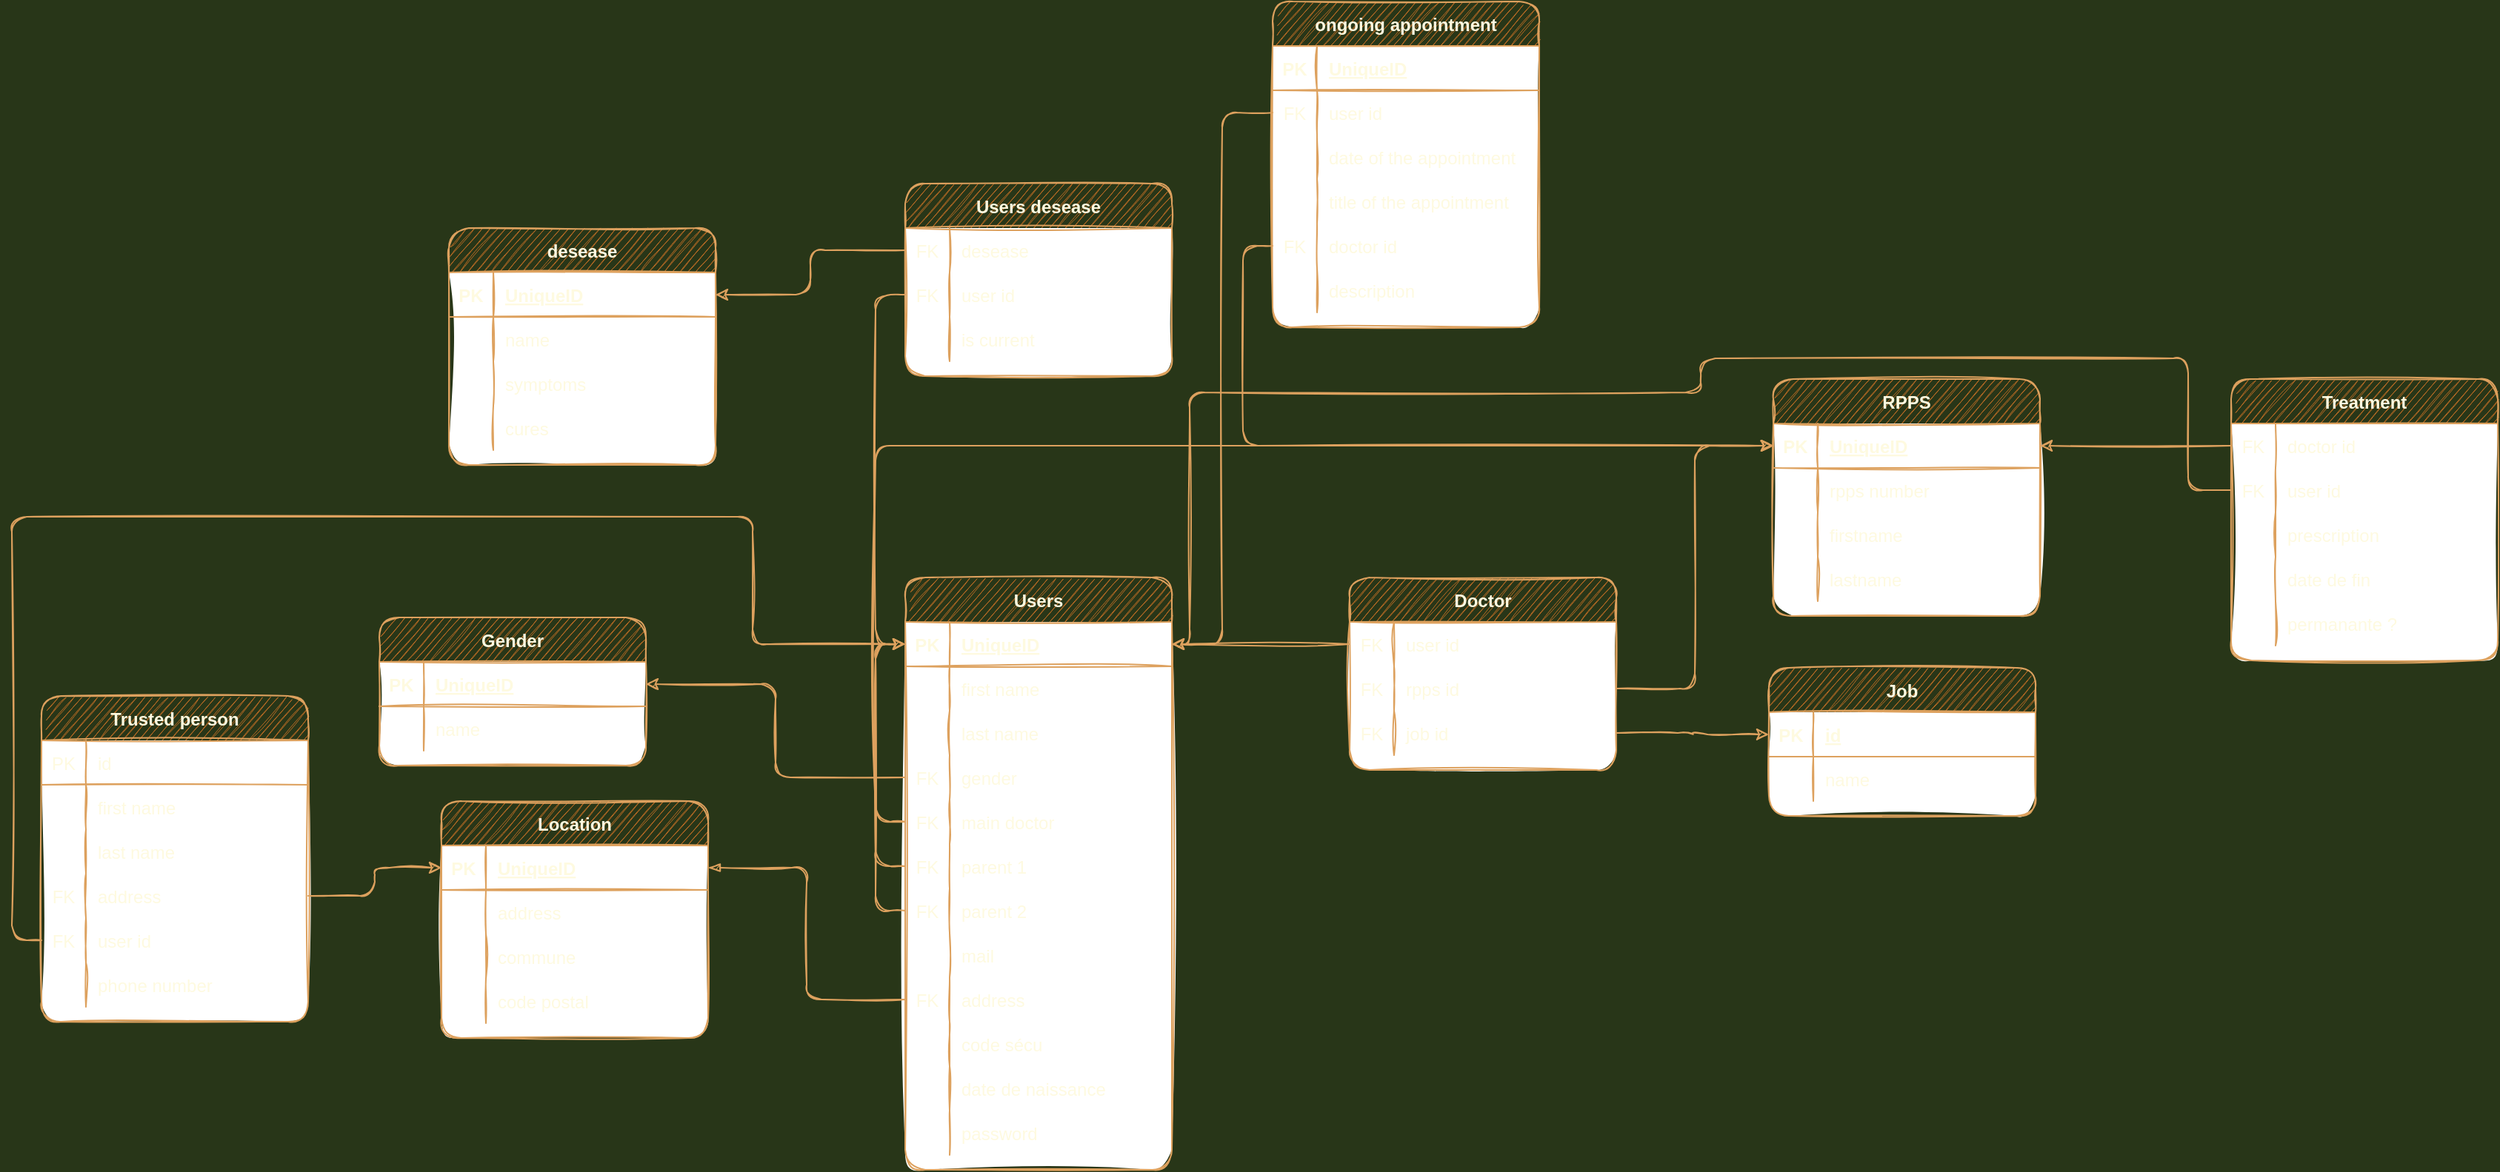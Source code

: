 <mxfile pages="2">
    <diagram id="UymCx0v-dMUm3-TC3wGi" name="modèle flèche">
        <mxGraphModel dx="698" dy="575" grid="0" gridSize="10" guides="1" tooltips="1" connect="1" arrows="1" fold="1" page="1" pageScale="1" pageWidth="2000" pageHeight="2000" background="#283618" math="0" shadow="0">
            <root>
                <mxCell id="0"/>
                <mxCell id="1" parent="0"/>
                <mxCell id="rCe_Ou90WwGtMPkIwfiZ-5" value="Gender" style="shape=table;startSize=30;container=1;collapsible=1;childLayout=tableLayout;fixedRows=1;rowLines=0;fontStyle=1;align=center;resizeLast=1;fillColor=#BC6C25;strokeColor=#DDA15E;fontColor=#FEFAE0;sketch=1;rounded=1;swimlaneFillColor=default;" parent="1" vertex="1">
                    <mxGeometry x="370" y="610" width="180" height="100" as="geometry"/>
                </mxCell>
                <mxCell id="rCe_Ou90WwGtMPkIwfiZ-6" value="" style="shape=partialRectangle;collapsible=0;dropTarget=0;pointerEvents=0;fillColor=none;top=0;left=0;bottom=1;right=0;points=[[0,0.5],[1,0.5]];portConstraint=eastwest;strokeColor=#DDA15E;fontColor=#FEFAE0;sketch=1;rounded=1;" parent="rCe_Ou90WwGtMPkIwfiZ-5" vertex="1">
                    <mxGeometry y="30" width="180" height="30" as="geometry"/>
                </mxCell>
                <mxCell id="rCe_Ou90WwGtMPkIwfiZ-7" value="PK" style="shape=partialRectangle;connectable=0;fillColor=none;top=0;left=0;bottom=0;right=0;fontStyle=1;overflow=hidden;strokeColor=#DDA15E;fontColor=#FEFAE0;sketch=1;rounded=1;" parent="rCe_Ou90WwGtMPkIwfiZ-6" vertex="1">
                    <mxGeometry width="30" height="30" as="geometry">
                        <mxRectangle width="30" height="30" as="alternateBounds"/>
                    </mxGeometry>
                </mxCell>
                <mxCell id="rCe_Ou90WwGtMPkIwfiZ-8" value="UniqueID" style="shape=partialRectangle;connectable=0;fillColor=none;top=0;left=0;bottom=0;right=0;align=left;spacingLeft=6;fontStyle=5;overflow=hidden;strokeColor=#DDA15E;fontColor=#FEFAE0;sketch=1;rounded=1;" parent="rCe_Ou90WwGtMPkIwfiZ-6" vertex="1">
                    <mxGeometry x="30" width="150" height="30" as="geometry">
                        <mxRectangle width="150" height="30" as="alternateBounds"/>
                    </mxGeometry>
                </mxCell>
                <mxCell id="rCe_Ou90WwGtMPkIwfiZ-12" value="" style="shape=partialRectangle;collapsible=0;dropTarget=0;pointerEvents=0;fillColor=none;top=0;left=0;bottom=0;right=0;points=[[0,0.5],[1,0.5]];portConstraint=eastwest;strokeColor=#DDA15E;fontColor=#FEFAE0;sketch=1;rounded=1;" parent="rCe_Ou90WwGtMPkIwfiZ-5" vertex="1">
                    <mxGeometry y="60" width="180" height="30" as="geometry"/>
                </mxCell>
                <mxCell id="rCe_Ou90WwGtMPkIwfiZ-13" value="" style="shape=partialRectangle;connectable=0;fillColor=none;top=0;left=0;bottom=0;right=0;editable=1;overflow=hidden;strokeColor=#DDA15E;fontColor=#FEFAE0;sketch=1;rounded=1;" parent="rCe_Ou90WwGtMPkIwfiZ-12" vertex="1">
                    <mxGeometry width="30" height="30" as="geometry">
                        <mxRectangle width="30" height="30" as="alternateBounds"/>
                    </mxGeometry>
                </mxCell>
                <mxCell id="rCe_Ou90WwGtMPkIwfiZ-14" value="name" style="shape=partialRectangle;connectable=0;fillColor=none;top=0;left=0;bottom=0;right=0;align=left;spacingLeft=6;overflow=hidden;strokeColor=#DDA15E;fontColor=#FEFAE0;sketch=1;rounded=1;" parent="rCe_Ou90WwGtMPkIwfiZ-12" vertex="1">
                    <mxGeometry x="30" width="150" height="30" as="geometry">
                        <mxRectangle width="150" height="30" as="alternateBounds"/>
                    </mxGeometry>
                </mxCell>
                <mxCell id="rCe_Ou90WwGtMPkIwfiZ-18" value="Users" style="shape=table;startSize=30;container=1;collapsible=1;childLayout=tableLayout;fixedRows=1;rowLines=0;fontStyle=1;align=center;resizeLast=1;fillColor=#BC6C25;strokeColor=#DDA15E;fontColor=#FEFAE0;sketch=1;rounded=1;gradientColor=none;swimlaneFillColor=default;" parent="1" vertex="1">
                    <mxGeometry x="725" y="583" width="180" height="400.0" as="geometry"/>
                </mxCell>
                <mxCell id="rCe_Ou90WwGtMPkIwfiZ-19" value="" style="shape=partialRectangle;collapsible=0;dropTarget=0;pointerEvents=0;fillColor=none;top=0;left=0;bottom=1;right=0;points=[[0,0.5],[1,0.5]];portConstraint=eastwest;strokeColor=#DDA15E;fontColor=#FEFAE0;sketch=1;rounded=1;" parent="rCe_Ou90WwGtMPkIwfiZ-18" vertex="1">
                    <mxGeometry y="30" width="180" height="30" as="geometry"/>
                </mxCell>
                <mxCell id="rCe_Ou90WwGtMPkIwfiZ-20" value="PK" style="shape=partialRectangle;connectable=0;fillColor=none;top=0;left=0;bottom=0;right=0;fontStyle=1;overflow=hidden;strokeColor=#DDA15E;fontColor=#FEFAE0;sketch=1;rounded=1;" parent="rCe_Ou90WwGtMPkIwfiZ-19" vertex="1">
                    <mxGeometry width="30" height="30" as="geometry">
                        <mxRectangle width="30" height="30" as="alternateBounds"/>
                    </mxGeometry>
                </mxCell>
                <mxCell id="rCe_Ou90WwGtMPkIwfiZ-21" value="UniqueID" style="shape=partialRectangle;connectable=0;fillColor=none;top=0;left=0;bottom=0;right=0;align=left;spacingLeft=6;fontStyle=5;overflow=hidden;strokeColor=#DDA15E;fontColor=#FEFAE0;sketch=1;rounded=1;" parent="rCe_Ou90WwGtMPkIwfiZ-19" vertex="1">
                    <mxGeometry x="30" width="150" height="30" as="geometry">
                        <mxRectangle width="150" height="30" as="alternateBounds"/>
                    </mxGeometry>
                </mxCell>
                <mxCell id="rCe_Ou90WwGtMPkIwfiZ-22" value="" style="shape=partialRectangle;collapsible=0;dropTarget=0;pointerEvents=0;fillColor=none;top=0;left=0;bottom=0;right=0;points=[[0,0.5],[1,0.5]];portConstraint=eastwest;strokeColor=#DDA15E;fontColor=#FEFAE0;sketch=1;rounded=1;" parent="rCe_Ou90WwGtMPkIwfiZ-18" vertex="1">
                    <mxGeometry y="60" width="180" height="30" as="geometry"/>
                </mxCell>
                <mxCell id="rCe_Ou90WwGtMPkIwfiZ-23" value="" style="shape=partialRectangle;connectable=0;fillColor=none;top=0;left=0;bottom=0;right=0;editable=1;overflow=hidden;strokeColor=#DDA15E;fontColor=#FEFAE0;sketch=1;rounded=1;" parent="rCe_Ou90WwGtMPkIwfiZ-22" vertex="1">
                    <mxGeometry width="30" height="30" as="geometry">
                        <mxRectangle width="30" height="30" as="alternateBounds"/>
                    </mxGeometry>
                </mxCell>
                <mxCell id="rCe_Ou90WwGtMPkIwfiZ-24" value="first name" style="shape=partialRectangle;connectable=0;fillColor=none;top=0;left=0;bottom=0;right=0;align=left;spacingLeft=6;overflow=hidden;strokeColor=#DDA15E;fontColor=#FEFAE0;sketch=1;rounded=1;" parent="rCe_Ou90WwGtMPkIwfiZ-22" vertex="1">
                    <mxGeometry x="30" width="150" height="30" as="geometry">
                        <mxRectangle width="150" height="30" as="alternateBounds"/>
                    </mxGeometry>
                </mxCell>
                <mxCell id="rCe_Ou90WwGtMPkIwfiZ-25" value="" style="shape=partialRectangle;collapsible=0;dropTarget=0;pointerEvents=0;fillColor=none;top=0;left=0;bottom=0;right=0;points=[[0,0.5],[1,0.5]];portConstraint=eastwest;strokeColor=#DDA15E;fontColor=#FEFAE0;sketch=1;rounded=1;" parent="rCe_Ou90WwGtMPkIwfiZ-18" vertex="1">
                    <mxGeometry y="90" width="180" height="30" as="geometry"/>
                </mxCell>
                <mxCell id="rCe_Ou90WwGtMPkIwfiZ-26" value="" style="shape=partialRectangle;connectable=0;fillColor=none;top=0;left=0;bottom=0;right=0;editable=1;overflow=hidden;strokeColor=#DDA15E;fontColor=#FEFAE0;sketch=1;rounded=1;" parent="rCe_Ou90WwGtMPkIwfiZ-25" vertex="1">
                    <mxGeometry width="30" height="30" as="geometry">
                        <mxRectangle width="30" height="30" as="alternateBounds"/>
                    </mxGeometry>
                </mxCell>
                <mxCell id="rCe_Ou90WwGtMPkIwfiZ-27" value="last name" style="shape=partialRectangle;connectable=0;fillColor=none;top=0;left=0;bottom=0;right=0;align=left;spacingLeft=6;overflow=hidden;strokeColor=#DDA15E;fontColor=#FEFAE0;sketch=1;rounded=1;" parent="rCe_Ou90WwGtMPkIwfiZ-25" vertex="1">
                    <mxGeometry x="30" width="150" height="30" as="geometry">
                        <mxRectangle width="150" height="30" as="alternateBounds"/>
                    </mxGeometry>
                </mxCell>
                <mxCell id="rCe_Ou90WwGtMPkIwfiZ-28" value="" style="shape=partialRectangle;collapsible=0;dropTarget=0;pointerEvents=0;fillColor=none;top=0;left=0;bottom=0;right=0;points=[[0,0.5],[1,0.5]];portConstraint=eastwest;strokeColor=#DDA15E;fontColor=#FEFAE0;sketch=1;rounded=1;" parent="rCe_Ou90WwGtMPkIwfiZ-18" vertex="1">
                    <mxGeometry y="120" width="180" height="30" as="geometry"/>
                </mxCell>
                <mxCell id="rCe_Ou90WwGtMPkIwfiZ-29" value="FK" style="shape=partialRectangle;connectable=0;fillColor=none;top=0;left=0;bottom=0;right=0;editable=1;overflow=hidden;strokeColor=#DDA15E;fontColor=#FEFAE0;sketch=1;rounded=1;" parent="rCe_Ou90WwGtMPkIwfiZ-28" vertex="1">
                    <mxGeometry width="30" height="30" as="geometry">
                        <mxRectangle width="30" height="30" as="alternateBounds"/>
                    </mxGeometry>
                </mxCell>
                <mxCell id="rCe_Ou90WwGtMPkIwfiZ-30" value="gender" style="shape=partialRectangle;connectable=0;fillColor=none;top=0;left=0;bottom=0;right=0;align=left;spacingLeft=6;overflow=hidden;strokeColor=#DDA15E;fontColor=#FEFAE0;sketch=1;rounded=1;" parent="rCe_Ou90WwGtMPkIwfiZ-28" vertex="1">
                    <mxGeometry x="30" width="150" height="30" as="geometry">
                        <mxRectangle width="150" height="30" as="alternateBounds"/>
                    </mxGeometry>
                </mxCell>
                <mxCell id="rCe_Ou90WwGtMPkIwfiZ-31" value="" style="shape=partialRectangle;collapsible=0;dropTarget=0;pointerEvents=0;fillColor=none;top=0;left=0;bottom=0;right=0;points=[[0,0.5],[1,0.5]];portConstraint=eastwest;strokeColor=#DDA15E;fontColor=#FEFAE0;sketch=1;rounded=1;" parent="rCe_Ou90WwGtMPkIwfiZ-18" vertex="1">
                    <mxGeometry y="150" width="180" height="30" as="geometry"/>
                </mxCell>
                <mxCell id="rCe_Ou90WwGtMPkIwfiZ-32" value="FK" style="shape=partialRectangle;connectable=0;fillColor=none;top=0;left=0;bottom=0;right=0;editable=1;overflow=hidden;strokeColor=#DDA15E;fontColor=#FEFAE0;sketch=1;rounded=1;" parent="rCe_Ou90WwGtMPkIwfiZ-31" vertex="1">
                    <mxGeometry width="30" height="30" as="geometry">
                        <mxRectangle width="30" height="30" as="alternateBounds"/>
                    </mxGeometry>
                </mxCell>
                <mxCell id="rCe_Ou90WwGtMPkIwfiZ-33" value="main doctor" style="shape=partialRectangle;connectable=0;fillColor=none;top=0;left=0;bottom=0;right=0;align=left;spacingLeft=6;overflow=hidden;strokeColor=#DDA15E;fontColor=#FEFAE0;sketch=1;rounded=1;" parent="rCe_Ou90WwGtMPkIwfiZ-31" vertex="1">
                    <mxGeometry x="30" width="150" height="30" as="geometry">
                        <mxRectangle width="150" height="30" as="alternateBounds"/>
                    </mxGeometry>
                </mxCell>
                <mxCell id="rCe_Ou90WwGtMPkIwfiZ-233" style="edgeStyle=orthogonalEdgeStyle;rounded=1;orthogonalLoop=1;jettySize=auto;html=1;exitX=0;exitY=0.5;exitDx=0;exitDy=0;entryX=0;entryY=0.5;entryDx=0;entryDy=0;labelBackgroundColor=#283618;strokeColor=#DDA15E;fontColor=#FEFAE0;sketch=1;" parent="rCe_Ou90WwGtMPkIwfiZ-18" source="rCe_Ou90WwGtMPkIwfiZ-95" target="rCe_Ou90WwGtMPkIwfiZ-19" edge="1">
                    <mxGeometry relative="1" as="geometry"/>
                </mxCell>
                <mxCell id="rCe_Ou90WwGtMPkIwfiZ-95" value="" style="shape=partialRectangle;collapsible=0;dropTarget=0;pointerEvents=0;fillColor=none;top=0;left=0;bottom=0;right=0;points=[[0,0.5],[1,0.5]];portConstraint=eastwest;strokeColor=#DDA15E;fontColor=#FEFAE0;sketch=1;rounded=1;" parent="rCe_Ou90WwGtMPkIwfiZ-18" vertex="1">
                    <mxGeometry y="180" width="180" height="30" as="geometry"/>
                </mxCell>
                <mxCell id="rCe_Ou90WwGtMPkIwfiZ-96" value="FK" style="shape=partialRectangle;connectable=0;fillColor=none;top=0;left=0;bottom=0;right=0;editable=1;overflow=hidden;strokeColor=#DDA15E;fontColor=#FEFAE0;sketch=1;rounded=1;" parent="rCe_Ou90WwGtMPkIwfiZ-95" vertex="1">
                    <mxGeometry width="30" height="30" as="geometry">
                        <mxRectangle width="30" height="30" as="alternateBounds"/>
                    </mxGeometry>
                </mxCell>
                <mxCell id="rCe_Ou90WwGtMPkIwfiZ-97" value="parent 1" style="shape=partialRectangle;connectable=0;fillColor=none;top=0;left=0;bottom=0;right=0;align=left;spacingLeft=6;overflow=hidden;strokeColor=#DDA15E;fontColor=#FEFAE0;sketch=1;rounded=1;" parent="rCe_Ou90WwGtMPkIwfiZ-95" vertex="1">
                    <mxGeometry x="30" width="150" height="30" as="geometry">
                        <mxRectangle width="150" height="30" as="alternateBounds"/>
                    </mxGeometry>
                </mxCell>
                <mxCell id="rCe_Ou90WwGtMPkIwfiZ-232" style="edgeStyle=orthogonalEdgeStyle;rounded=1;orthogonalLoop=1;jettySize=auto;html=1;exitX=0;exitY=0.5;exitDx=0;exitDy=0;entryX=0;entryY=0.5;entryDx=0;entryDy=0;labelBackgroundColor=#283618;strokeColor=#DDA15E;fontColor=#FEFAE0;sketch=1;" parent="rCe_Ou90WwGtMPkIwfiZ-18" source="rCe_Ou90WwGtMPkIwfiZ-98" target="rCe_Ou90WwGtMPkIwfiZ-19" edge="1">
                    <mxGeometry relative="1" as="geometry"/>
                </mxCell>
                <mxCell id="rCe_Ou90WwGtMPkIwfiZ-98" value="" style="shape=partialRectangle;collapsible=0;dropTarget=0;pointerEvents=0;fillColor=none;top=0;left=0;bottom=0;right=0;points=[[0,0.5],[1,0.5]];portConstraint=eastwest;strokeColor=#DDA15E;fontColor=#FEFAE0;sketch=1;rounded=1;" parent="rCe_Ou90WwGtMPkIwfiZ-18" vertex="1">
                    <mxGeometry y="210" width="180" height="30" as="geometry"/>
                </mxCell>
                <mxCell id="rCe_Ou90WwGtMPkIwfiZ-99" value="FK" style="shape=partialRectangle;connectable=0;fillColor=none;top=0;left=0;bottom=0;right=0;editable=1;overflow=hidden;strokeColor=#DDA15E;fontColor=#FEFAE0;sketch=1;rounded=1;" parent="rCe_Ou90WwGtMPkIwfiZ-98" vertex="1">
                    <mxGeometry width="30" height="30" as="geometry">
                        <mxRectangle width="30" height="30" as="alternateBounds"/>
                    </mxGeometry>
                </mxCell>
                <mxCell id="rCe_Ou90WwGtMPkIwfiZ-100" value="parent 2" style="shape=partialRectangle;connectable=0;fillColor=none;top=0;left=0;bottom=0;right=0;align=left;spacingLeft=6;overflow=hidden;strokeColor=#DDA15E;fontColor=#FEFAE0;sketch=1;rounded=1;" parent="rCe_Ou90WwGtMPkIwfiZ-98" vertex="1">
                    <mxGeometry x="30" width="150" height="30" as="geometry">
                        <mxRectangle width="150" height="30" as="alternateBounds"/>
                    </mxGeometry>
                </mxCell>
                <mxCell id="rCe_Ou90WwGtMPkIwfiZ-187" value="" style="shape=partialRectangle;collapsible=0;dropTarget=0;pointerEvents=0;fillColor=none;top=0;left=0;bottom=0;right=0;points=[[0,0.5],[1,0.5]];portConstraint=eastwest;strokeColor=#DDA15E;fontColor=#FEFAE0;sketch=1;rounded=1;" parent="rCe_Ou90WwGtMPkIwfiZ-18" vertex="1">
                    <mxGeometry y="240" width="180" height="30" as="geometry"/>
                </mxCell>
                <mxCell id="rCe_Ou90WwGtMPkIwfiZ-188" value="   " style="shape=partialRectangle;connectable=0;fillColor=none;top=0;left=0;bottom=0;right=0;editable=1;overflow=hidden;strokeColor=#DDA15E;fontColor=#FEFAE0;sketch=1;rounded=1;" parent="rCe_Ou90WwGtMPkIwfiZ-187" vertex="1">
                    <mxGeometry width="30" height="30" as="geometry">
                        <mxRectangle width="30" height="30" as="alternateBounds"/>
                    </mxGeometry>
                </mxCell>
                <mxCell id="rCe_Ou90WwGtMPkIwfiZ-189" value="mail" style="shape=partialRectangle;connectable=0;fillColor=none;top=0;left=0;bottom=0;right=0;align=left;spacingLeft=6;overflow=hidden;strokeColor=#DDA15E;fontColor=#FEFAE0;sketch=1;rounded=1;" parent="rCe_Ou90WwGtMPkIwfiZ-187" vertex="1">
                    <mxGeometry x="30" width="150" height="30" as="geometry">
                        <mxRectangle width="150" height="30" as="alternateBounds"/>
                    </mxGeometry>
                </mxCell>
                <mxCell id="rCe_Ou90WwGtMPkIwfiZ-305" value="" style="shape=partialRectangle;collapsible=0;dropTarget=0;pointerEvents=0;fillColor=none;top=0;left=0;bottom=0;right=0;points=[[0,0.5],[1,0.5]];portConstraint=eastwest;strokeColor=#DDA15E;fontColor=#FEFAE0;sketch=1;rounded=1;" parent="rCe_Ou90WwGtMPkIwfiZ-18" vertex="1">
                    <mxGeometry y="270" width="180" height="30" as="geometry"/>
                </mxCell>
                <mxCell id="rCe_Ou90WwGtMPkIwfiZ-306" value="FK" style="shape=partialRectangle;connectable=0;fillColor=none;top=0;left=0;bottom=0;right=0;editable=1;overflow=hidden;strokeColor=#DDA15E;fontColor=#FEFAE0;sketch=1;rounded=1;" parent="rCe_Ou90WwGtMPkIwfiZ-305" vertex="1">
                    <mxGeometry width="30" height="30" as="geometry">
                        <mxRectangle width="30" height="30" as="alternateBounds"/>
                    </mxGeometry>
                </mxCell>
                <mxCell id="rCe_Ou90WwGtMPkIwfiZ-307" value="address" style="shape=partialRectangle;connectable=0;fillColor=none;top=0;left=0;bottom=0;right=0;align=left;spacingLeft=6;overflow=hidden;strokeColor=#DDA15E;fontColor=#FEFAE0;sketch=1;rounded=1;" parent="rCe_Ou90WwGtMPkIwfiZ-305" vertex="1">
                    <mxGeometry x="30" width="150" height="30" as="geometry">
                        <mxRectangle width="150" height="30" as="alternateBounds"/>
                    </mxGeometry>
                </mxCell>
                <mxCell id="7MbAlh2RJpSTLf7r3ZNF-1" value="" style="shape=partialRectangle;collapsible=0;dropTarget=0;pointerEvents=0;fillColor=none;top=0;left=0;bottom=0;right=0;points=[[0,0.5],[1,0.5]];portConstraint=eastwest;strokeColor=#DDA15E;fontColor=#FEFAE0;sketch=1;rounded=1;" parent="rCe_Ou90WwGtMPkIwfiZ-18" vertex="1">
                    <mxGeometry y="300" width="180" height="30" as="geometry"/>
                </mxCell>
                <mxCell id="7MbAlh2RJpSTLf7r3ZNF-2" value="" style="shape=partialRectangle;connectable=0;fillColor=none;top=0;left=0;bottom=0;right=0;editable=1;overflow=hidden;strokeColor=#DDA15E;fontColor=#FEFAE0;sketch=1;rounded=1;" parent="7MbAlh2RJpSTLf7r3ZNF-1" vertex="1">
                    <mxGeometry width="30" height="30" as="geometry">
                        <mxRectangle width="30" height="30" as="alternateBounds"/>
                    </mxGeometry>
                </mxCell>
                <mxCell id="7MbAlh2RJpSTLf7r3ZNF-3" value="code sécu" style="shape=partialRectangle;connectable=0;fillColor=none;top=0;left=0;bottom=0;right=0;align=left;spacingLeft=6;overflow=hidden;strokeColor=#DDA15E;fontColor=#FEFAE0;sketch=1;rounded=1;" parent="7MbAlh2RJpSTLf7r3ZNF-1" vertex="1">
                    <mxGeometry x="30" width="150" height="30" as="geometry">
                        <mxRectangle width="150" height="30" as="alternateBounds"/>
                    </mxGeometry>
                </mxCell>
                <mxCell id="MAqyGFHW13-Q5Mjd-oht-1" value="" style="shape=partialRectangle;collapsible=0;dropTarget=0;pointerEvents=0;fillColor=none;top=0;left=0;bottom=0;right=0;points=[[0,0.5],[1,0.5]];portConstraint=eastwest;strokeColor=#DDA15E;fontColor=#FEFAE0;sketch=1;rounded=1;" parent="rCe_Ou90WwGtMPkIwfiZ-18" vertex="1">
                    <mxGeometry y="330" width="180" height="30" as="geometry"/>
                </mxCell>
                <mxCell id="MAqyGFHW13-Q5Mjd-oht-2" value="   " style="shape=partialRectangle;connectable=0;fillColor=none;top=0;left=0;bottom=0;right=0;editable=1;overflow=hidden;strokeColor=#DDA15E;fontColor=#FEFAE0;sketch=1;rounded=1;" parent="MAqyGFHW13-Q5Mjd-oht-1" vertex="1">
                    <mxGeometry width="30" height="30" as="geometry">
                        <mxRectangle width="30" height="30" as="alternateBounds"/>
                    </mxGeometry>
                </mxCell>
                <mxCell id="MAqyGFHW13-Q5Mjd-oht-3" value="date de naissance" style="shape=partialRectangle;connectable=0;fillColor=none;top=0;left=0;bottom=0;right=0;align=left;spacingLeft=6;overflow=hidden;strokeColor=#DDA15E;fontColor=#FEFAE0;sketch=1;rounded=1;" parent="MAqyGFHW13-Q5Mjd-oht-1" vertex="1">
                    <mxGeometry x="30" width="150" height="30" as="geometry">
                        <mxRectangle width="150" height="30" as="alternateBounds"/>
                    </mxGeometry>
                </mxCell>
                <mxCell id="5" value="" style="shape=partialRectangle;collapsible=0;dropTarget=0;pointerEvents=0;fillColor=none;top=0;left=0;bottom=0;right=0;points=[[0,0.5],[1,0.5]];portConstraint=eastwest;strokeColor=#DDA15E;fontColor=#FEFAE0;sketch=1;rounded=1;" vertex="1" parent="rCe_Ou90WwGtMPkIwfiZ-18">
                    <mxGeometry y="360" width="180" height="30" as="geometry"/>
                </mxCell>
                <mxCell id="6" value="   " style="shape=partialRectangle;connectable=0;fillColor=none;top=0;left=0;bottom=0;right=0;editable=1;overflow=hidden;strokeColor=#DDA15E;fontColor=#FEFAE0;sketch=1;rounded=1;" vertex="1" parent="5">
                    <mxGeometry width="30" height="30" as="geometry">
                        <mxRectangle width="30" height="30" as="alternateBounds"/>
                    </mxGeometry>
                </mxCell>
                <mxCell id="7" value="password" style="shape=partialRectangle;connectable=0;fillColor=none;top=0;left=0;bottom=0;right=0;align=left;spacingLeft=6;overflow=hidden;strokeColor=#DDA15E;fontColor=#FEFAE0;sketch=1;rounded=1;" vertex="1" parent="5">
                    <mxGeometry x="30" width="150" height="30" as="geometry">
                        <mxRectangle width="150" height="30" as="alternateBounds"/>
                    </mxGeometry>
                </mxCell>
                <mxCell id="rCe_Ou90WwGtMPkIwfiZ-37" value="Doctor" style="shape=table;startSize=30;container=1;collapsible=1;childLayout=tableLayout;fixedRows=1;rowLines=0;fontStyle=1;align=center;resizeLast=1;fillColor=#BC6C25;strokeColor=#DDA15E;fontColor=#FEFAE0;sketch=1;rounded=1;swimlaneFillColor=default;" parent="1" vertex="1">
                    <mxGeometry x="1025" y="583" width="180" height="130.0" as="geometry"/>
                </mxCell>
                <mxCell id="rCe_Ou90WwGtMPkIwfiZ-193" value="" style="shape=partialRectangle;collapsible=0;dropTarget=0;pointerEvents=0;fillColor=none;top=0;left=0;bottom=0;right=0;points=[[0,0.5],[1,0.5]];portConstraint=eastwest;strokeColor=#DDA15E;fontColor=#FEFAE0;sketch=1;rounded=1;" parent="rCe_Ou90WwGtMPkIwfiZ-37" vertex="1">
                    <mxGeometry y="30" width="180" height="30" as="geometry"/>
                </mxCell>
                <mxCell id="rCe_Ou90WwGtMPkIwfiZ-194" value="FK" style="shape=partialRectangle;connectable=0;fillColor=none;top=0;left=0;bottom=0;right=0;editable=1;overflow=hidden;strokeColor=#DDA15E;fontColor=#FEFAE0;sketch=1;rounded=1;" parent="rCe_Ou90WwGtMPkIwfiZ-193" vertex="1">
                    <mxGeometry width="30" height="30" as="geometry">
                        <mxRectangle width="30" height="30" as="alternateBounds"/>
                    </mxGeometry>
                </mxCell>
                <mxCell id="rCe_Ou90WwGtMPkIwfiZ-195" value="user id" style="shape=partialRectangle;connectable=0;fillColor=none;top=0;left=0;bottom=0;right=0;align=left;spacingLeft=6;overflow=hidden;strokeColor=#DDA15E;fontColor=#FEFAE0;sketch=1;rounded=1;" parent="rCe_Ou90WwGtMPkIwfiZ-193" vertex="1">
                    <mxGeometry x="30" width="150" height="30" as="geometry">
                        <mxRectangle width="150" height="30" as="alternateBounds"/>
                    </mxGeometry>
                </mxCell>
                <mxCell id="rCe_Ou90WwGtMPkIwfiZ-41" value="" style="shape=partialRectangle;collapsible=0;dropTarget=0;pointerEvents=0;fillColor=none;top=0;left=0;bottom=0;right=0;points=[[0,0.5],[1,0.5]];portConstraint=eastwest;strokeColor=#DDA15E;fontColor=#FEFAE0;sketch=1;rounded=1;" parent="rCe_Ou90WwGtMPkIwfiZ-37" vertex="1">
                    <mxGeometry y="60" width="180" height="30" as="geometry"/>
                </mxCell>
                <mxCell id="rCe_Ou90WwGtMPkIwfiZ-42" value="FK" style="shape=partialRectangle;connectable=0;fillColor=none;top=0;left=0;bottom=0;right=0;editable=1;overflow=hidden;strokeColor=#DDA15E;fontColor=#FEFAE0;sketch=1;rounded=1;" parent="rCe_Ou90WwGtMPkIwfiZ-41" vertex="1">
                    <mxGeometry width="30" height="30" as="geometry">
                        <mxRectangle width="30" height="30" as="alternateBounds"/>
                    </mxGeometry>
                </mxCell>
                <mxCell id="rCe_Ou90WwGtMPkIwfiZ-43" value="rpps id" style="shape=partialRectangle;connectable=0;fillColor=none;top=0;left=0;bottom=0;right=0;align=left;spacingLeft=6;overflow=hidden;strokeColor=#DDA15E;fontColor=#FEFAE0;sketch=1;rounded=1;" parent="rCe_Ou90WwGtMPkIwfiZ-41" vertex="1">
                    <mxGeometry x="30" width="150" height="30" as="geometry">
                        <mxRectangle width="150" height="30" as="alternateBounds"/>
                    </mxGeometry>
                </mxCell>
                <mxCell id="rCe_Ou90WwGtMPkIwfiZ-56" value="" style="shape=partialRectangle;collapsible=0;dropTarget=0;pointerEvents=0;fillColor=none;top=0;left=0;bottom=0;right=0;points=[[0,0.5],[1,0.5]];portConstraint=eastwest;strokeColor=#DDA15E;fontColor=#FEFAE0;sketch=1;rounded=1;" parent="rCe_Ou90WwGtMPkIwfiZ-37" vertex="1">
                    <mxGeometry y="90" width="180" height="30" as="geometry"/>
                </mxCell>
                <mxCell id="rCe_Ou90WwGtMPkIwfiZ-57" value="FK" style="shape=partialRectangle;connectable=0;fillColor=none;top=0;left=0;bottom=0;right=0;editable=1;overflow=hidden;strokeColor=#DDA15E;fontColor=#FEFAE0;sketch=1;rounded=1;" parent="rCe_Ou90WwGtMPkIwfiZ-56" vertex="1">
                    <mxGeometry width="30" height="30" as="geometry">
                        <mxRectangle width="30" height="30" as="alternateBounds"/>
                    </mxGeometry>
                </mxCell>
                <mxCell id="rCe_Ou90WwGtMPkIwfiZ-58" value="job id" style="shape=partialRectangle;connectable=0;fillColor=none;top=0;left=0;bottom=0;right=0;align=left;spacingLeft=6;overflow=hidden;strokeColor=#DDA15E;fontColor=#FEFAE0;sketch=1;rounded=1;" parent="rCe_Ou90WwGtMPkIwfiZ-56" vertex="1">
                    <mxGeometry x="30" width="150" height="30" as="geometry">
                        <mxRectangle width="150" height="30" as="alternateBounds"/>
                    </mxGeometry>
                </mxCell>
                <mxCell id="rCe_Ou90WwGtMPkIwfiZ-59" value="Job" style="shape=table;startSize=30;container=1;collapsible=1;childLayout=tableLayout;fixedRows=1;rowLines=0;fontStyle=1;align=center;resizeLast=1;fillColor=#BC6C25;strokeColor=#DDA15E;fontColor=#FEFAE0;sketch=1;rounded=1;swimlaneFillColor=default;" parent="1" vertex="1">
                    <mxGeometry x="1308" y="644" width="180" height="100.0" as="geometry"/>
                </mxCell>
                <mxCell id="rCe_Ou90WwGtMPkIwfiZ-60" value="" style="shape=partialRectangle;collapsible=0;dropTarget=0;pointerEvents=0;fillColor=none;top=0;left=0;bottom=1;right=0;points=[[0,0.5],[1,0.5]];portConstraint=eastwest;strokeColor=#DDA15E;fontColor=#FEFAE0;sketch=1;rounded=1;" parent="rCe_Ou90WwGtMPkIwfiZ-59" vertex="1">
                    <mxGeometry y="30" width="180" height="30" as="geometry"/>
                </mxCell>
                <mxCell id="rCe_Ou90WwGtMPkIwfiZ-61" value="PK" style="shape=partialRectangle;connectable=0;fillColor=none;top=0;left=0;bottom=0;right=0;fontStyle=1;overflow=hidden;strokeColor=#DDA15E;fontColor=#FEFAE0;sketch=1;rounded=1;" parent="rCe_Ou90WwGtMPkIwfiZ-60" vertex="1">
                    <mxGeometry width="30" height="30" as="geometry">
                        <mxRectangle width="30" height="30" as="alternateBounds"/>
                    </mxGeometry>
                </mxCell>
                <mxCell id="rCe_Ou90WwGtMPkIwfiZ-62" value="id" style="shape=partialRectangle;connectable=0;fillColor=none;top=0;left=0;bottom=0;right=0;align=left;spacingLeft=6;fontStyle=5;overflow=hidden;strokeColor=#DDA15E;fontColor=#FEFAE0;sketch=1;rounded=1;" parent="rCe_Ou90WwGtMPkIwfiZ-60" vertex="1">
                    <mxGeometry x="30" width="150" height="30" as="geometry">
                        <mxRectangle width="150" height="30" as="alternateBounds"/>
                    </mxGeometry>
                </mxCell>
                <mxCell id="rCe_Ou90WwGtMPkIwfiZ-63" value="" style="shape=partialRectangle;collapsible=0;dropTarget=0;pointerEvents=0;fillColor=none;top=0;left=0;bottom=0;right=0;points=[[0,0.5],[1,0.5]];portConstraint=eastwest;strokeColor=#DDA15E;fontColor=#FEFAE0;sketch=1;rounded=1;" parent="rCe_Ou90WwGtMPkIwfiZ-59" vertex="1">
                    <mxGeometry y="60" width="180" height="30" as="geometry"/>
                </mxCell>
                <mxCell id="rCe_Ou90WwGtMPkIwfiZ-64" value="" style="shape=partialRectangle;connectable=0;fillColor=none;top=0;left=0;bottom=0;right=0;editable=1;overflow=hidden;strokeColor=#DDA15E;fontColor=#FEFAE0;sketch=1;rounded=1;" parent="rCe_Ou90WwGtMPkIwfiZ-63" vertex="1">
                    <mxGeometry width="30" height="30" as="geometry">
                        <mxRectangle width="30" height="30" as="alternateBounds"/>
                    </mxGeometry>
                </mxCell>
                <mxCell id="rCe_Ou90WwGtMPkIwfiZ-65" value="name" style="shape=partialRectangle;connectable=0;fillColor=none;top=0;left=0;bottom=0;right=0;align=left;spacingLeft=6;overflow=hidden;strokeColor=#DDA15E;fontColor=#FEFAE0;sketch=1;rounded=1;" parent="rCe_Ou90WwGtMPkIwfiZ-63" vertex="1">
                    <mxGeometry x="30" width="150" height="30" as="geometry">
                        <mxRectangle width="150" height="30" as="alternateBounds"/>
                    </mxGeometry>
                </mxCell>
                <mxCell id="rCe_Ou90WwGtMPkIwfiZ-69" value="RPPS" style="shape=table;startSize=30;container=1;collapsible=1;childLayout=tableLayout;fixedRows=1;rowLines=0;fontStyle=1;align=center;resizeLast=1;fillColor=#BC6C25;strokeColor=#DDA15E;fontColor=#FEFAE0;sketch=1;rounded=1;swimlaneFillColor=default;" parent="1" vertex="1">
                    <mxGeometry x="1311" y="449" width="180" height="160" as="geometry"/>
                </mxCell>
                <mxCell id="rCe_Ou90WwGtMPkIwfiZ-70" value="" style="shape=partialRectangle;collapsible=0;dropTarget=0;pointerEvents=0;fillColor=none;top=0;left=0;bottom=1;right=0;points=[[0,0.5],[1,0.5]];portConstraint=eastwest;strokeColor=#DDA15E;fontColor=#FEFAE0;sketch=1;rounded=1;" parent="rCe_Ou90WwGtMPkIwfiZ-69" vertex="1">
                    <mxGeometry y="30" width="180" height="30" as="geometry"/>
                </mxCell>
                <mxCell id="rCe_Ou90WwGtMPkIwfiZ-71" value="PK" style="shape=partialRectangle;connectable=0;fillColor=none;top=0;left=0;bottom=0;right=0;fontStyle=1;overflow=hidden;strokeColor=#DDA15E;fontColor=#FEFAE0;sketch=1;rounded=1;" parent="rCe_Ou90WwGtMPkIwfiZ-70" vertex="1">
                    <mxGeometry width="30" height="30" as="geometry">
                        <mxRectangle width="30" height="30" as="alternateBounds"/>
                    </mxGeometry>
                </mxCell>
                <mxCell id="rCe_Ou90WwGtMPkIwfiZ-72" value="UniqueID" style="shape=partialRectangle;connectable=0;fillColor=none;top=0;left=0;bottom=0;right=0;align=left;spacingLeft=6;fontStyle=5;overflow=hidden;strokeColor=#DDA15E;fontColor=#FEFAE0;sketch=1;rounded=1;" parent="rCe_Ou90WwGtMPkIwfiZ-70" vertex="1">
                    <mxGeometry x="30" width="150" height="30" as="geometry">
                        <mxRectangle width="150" height="30" as="alternateBounds"/>
                    </mxGeometry>
                </mxCell>
                <mxCell id="rCe_Ou90WwGtMPkIwfiZ-73" value="" style="shape=partialRectangle;collapsible=0;dropTarget=0;pointerEvents=0;fillColor=none;top=0;left=0;bottom=0;right=0;points=[[0,0.5],[1,0.5]];portConstraint=eastwest;strokeColor=#DDA15E;fontColor=#FEFAE0;sketch=1;rounded=1;" parent="rCe_Ou90WwGtMPkIwfiZ-69" vertex="1">
                    <mxGeometry y="60" width="180" height="30" as="geometry"/>
                </mxCell>
                <mxCell id="rCe_Ou90WwGtMPkIwfiZ-74" value="" style="shape=partialRectangle;connectable=0;fillColor=none;top=0;left=0;bottom=0;right=0;editable=1;overflow=hidden;strokeColor=#DDA15E;fontColor=#FEFAE0;sketch=1;rounded=1;" parent="rCe_Ou90WwGtMPkIwfiZ-73" vertex="1">
                    <mxGeometry width="30" height="30" as="geometry">
                        <mxRectangle width="30" height="30" as="alternateBounds"/>
                    </mxGeometry>
                </mxCell>
                <mxCell id="rCe_Ou90WwGtMPkIwfiZ-75" value="rpps number" style="shape=partialRectangle;connectable=0;fillColor=none;top=0;left=0;bottom=0;right=0;align=left;spacingLeft=6;overflow=hidden;strokeColor=#DDA15E;fontColor=#FEFAE0;sketch=1;rounded=1;" parent="rCe_Ou90WwGtMPkIwfiZ-73" vertex="1">
                    <mxGeometry x="30" width="150" height="30" as="geometry">
                        <mxRectangle width="150" height="30" as="alternateBounds"/>
                    </mxGeometry>
                </mxCell>
                <mxCell id="gc3_xs9xZk7Vj-xyYKYa-1" value="" style="shape=partialRectangle;collapsible=0;dropTarget=0;pointerEvents=0;fillColor=none;top=0;left=0;bottom=0;right=0;points=[[0,0.5],[1,0.5]];portConstraint=eastwest;strokeColor=#DDA15E;fontColor=#FEFAE0;sketch=1;rounded=1;" parent="rCe_Ou90WwGtMPkIwfiZ-69" vertex="1">
                    <mxGeometry y="90" width="180" height="30" as="geometry"/>
                </mxCell>
                <mxCell id="gc3_xs9xZk7Vj-xyYKYa-2" value="" style="shape=partialRectangle;connectable=0;fillColor=none;top=0;left=0;bottom=0;right=0;editable=1;overflow=hidden;strokeColor=#DDA15E;fontColor=#FEFAE0;sketch=1;rounded=1;" parent="gc3_xs9xZk7Vj-xyYKYa-1" vertex="1">
                    <mxGeometry width="30" height="30" as="geometry">
                        <mxRectangle width="30" height="30" as="alternateBounds"/>
                    </mxGeometry>
                </mxCell>
                <mxCell id="gc3_xs9xZk7Vj-xyYKYa-3" value="firstname" style="shape=partialRectangle;connectable=0;fillColor=none;top=0;left=0;bottom=0;right=0;align=left;spacingLeft=6;overflow=hidden;strokeColor=#DDA15E;fontColor=#FEFAE0;sketch=1;rounded=1;" parent="gc3_xs9xZk7Vj-xyYKYa-1" vertex="1">
                    <mxGeometry x="30" width="150" height="30" as="geometry">
                        <mxRectangle width="150" height="30" as="alternateBounds"/>
                    </mxGeometry>
                </mxCell>
                <mxCell id="gc3_xs9xZk7Vj-xyYKYa-4" value="" style="shape=partialRectangle;collapsible=0;dropTarget=0;pointerEvents=0;fillColor=none;top=0;left=0;bottom=0;right=0;points=[[0,0.5],[1,0.5]];portConstraint=eastwest;strokeColor=#DDA15E;fontColor=#FEFAE0;sketch=1;rounded=1;" parent="rCe_Ou90WwGtMPkIwfiZ-69" vertex="1">
                    <mxGeometry y="120" width="180" height="30" as="geometry"/>
                </mxCell>
                <mxCell id="gc3_xs9xZk7Vj-xyYKYa-5" value="" style="shape=partialRectangle;connectable=0;fillColor=none;top=0;left=0;bottom=0;right=0;editable=1;overflow=hidden;strokeColor=#DDA15E;fontColor=#FEFAE0;sketch=1;rounded=1;" parent="gc3_xs9xZk7Vj-xyYKYa-4" vertex="1">
                    <mxGeometry width="30" height="30" as="geometry">
                        <mxRectangle width="30" height="30" as="alternateBounds"/>
                    </mxGeometry>
                </mxCell>
                <mxCell id="gc3_xs9xZk7Vj-xyYKYa-6" value="lastname" style="shape=partialRectangle;connectable=0;fillColor=none;top=0;left=0;bottom=0;right=0;align=left;spacingLeft=6;overflow=hidden;strokeColor=#DDA15E;fontColor=#FEFAE0;sketch=1;rounded=1;" parent="gc3_xs9xZk7Vj-xyYKYa-4" vertex="1">
                    <mxGeometry x="30" width="150" height="30" as="geometry">
                        <mxRectangle width="150" height="30" as="alternateBounds"/>
                    </mxGeometry>
                </mxCell>
                <mxCell id="rCe_Ou90WwGtMPkIwfiZ-101" value="desease" style="shape=table;startSize=30;container=1;collapsible=1;childLayout=tableLayout;fixedRows=1;rowLines=0;fontStyle=1;align=center;resizeLast=1;fillColor=#BC6C25;strokeColor=#DDA15E;fontColor=#FEFAE0;sketch=1;rounded=1;swimlaneFillColor=default;" parent="1" vertex="1">
                    <mxGeometry x="417" y="347" width="180" height="160" as="geometry"/>
                </mxCell>
                <mxCell id="rCe_Ou90WwGtMPkIwfiZ-102" value="" style="shape=partialRectangle;collapsible=0;dropTarget=0;pointerEvents=0;fillColor=none;top=0;left=0;bottom=1;right=0;points=[[0,0.5],[1,0.5]];portConstraint=eastwest;strokeColor=#DDA15E;fontColor=#FEFAE0;sketch=1;rounded=1;" parent="rCe_Ou90WwGtMPkIwfiZ-101" vertex="1">
                    <mxGeometry y="30" width="180" height="30" as="geometry"/>
                </mxCell>
                <mxCell id="rCe_Ou90WwGtMPkIwfiZ-103" value="PK" style="shape=partialRectangle;connectable=0;fillColor=none;top=0;left=0;bottom=0;right=0;fontStyle=1;overflow=hidden;strokeColor=#DDA15E;fontColor=#FEFAE0;sketch=1;rounded=1;" parent="rCe_Ou90WwGtMPkIwfiZ-102" vertex="1">
                    <mxGeometry width="30" height="30" as="geometry">
                        <mxRectangle width="30" height="30" as="alternateBounds"/>
                    </mxGeometry>
                </mxCell>
                <mxCell id="rCe_Ou90WwGtMPkIwfiZ-104" value="UniqueID" style="shape=partialRectangle;connectable=0;fillColor=none;top=0;left=0;bottom=0;right=0;align=left;spacingLeft=6;fontStyle=5;overflow=hidden;strokeColor=#DDA15E;fontColor=#FEFAE0;sketch=1;rounded=1;" parent="rCe_Ou90WwGtMPkIwfiZ-102" vertex="1">
                    <mxGeometry x="30" width="150" height="30" as="geometry">
                        <mxRectangle width="150" height="30" as="alternateBounds"/>
                    </mxGeometry>
                </mxCell>
                <mxCell id="rCe_Ou90WwGtMPkIwfiZ-105" value="" style="shape=partialRectangle;collapsible=0;dropTarget=0;pointerEvents=0;fillColor=none;top=0;left=0;bottom=0;right=0;points=[[0,0.5],[1,0.5]];portConstraint=eastwest;strokeColor=#DDA15E;fontColor=#FEFAE0;sketch=1;rounded=1;" parent="rCe_Ou90WwGtMPkIwfiZ-101" vertex="1">
                    <mxGeometry y="60" width="180" height="30" as="geometry"/>
                </mxCell>
                <mxCell id="rCe_Ou90WwGtMPkIwfiZ-106" value="" style="shape=partialRectangle;connectable=0;fillColor=none;top=0;left=0;bottom=0;right=0;editable=1;overflow=hidden;strokeColor=#DDA15E;fontColor=#FEFAE0;sketch=1;rounded=1;" parent="rCe_Ou90WwGtMPkIwfiZ-105" vertex="1">
                    <mxGeometry width="30" height="30" as="geometry">
                        <mxRectangle width="30" height="30" as="alternateBounds"/>
                    </mxGeometry>
                </mxCell>
                <mxCell id="rCe_Ou90WwGtMPkIwfiZ-107" value="name" style="shape=partialRectangle;connectable=0;fillColor=none;top=0;left=0;bottom=0;right=0;align=left;spacingLeft=6;overflow=hidden;strokeColor=#DDA15E;fontColor=#FEFAE0;sketch=1;rounded=1;" parent="rCe_Ou90WwGtMPkIwfiZ-105" vertex="1">
                    <mxGeometry x="30" width="150" height="30" as="geometry">
                        <mxRectangle width="150" height="30" as="alternateBounds"/>
                    </mxGeometry>
                </mxCell>
                <mxCell id="rCe_Ou90WwGtMPkIwfiZ-175" value="" style="shape=partialRectangle;collapsible=0;dropTarget=0;pointerEvents=0;fillColor=none;top=0;left=0;bottom=0;right=0;points=[[0,0.5],[1,0.5]];portConstraint=eastwest;strokeColor=#DDA15E;fontColor=#FEFAE0;sketch=1;rounded=1;" parent="rCe_Ou90WwGtMPkIwfiZ-101" vertex="1">
                    <mxGeometry y="90" width="180" height="30" as="geometry"/>
                </mxCell>
                <mxCell id="rCe_Ou90WwGtMPkIwfiZ-176" value="" style="shape=partialRectangle;connectable=0;fillColor=none;top=0;left=0;bottom=0;right=0;editable=1;overflow=hidden;strokeColor=#DDA15E;fontColor=#FEFAE0;sketch=1;rounded=1;" parent="rCe_Ou90WwGtMPkIwfiZ-175" vertex="1">
                    <mxGeometry width="30" height="30" as="geometry">
                        <mxRectangle width="30" height="30" as="alternateBounds"/>
                    </mxGeometry>
                </mxCell>
                <mxCell id="rCe_Ou90WwGtMPkIwfiZ-177" value="symptoms" style="shape=partialRectangle;connectable=0;fillColor=none;top=0;left=0;bottom=0;right=0;align=left;spacingLeft=6;overflow=hidden;strokeColor=#DDA15E;fontColor=#FEFAE0;sketch=1;rounded=1;" parent="rCe_Ou90WwGtMPkIwfiZ-175" vertex="1">
                    <mxGeometry x="30" width="150" height="30" as="geometry">
                        <mxRectangle width="150" height="30" as="alternateBounds"/>
                    </mxGeometry>
                </mxCell>
                <mxCell id="2" value="" style="shape=partialRectangle;collapsible=0;dropTarget=0;pointerEvents=0;fillColor=none;top=0;left=0;bottom=0;right=0;points=[[0,0.5],[1,0.5]];portConstraint=eastwest;strokeColor=#DDA15E;fontColor=#FEFAE0;sketch=1;rounded=1;" parent="rCe_Ou90WwGtMPkIwfiZ-101" vertex="1">
                    <mxGeometry y="120" width="180" height="30" as="geometry"/>
                </mxCell>
                <mxCell id="3" value="" style="shape=partialRectangle;connectable=0;fillColor=none;top=0;left=0;bottom=0;right=0;editable=1;overflow=hidden;strokeColor=#DDA15E;fontColor=#FEFAE0;sketch=1;rounded=1;" parent="2" vertex="1">
                    <mxGeometry width="30" height="30" as="geometry">
                        <mxRectangle width="30" height="30" as="alternateBounds"/>
                    </mxGeometry>
                </mxCell>
                <mxCell id="4" value="cures" style="shape=partialRectangle;connectable=0;fillColor=none;top=0;left=0;bottom=0;right=0;align=left;spacingLeft=6;overflow=hidden;strokeColor=#DDA15E;fontColor=#FEFAE0;sketch=1;rounded=1;" parent="2" vertex="1">
                    <mxGeometry x="30" width="150" height="30" as="geometry">
                        <mxRectangle width="150" height="30" as="alternateBounds"/>
                    </mxGeometry>
                </mxCell>
                <mxCell id="rCe_Ou90WwGtMPkIwfiZ-108" value="Users desease" style="shape=table;startSize=30;container=1;collapsible=1;childLayout=tableLayout;fixedRows=1;rowLines=0;fontStyle=1;align=center;resizeLast=1;fillColor=#BC6C25;strokeColor=#DDA15E;fontColor=#FEFAE0;sketch=1;rounded=1;swimlaneFillColor=default;" parent="1" vertex="1">
                    <mxGeometry x="725" y="317" width="180" height="130.0" as="geometry"/>
                </mxCell>
                <mxCell id="rCe_Ou90WwGtMPkIwfiZ-115" value="" style="shape=partialRectangle;collapsible=0;dropTarget=0;pointerEvents=0;fillColor=none;top=0;left=0;bottom=0;right=0;points=[[0,0.5],[1,0.5]];portConstraint=eastwest;strokeColor=#DDA15E;fontColor=#FEFAE0;sketch=1;rounded=1;" parent="rCe_Ou90WwGtMPkIwfiZ-108" vertex="1">
                    <mxGeometry y="30" width="180" height="30" as="geometry"/>
                </mxCell>
                <mxCell id="rCe_Ou90WwGtMPkIwfiZ-116" value="FK" style="shape=partialRectangle;connectable=0;fillColor=none;top=0;left=0;bottom=0;right=0;editable=1;overflow=hidden;strokeColor=#DDA15E;fontColor=#FEFAE0;sketch=1;rounded=1;" parent="rCe_Ou90WwGtMPkIwfiZ-115" vertex="1">
                    <mxGeometry width="30" height="30" as="geometry">
                        <mxRectangle width="30" height="30" as="alternateBounds"/>
                    </mxGeometry>
                </mxCell>
                <mxCell id="rCe_Ou90WwGtMPkIwfiZ-117" value="desease" style="shape=partialRectangle;connectable=0;fillColor=none;top=0;left=0;bottom=0;right=0;align=left;spacingLeft=6;overflow=hidden;strokeColor=#DDA15E;fontColor=#FEFAE0;sketch=1;rounded=1;" parent="rCe_Ou90WwGtMPkIwfiZ-115" vertex="1">
                    <mxGeometry x="30" width="150" height="30" as="geometry">
                        <mxRectangle width="150" height="30" as="alternateBounds"/>
                    </mxGeometry>
                </mxCell>
                <mxCell id="rCe_Ou90WwGtMPkIwfiZ-178" value="" style="shape=partialRectangle;collapsible=0;dropTarget=0;pointerEvents=0;fillColor=none;top=0;left=0;bottom=0;right=0;points=[[0,0.5],[1,0.5]];portConstraint=eastwest;strokeColor=#DDA15E;fontColor=#FEFAE0;sketch=1;rounded=1;" parent="rCe_Ou90WwGtMPkIwfiZ-108" vertex="1">
                    <mxGeometry y="60" width="180" height="30" as="geometry"/>
                </mxCell>
                <mxCell id="rCe_Ou90WwGtMPkIwfiZ-179" value="FK" style="shape=partialRectangle;connectable=0;fillColor=none;top=0;left=0;bottom=0;right=0;editable=1;overflow=hidden;strokeColor=#DDA15E;fontColor=#FEFAE0;sketch=1;rounded=1;" parent="rCe_Ou90WwGtMPkIwfiZ-178" vertex="1">
                    <mxGeometry width="30" height="30" as="geometry">
                        <mxRectangle width="30" height="30" as="alternateBounds"/>
                    </mxGeometry>
                </mxCell>
                <mxCell id="rCe_Ou90WwGtMPkIwfiZ-180" value="user id" style="shape=partialRectangle;connectable=0;fillColor=none;top=0;left=0;bottom=0;right=0;align=left;spacingLeft=6;overflow=hidden;strokeColor=#DDA15E;fontColor=#FEFAE0;sketch=1;rounded=1;" parent="rCe_Ou90WwGtMPkIwfiZ-178" vertex="1">
                    <mxGeometry x="30" width="150" height="30" as="geometry">
                        <mxRectangle width="150" height="30" as="alternateBounds"/>
                    </mxGeometry>
                </mxCell>
                <mxCell id="rCe_Ou90WwGtMPkIwfiZ-181" value="" style="shape=partialRectangle;collapsible=0;dropTarget=0;pointerEvents=0;fillColor=none;top=0;left=0;bottom=0;right=0;points=[[0,0.5],[1,0.5]];portConstraint=eastwest;strokeColor=#DDA15E;fontColor=#FEFAE0;sketch=1;rounded=1;" parent="rCe_Ou90WwGtMPkIwfiZ-108" vertex="1">
                    <mxGeometry y="90" width="180" height="30" as="geometry"/>
                </mxCell>
                <mxCell id="rCe_Ou90WwGtMPkIwfiZ-182" value="" style="shape=partialRectangle;connectable=0;fillColor=none;top=0;left=0;bottom=0;right=0;editable=1;overflow=hidden;strokeColor=#DDA15E;fontColor=#FEFAE0;sketch=1;rounded=1;" parent="rCe_Ou90WwGtMPkIwfiZ-181" vertex="1">
                    <mxGeometry width="30" height="30" as="geometry">
                        <mxRectangle width="30" height="30" as="alternateBounds"/>
                    </mxGeometry>
                </mxCell>
                <mxCell id="rCe_Ou90WwGtMPkIwfiZ-183" value="is current" style="shape=partialRectangle;connectable=0;fillColor=none;top=0;left=0;bottom=0;right=0;align=left;spacingLeft=6;overflow=hidden;strokeColor=#DDA15E;fontColor=#FEFAE0;sketch=1;rounded=1;" parent="rCe_Ou90WwGtMPkIwfiZ-181" vertex="1">
                    <mxGeometry x="30" width="150" height="30" as="geometry">
                        <mxRectangle width="150" height="30" as="alternateBounds"/>
                    </mxGeometry>
                </mxCell>
                <mxCell id="rCe_Ou90WwGtMPkIwfiZ-133" value="Treatment" style="shape=table;startSize=30;container=1;collapsible=1;childLayout=tableLayout;fixedRows=1;rowLines=0;fontStyle=1;align=center;resizeLast=1;fillColor=#BC6C25;strokeColor=#DDA15E;fontColor=#FEFAE0;sketch=1;rounded=1;swimlaneFillColor=default;" parent="1" vertex="1">
                    <mxGeometry x="1620" y="449" width="180" height="190.0" as="geometry"/>
                </mxCell>
                <mxCell id="rCe_Ou90WwGtMPkIwfiZ-137" value="" style="shape=partialRectangle;collapsible=0;dropTarget=0;pointerEvents=0;fillColor=none;top=0;left=0;bottom=0;right=0;points=[[0,0.5],[1,0.5]];portConstraint=eastwest;strokeColor=#DDA15E;fontColor=#FEFAE0;sketch=1;rounded=1;" parent="rCe_Ou90WwGtMPkIwfiZ-133" vertex="1">
                    <mxGeometry y="30" width="180" height="30" as="geometry"/>
                </mxCell>
                <mxCell id="rCe_Ou90WwGtMPkIwfiZ-138" value="FK" style="shape=partialRectangle;connectable=0;fillColor=none;top=0;left=0;bottom=0;right=0;editable=1;overflow=hidden;strokeColor=#DDA15E;fontColor=#FEFAE0;sketch=1;rounded=1;" parent="rCe_Ou90WwGtMPkIwfiZ-137" vertex="1">
                    <mxGeometry width="30" height="30" as="geometry">
                        <mxRectangle width="30" height="30" as="alternateBounds"/>
                    </mxGeometry>
                </mxCell>
                <mxCell id="rCe_Ou90WwGtMPkIwfiZ-139" value="doctor id" style="shape=partialRectangle;connectable=0;fillColor=none;top=0;left=0;bottom=0;right=0;align=left;spacingLeft=6;overflow=hidden;strokeColor=#DDA15E;fontColor=#FEFAE0;sketch=1;rounded=1;" parent="rCe_Ou90WwGtMPkIwfiZ-137" vertex="1">
                    <mxGeometry x="30" width="150" height="30" as="geometry">
                        <mxRectangle width="150" height="30" as="alternateBounds"/>
                    </mxGeometry>
                </mxCell>
                <mxCell id="rCe_Ou90WwGtMPkIwfiZ-140" value="" style="shape=partialRectangle;collapsible=0;dropTarget=0;pointerEvents=0;fillColor=none;top=0;left=0;bottom=0;right=0;points=[[0,0.5],[1,0.5]];portConstraint=eastwest;strokeColor=#DDA15E;fontColor=#FEFAE0;sketch=1;rounded=1;" parent="rCe_Ou90WwGtMPkIwfiZ-133" vertex="1">
                    <mxGeometry y="60" width="180" height="30" as="geometry"/>
                </mxCell>
                <mxCell id="rCe_Ou90WwGtMPkIwfiZ-141" value="FK" style="shape=partialRectangle;connectable=0;fillColor=none;top=0;left=0;bottom=0;right=0;editable=1;overflow=hidden;strokeColor=#DDA15E;fontColor=#FEFAE0;sketch=1;rounded=1;" parent="rCe_Ou90WwGtMPkIwfiZ-140" vertex="1">
                    <mxGeometry width="30" height="30" as="geometry">
                        <mxRectangle width="30" height="30" as="alternateBounds"/>
                    </mxGeometry>
                </mxCell>
                <mxCell id="rCe_Ou90WwGtMPkIwfiZ-142" value="user id" style="shape=partialRectangle;connectable=0;fillColor=none;top=0;left=0;bottom=0;right=0;align=left;spacingLeft=6;overflow=hidden;strokeColor=#DDA15E;fontColor=#FEFAE0;sketch=1;rounded=1;" parent="rCe_Ou90WwGtMPkIwfiZ-140" vertex="1">
                    <mxGeometry x="30" width="150" height="30" as="geometry">
                        <mxRectangle width="150" height="30" as="alternateBounds"/>
                    </mxGeometry>
                </mxCell>
                <mxCell id="rCe_Ou90WwGtMPkIwfiZ-184" value="" style="shape=partialRectangle;collapsible=0;dropTarget=0;pointerEvents=0;fillColor=none;top=0;left=0;bottom=0;right=0;points=[[0,0.5],[1,0.5]];portConstraint=eastwest;strokeColor=#DDA15E;fontColor=#FEFAE0;sketch=1;rounded=1;" parent="rCe_Ou90WwGtMPkIwfiZ-133" vertex="1">
                    <mxGeometry y="90" width="180" height="30" as="geometry"/>
                </mxCell>
                <mxCell id="rCe_Ou90WwGtMPkIwfiZ-185" value="" style="shape=partialRectangle;connectable=0;fillColor=none;top=0;left=0;bottom=0;right=0;editable=1;overflow=hidden;strokeColor=#DDA15E;fontColor=#FEFAE0;sketch=1;rounded=1;" parent="rCe_Ou90WwGtMPkIwfiZ-184" vertex="1">
                    <mxGeometry width="30" height="30" as="geometry">
                        <mxRectangle width="30" height="30" as="alternateBounds"/>
                    </mxGeometry>
                </mxCell>
                <mxCell id="rCe_Ou90WwGtMPkIwfiZ-186" value="prescription" style="shape=partialRectangle;connectable=0;fillColor=none;top=0;left=0;bottom=0;right=0;align=left;spacingLeft=6;overflow=hidden;strokeColor=#DDA15E;fontColor=#FEFAE0;sketch=1;rounded=1;" parent="rCe_Ou90WwGtMPkIwfiZ-184" vertex="1">
                    <mxGeometry x="30" width="150" height="30" as="geometry">
                        <mxRectangle width="150" height="30" as="alternateBounds"/>
                    </mxGeometry>
                </mxCell>
                <mxCell id="OXo2xAUzDnfj1ZXP6bBO-1" value="" style="shape=partialRectangle;collapsible=0;dropTarget=0;pointerEvents=0;fillColor=none;top=0;left=0;bottom=0;right=0;points=[[0,0.5],[1,0.5]];portConstraint=eastwest;strokeColor=#DDA15E;fontColor=#FEFAE0;sketch=1;rounded=1;" parent="rCe_Ou90WwGtMPkIwfiZ-133" vertex="1">
                    <mxGeometry y="120" width="180" height="30" as="geometry"/>
                </mxCell>
                <mxCell id="OXo2xAUzDnfj1ZXP6bBO-2" value="" style="shape=partialRectangle;connectable=0;fillColor=none;top=0;left=0;bottom=0;right=0;editable=1;overflow=hidden;strokeColor=#DDA15E;fontColor=#FEFAE0;sketch=1;rounded=1;" parent="OXo2xAUzDnfj1ZXP6bBO-1" vertex="1">
                    <mxGeometry width="30" height="30" as="geometry">
                        <mxRectangle width="30" height="30" as="alternateBounds"/>
                    </mxGeometry>
                </mxCell>
                <mxCell id="OXo2xAUzDnfj1ZXP6bBO-3" value="date de fin" style="shape=partialRectangle;connectable=0;fillColor=none;top=0;left=0;bottom=0;right=0;align=left;spacingLeft=6;overflow=hidden;strokeColor=#DDA15E;fontColor=#FEFAE0;sketch=1;rounded=1;" parent="OXo2xAUzDnfj1ZXP6bBO-1" vertex="1">
                    <mxGeometry x="30" width="150" height="30" as="geometry">
                        <mxRectangle width="150" height="30" as="alternateBounds"/>
                    </mxGeometry>
                </mxCell>
                <mxCell id="OXo2xAUzDnfj1ZXP6bBO-4" value="" style="shape=partialRectangle;collapsible=0;dropTarget=0;pointerEvents=0;fillColor=none;top=0;left=0;bottom=0;right=0;points=[[0,0.5],[1,0.5]];portConstraint=eastwest;strokeColor=#DDA15E;fontColor=#FEFAE0;sketch=1;rounded=1;" parent="rCe_Ou90WwGtMPkIwfiZ-133" vertex="1">
                    <mxGeometry y="150" width="180" height="30" as="geometry"/>
                </mxCell>
                <mxCell id="OXo2xAUzDnfj1ZXP6bBO-5" value="" style="shape=partialRectangle;connectable=0;fillColor=none;top=0;left=0;bottom=0;right=0;editable=1;overflow=hidden;strokeColor=#DDA15E;fontColor=#FEFAE0;sketch=1;rounded=1;" parent="OXo2xAUzDnfj1ZXP6bBO-4" vertex="1">
                    <mxGeometry width="30" height="30" as="geometry">
                        <mxRectangle width="30" height="30" as="alternateBounds"/>
                    </mxGeometry>
                </mxCell>
                <mxCell id="OXo2xAUzDnfj1ZXP6bBO-6" value="permanante ?" style="shape=partialRectangle;connectable=0;fillColor=none;top=0;left=0;bottom=0;right=0;align=left;spacingLeft=6;overflow=hidden;strokeColor=#DDA15E;fontColor=#FEFAE0;sketch=1;rounded=1;" parent="OXo2xAUzDnfj1ZXP6bBO-4" vertex="1">
                    <mxGeometry x="30" width="150" height="30" as="geometry">
                        <mxRectangle width="150" height="30" as="alternateBounds"/>
                    </mxGeometry>
                </mxCell>
                <mxCell id="rCe_Ou90WwGtMPkIwfiZ-149" value="ongoing appointment" style="shape=table;startSize=30;container=1;collapsible=1;childLayout=tableLayout;fixedRows=1;rowLines=0;fontStyle=1;align=center;resizeLast=1;fillColor=#BC6C25;strokeColor=#DDA15E;fontColor=#FEFAE0;sketch=1;rounded=1;swimlaneFillColor=default;" parent="1" vertex="1">
                    <mxGeometry x="973" y="194" width="180" height="220" as="geometry"/>
                </mxCell>
                <mxCell id="rCe_Ou90WwGtMPkIwfiZ-150" value="" style="shape=partialRectangle;collapsible=0;dropTarget=0;pointerEvents=0;fillColor=none;top=0;left=0;bottom=1;right=0;points=[[0,0.5],[1,0.5]];portConstraint=eastwest;strokeColor=#DDA15E;fontColor=#FEFAE0;sketch=1;rounded=1;" parent="rCe_Ou90WwGtMPkIwfiZ-149" vertex="1">
                    <mxGeometry y="30" width="180" height="30" as="geometry"/>
                </mxCell>
                <mxCell id="rCe_Ou90WwGtMPkIwfiZ-151" value="PK" style="shape=partialRectangle;connectable=0;fillColor=none;top=0;left=0;bottom=0;right=0;fontStyle=1;overflow=hidden;strokeColor=#DDA15E;fontColor=#FEFAE0;sketch=1;rounded=1;" parent="rCe_Ou90WwGtMPkIwfiZ-150" vertex="1">
                    <mxGeometry width="30" height="30" as="geometry">
                        <mxRectangle width="30" height="30" as="alternateBounds"/>
                    </mxGeometry>
                </mxCell>
                <mxCell id="rCe_Ou90WwGtMPkIwfiZ-152" value="UniqueID" style="shape=partialRectangle;connectable=0;fillColor=none;top=0;left=0;bottom=0;right=0;align=left;spacingLeft=6;fontStyle=5;overflow=hidden;strokeColor=#DDA15E;fontColor=#FEFAE0;sketch=1;rounded=1;" parent="rCe_Ou90WwGtMPkIwfiZ-150" vertex="1">
                    <mxGeometry x="30" width="150" height="30" as="geometry">
                        <mxRectangle width="150" height="30" as="alternateBounds"/>
                    </mxGeometry>
                </mxCell>
                <mxCell id="rCe_Ou90WwGtMPkIwfiZ-153" value="" style="shape=partialRectangle;collapsible=0;dropTarget=0;pointerEvents=0;fillColor=none;top=0;left=0;bottom=0;right=0;points=[[0,0.5],[1,0.5]];portConstraint=eastwest;strokeColor=#DDA15E;fontColor=#FEFAE0;sketch=1;rounded=1;" parent="rCe_Ou90WwGtMPkIwfiZ-149" vertex="1">
                    <mxGeometry y="60" width="180" height="30" as="geometry"/>
                </mxCell>
                <mxCell id="rCe_Ou90WwGtMPkIwfiZ-154" value="FK" style="shape=partialRectangle;connectable=0;fillColor=none;top=0;left=0;bottom=0;right=0;editable=1;overflow=hidden;strokeColor=#DDA15E;fontColor=#FEFAE0;sketch=1;rounded=1;" parent="rCe_Ou90WwGtMPkIwfiZ-153" vertex="1">
                    <mxGeometry width="30" height="30" as="geometry">
                        <mxRectangle width="30" height="30" as="alternateBounds"/>
                    </mxGeometry>
                </mxCell>
                <mxCell id="rCe_Ou90WwGtMPkIwfiZ-155" value="user id" style="shape=partialRectangle;connectable=0;fillColor=none;top=0;left=0;bottom=0;right=0;align=left;spacingLeft=6;overflow=hidden;strokeColor=#DDA15E;fontColor=#FEFAE0;sketch=1;rounded=1;" parent="rCe_Ou90WwGtMPkIwfiZ-153" vertex="1">
                    <mxGeometry x="30" width="150" height="30" as="geometry">
                        <mxRectangle width="150" height="30" as="alternateBounds"/>
                    </mxGeometry>
                </mxCell>
                <mxCell id="rCe_Ou90WwGtMPkIwfiZ-156" value="" style="shape=partialRectangle;collapsible=0;dropTarget=0;pointerEvents=0;fillColor=none;top=0;left=0;bottom=0;right=0;points=[[0,0.5],[1,0.5]];portConstraint=eastwest;strokeColor=#DDA15E;fontColor=#FEFAE0;sketch=1;rounded=1;" parent="rCe_Ou90WwGtMPkIwfiZ-149" vertex="1">
                    <mxGeometry y="90" width="180" height="30" as="geometry"/>
                </mxCell>
                <mxCell id="rCe_Ou90WwGtMPkIwfiZ-157" value="" style="shape=partialRectangle;connectable=0;fillColor=none;top=0;left=0;bottom=0;right=0;editable=1;overflow=hidden;strokeColor=#DDA15E;fontColor=#FEFAE0;sketch=1;rounded=1;" parent="rCe_Ou90WwGtMPkIwfiZ-156" vertex="1">
                    <mxGeometry width="30" height="30" as="geometry">
                        <mxRectangle width="30" height="30" as="alternateBounds"/>
                    </mxGeometry>
                </mxCell>
                <mxCell id="rCe_Ou90WwGtMPkIwfiZ-158" value="date of the appointment" style="shape=partialRectangle;connectable=0;fillColor=none;top=0;left=0;bottom=0;right=0;align=left;spacingLeft=6;overflow=hidden;strokeColor=#DDA15E;fontColor=#FEFAE0;sketch=1;rounded=1;" parent="rCe_Ou90WwGtMPkIwfiZ-156" vertex="1">
                    <mxGeometry x="30" width="150" height="30" as="geometry">
                        <mxRectangle width="150" height="30" as="alternateBounds"/>
                    </mxGeometry>
                </mxCell>
                <mxCell id="rCe_Ou90WwGtMPkIwfiZ-159" value="" style="shape=partialRectangle;collapsible=0;dropTarget=0;pointerEvents=0;fillColor=none;top=0;left=0;bottom=0;right=0;points=[[0,0.5],[1,0.5]];portConstraint=eastwest;strokeColor=#DDA15E;fontColor=#FEFAE0;sketch=1;rounded=1;" parent="rCe_Ou90WwGtMPkIwfiZ-149" vertex="1">
                    <mxGeometry y="120" width="180" height="30" as="geometry"/>
                </mxCell>
                <mxCell id="rCe_Ou90WwGtMPkIwfiZ-160" value="" style="shape=partialRectangle;connectable=0;fillColor=none;top=0;left=0;bottom=0;right=0;editable=1;overflow=hidden;strokeColor=#DDA15E;fontColor=#FEFAE0;sketch=1;rounded=1;" parent="rCe_Ou90WwGtMPkIwfiZ-159" vertex="1">
                    <mxGeometry width="30" height="30" as="geometry">
                        <mxRectangle width="30" height="30" as="alternateBounds"/>
                    </mxGeometry>
                </mxCell>
                <mxCell id="rCe_Ou90WwGtMPkIwfiZ-161" value="title of the appointment" style="shape=partialRectangle;connectable=0;fillColor=none;top=0;left=0;bottom=0;right=0;align=left;spacingLeft=6;overflow=hidden;strokeColor=#DDA15E;fontColor=#FEFAE0;sketch=1;rounded=1;" parent="rCe_Ou90WwGtMPkIwfiZ-159" vertex="1">
                    <mxGeometry x="30" width="150" height="30" as="geometry">
                        <mxRectangle width="150" height="30" as="alternateBounds"/>
                    </mxGeometry>
                </mxCell>
                <mxCell id="rCe_Ou90WwGtMPkIwfiZ-196" value="" style="shape=partialRectangle;collapsible=0;dropTarget=0;pointerEvents=0;fillColor=none;top=0;left=0;bottom=0;right=0;points=[[0,0.5],[1,0.5]];portConstraint=eastwest;strokeColor=#DDA15E;fontColor=#FEFAE0;sketch=1;rounded=1;" parent="rCe_Ou90WwGtMPkIwfiZ-149" vertex="1">
                    <mxGeometry y="150" width="180" height="30" as="geometry"/>
                </mxCell>
                <mxCell id="rCe_Ou90WwGtMPkIwfiZ-197" value="FK" style="shape=partialRectangle;connectable=0;fillColor=none;top=0;left=0;bottom=0;right=0;editable=1;overflow=hidden;strokeColor=#DDA15E;fontColor=#FEFAE0;sketch=1;rounded=1;" parent="rCe_Ou90WwGtMPkIwfiZ-196" vertex="1">
                    <mxGeometry width="30" height="30" as="geometry">
                        <mxRectangle width="30" height="30" as="alternateBounds"/>
                    </mxGeometry>
                </mxCell>
                <mxCell id="rCe_Ou90WwGtMPkIwfiZ-198" value="doctor id" style="shape=partialRectangle;connectable=0;fillColor=none;top=0;left=0;bottom=0;right=0;align=left;spacingLeft=6;overflow=hidden;strokeColor=#DDA15E;fontColor=#FEFAE0;sketch=1;rounded=1;" parent="rCe_Ou90WwGtMPkIwfiZ-196" vertex="1">
                    <mxGeometry x="30" width="150" height="30" as="geometry">
                        <mxRectangle width="150" height="30" as="alternateBounds"/>
                    </mxGeometry>
                </mxCell>
                <mxCell id="rCe_Ou90WwGtMPkIwfiZ-200" value="" style="shape=partialRectangle;collapsible=0;dropTarget=0;pointerEvents=0;fillColor=none;top=0;left=0;bottom=0;right=0;points=[[0,0.5],[1,0.5]];portConstraint=eastwest;strokeColor=#DDA15E;fontColor=#FEFAE0;sketch=1;rounded=1;" parent="rCe_Ou90WwGtMPkIwfiZ-149" vertex="1">
                    <mxGeometry y="180" width="180" height="30" as="geometry"/>
                </mxCell>
                <mxCell id="rCe_Ou90WwGtMPkIwfiZ-201" value="" style="shape=partialRectangle;connectable=0;fillColor=none;top=0;left=0;bottom=0;right=0;editable=1;overflow=hidden;strokeColor=#DDA15E;fontColor=#FEFAE0;sketch=1;rounded=1;" parent="rCe_Ou90WwGtMPkIwfiZ-200" vertex="1">
                    <mxGeometry width="30" height="30" as="geometry">
                        <mxRectangle width="30" height="30" as="alternateBounds"/>
                    </mxGeometry>
                </mxCell>
                <mxCell id="rCe_Ou90WwGtMPkIwfiZ-202" value="description" style="shape=partialRectangle;connectable=0;fillColor=none;top=0;left=0;bottom=0;right=0;align=left;spacingLeft=6;overflow=hidden;strokeColor=#DDA15E;fontColor=#FEFAE0;sketch=1;rounded=1;" parent="rCe_Ou90WwGtMPkIwfiZ-200" vertex="1">
                    <mxGeometry x="30" width="150" height="30" as="geometry">
                        <mxRectangle width="150" height="30" as="alternateBounds"/>
                    </mxGeometry>
                </mxCell>
                <mxCell id="rCe_Ou90WwGtMPkIwfiZ-222" style="edgeStyle=orthogonalEdgeStyle;rounded=1;orthogonalLoop=1;jettySize=auto;html=1;exitX=0;exitY=0.5;exitDx=0;exitDy=0;entryX=1;entryY=0.5;entryDx=0;entryDy=0;labelBackgroundColor=#283618;strokeColor=#DDA15E;fontColor=#FEFAE0;sketch=1;" parent="1" source="rCe_Ou90WwGtMPkIwfiZ-28" target="rCe_Ou90WwGtMPkIwfiZ-6" edge="1">
                    <mxGeometry relative="1" as="geometry"/>
                </mxCell>
                <mxCell id="rCe_Ou90WwGtMPkIwfiZ-223" style="edgeStyle=orthogonalEdgeStyle;rounded=1;orthogonalLoop=1;jettySize=auto;html=1;exitX=0;exitY=0.5;exitDx=0;exitDy=0;entryX=1;entryY=0.5;entryDx=0;entryDy=0;labelBackgroundColor=#283618;strokeColor=#DDA15E;fontColor=#FEFAE0;sketch=1;" parent="1" source="rCe_Ou90WwGtMPkIwfiZ-193" target="rCe_Ou90WwGtMPkIwfiZ-19" edge="1">
                    <mxGeometry relative="1" as="geometry"/>
                </mxCell>
                <mxCell id="rCe_Ou90WwGtMPkIwfiZ-225" style="edgeStyle=orthogonalEdgeStyle;rounded=1;orthogonalLoop=1;jettySize=auto;html=1;exitX=1;exitY=0.5;exitDx=0;exitDy=0;labelBackgroundColor=#283618;strokeColor=#DDA15E;fontColor=#FEFAE0;sketch=1;" parent="1" source="rCe_Ou90WwGtMPkIwfiZ-56" target="rCe_Ou90WwGtMPkIwfiZ-60" edge="1">
                    <mxGeometry relative="1" as="geometry"/>
                </mxCell>
                <mxCell id="rCe_Ou90WwGtMPkIwfiZ-226" style="edgeStyle=orthogonalEdgeStyle;rounded=1;orthogonalLoop=1;jettySize=auto;html=1;exitX=1;exitY=0.5;exitDx=0;exitDy=0;entryX=0;entryY=0.5;entryDx=0;entryDy=0;labelBackgroundColor=#283618;strokeColor=#DDA15E;fontColor=#FEFAE0;sketch=1;" parent="1" source="rCe_Ou90WwGtMPkIwfiZ-41" target="rCe_Ou90WwGtMPkIwfiZ-70" edge="1">
                    <mxGeometry relative="1" as="geometry">
                        <mxPoint x="1239" y="489" as="targetPoint"/>
                    </mxGeometry>
                </mxCell>
                <mxCell id="rCe_Ou90WwGtMPkIwfiZ-228" style="edgeStyle=orthogonalEdgeStyle;rounded=1;orthogonalLoop=1;jettySize=auto;html=1;exitX=0;exitY=0.5;exitDx=0;exitDy=0;entryX=1;entryY=0.5;entryDx=0;entryDy=0;labelBackgroundColor=#283618;strokeColor=#DDA15E;fontColor=#FEFAE0;sketch=1;" parent="1" source="rCe_Ou90WwGtMPkIwfiZ-115" target="rCe_Ou90WwGtMPkIwfiZ-102" edge="1">
                    <mxGeometry relative="1" as="geometry"/>
                </mxCell>
                <mxCell id="rCe_Ou90WwGtMPkIwfiZ-229" style="edgeStyle=orthogonalEdgeStyle;rounded=1;orthogonalLoop=1;jettySize=auto;html=1;exitX=0;exitY=0.5;exitDx=0;exitDy=0;entryX=0;entryY=0.5;entryDx=0;entryDy=0;labelBackgroundColor=#283618;strokeColor=#DDA15E;fontColor=#FEFAE0;sketch=1;" parent="1" source="rCe_Ou90WwGtMPkIwfiZ-178" target="rCe_Ou90WwGtMPkIwfiZ-19" edge="1">
                    <mxGeometry relative="1" as="geometry"/>
                </mxCell>
                <mxCell id="rCe_Ou90WwGtMPkIwfiZ-230" style="edgeStyle=orthogonalEdgeStyle;rounded=1;orthogonalLoop=1;jettySize=auto;html=1;exitX=0;exitY=0.5;exitDx=0;exitDy=0;entryX=1;entryY=0.5;entryDx=0;entryDy=0;labelBackgroundColor=#283618;strokeColor=#DDA15E;fontColor=#FEFAE0;sketch=1;" parent="1" source="rCe_Ou90WwGtMPkIwfiZ-153" target="rCe_Ou90WwGtMPkIwfiZ-19" edge="1">
                    <mxGeometry relative="1" as="geometry"/>
                </mxCell>
                <mxCell id="rCe_Ou90WwGtMPkIwfiZ-231" style="edgeStyle=orthogonalEdgeStyle;rounded=1;orthogonalLoop=1;jettySize=auto;html=1;exitX=0;exitY=0.5;exitDx=0;exitDy=0;entryX=0;entryY=0.5;entryDx=0;entryDy=0;labelBackgroundColor=#283618;strokeColor=#DDA15E;fontColor=#FEFAE0;sketch=1;" parent="1" source="rCe_Ou90WwGtMPkIwfiZ-196" target="rCe_Ou90WwGtMPkIwfiZ-70" edge="1">
                    <mxGeometry relative="1" as="geometry"/>
                </mxCell>
                <mxCell id="rCe_Ou90WwGtMPkIwfiZ-234" style="edgeStyle=orthogonalEdgeStyle;rounded=1;orthogonalLoop=1;jettySize=auto;html=1;exitX=0;exitY=0.5;exitDx=0;exitDy=0;entryX=1;entryY=0.5;entryDx=0;entryDy=0;labelBackgroundColor=#283618;strokeColor=#DDA15E;fontColor=#FEFAE0;sketch=1;" parent="1" source="rCe_Ou90WwGtMPkIwfiZ-137" target="rCe_Ou90WwGtMPkIwfiZ-70" edge="1">
                    <mxGeometry relative="1" as="geometry"/>
                </mxCell>
                <mxCell id="rCe_Ou90WwGtMPkIwfiZ-235" style="edgeStyle=orthogonalEdgeStyle;rounded=1;orthogonalLoop=1;jettySize=auto;html=1;exitX=0;exitY=0.5;exitDx=0;exitDy=0;entryX=1;entryY=0.5;entryDx=0;entryDy=0;labelBackgroundColor=#283618;strokeColor=#DDA15E;fontColor=#FEFAE0;sketch=1;" parent="1" source="rCe_Ou90WwGtMPkIwfiZ-140" target="rCe_Ou90WwGtMPkIwfiZ-19" edge="1">
                    <mxGeometry relative="1" as="geometry">
                        <Array as="points">
                            <mxPoint x="1591" y="524"/>
                            <mxPoint x="1591" y="435"/>
                            <mxPoint x="1262" y="435"/>
                            <mxPoint x="1262" y="458"/>
                            <mxPoint x="917" y="458"/>
                            <mxPoint x="917" y="628"/>
                        </Array>
                    </mxGeometry>
                </mxCell>
                <mxCell id="rCe_Ou90WwGtMPkIwfiZ-237" style="edgeStyle=orthogonalEdgeStyle;rounded=1;orthogonalLoop=1;jettySize=auto;html=1;exitX=0;exitY=0.5;exitDx=0;exitDy=0;entryX=0;entryY=0.5;entryDx=0;entryDy=0;labelBackgroundColor=#283618;strokeColor=#DDA15E;fontColor=#FEFAE0;sketch=1;" parent="1" source="rCe_Ou90WwGtMPkIwfiZ-31" target="rCe_Ou90WwGtMPkIwfiZ-70" edge="1">
                    <mxGeometry relative="1" as="geometry"/>
                </mxCell>
                <mxCell id="rCe_Ou90WwGtMPkIwfiZ-238" value="Location" style="shape=table;startSize=30;container=1;collapsible=1;childLayout=tableLayout;fixedRows=1;rowLines=0;fontStyle=1;align=center;resizeLast=1;fillColor=#BC6C25;strokeColor=#DDA15E;fontColor=#FEFAE0;sketch=1;rounded=1;swimlaneFillColor=default;" parent="1" vertex="1">
                    <mxGeometry x="412" y="734" width="180" height="160.0" as="geometry"/>
                </mxCell>
                <mxCell id="rCe_Ou90WwGtMPkIwfiZ-239" value="" style="shape=partialRectangle;collapsible=0;dropTarget=0;pointerEvents=0;fillColor=none;top=0;left=0;bottom=1;right=0;points=[[0,0.5],[1,0.5]];portConstraint=eastwest;strokeColor=#DDA15E;fontColor=#FEFAE0;sketch=1;rounded=1;" parent="rCe_Ou90WwGtMPkIwfiZ-238" vertex="1">
                    <mxGeometry y="30" width="180" height="30" as="geometry"/>
                </mxCell>
                <mxCell id="rCe_Ou90WwGtMPkIwfiZ-240" value="PK" style="shape=partialRectangle;connectable=0;fillColor=none;top=0;left=0;bottom=0;right=0;fontStyle=1;overflow=hidden;strokeColor=#DDA15E;fontColor=#FEFAE0;sketch=1;rounded=1;" parent="rCe_Ou90WwGtMPkIwfiZ-239" vertex="1">
                    <mxGeometry width="30" height="30" as="geometry">
                        <mxRectangle width="30" height="30" as="alternateBounds"/>
                    </mxGeometry>
                </mxCell>
                <mxCell id="rCe_Ou90WwGtMPkIwfiZ-241" value="UniqueID" style="shape=partialRectangle;connectable=0;fillColor=none;top=0;left=0;bottom=0;right=0;align=left;spacingLeft=6;fontStyle=5;overflow=hidden;strokeColor=#DDA15E;fontColor=#FEFAE0;sketch=1;rounded=1;" parent="rCe_Ou90WwGtMPkIwfiZ-239" vertex="1">
                    <mxGeometry x="30" width="150" height="30" as="geometry">
                        <mxRectangle width="150" height="30" as="alternateBounds"/>
                    </mxGeometry>
                </mxCell>
                <mxCell id="rCe_Ou90WwGtMPkIwfiZ-248" value="" style="shape=partialRectangle;collapsible=0;dropTarget=0;pointerEvents=0;fillColor=none;top=0;left=0;bottom=0;right=0;points=[[0,0.5],[1,0.5]];portConstraint=eastwest;strokeColor=#DDA15E;fontColor=#FEFAE0;sketch=1;rounded=1;" parent="rCe_Ou90WwGtMPkIwfiZ-238" vertex="1">
                    <mxGeometry y="60" width="180" height="30" as="geometry"/>
                </mxCell>
                <mxCell id="rCe_Ou90WwGtMPkIwfiZ-249" value="" style="shape=partialRectangle;connectable=0;fillColor=none;top=0;left=0;bottom=0;right=0;editable=1;overflow=hidden;strokeColor=#DDA15E;fontColor=#FEFAE0;sketch=1;rounded=1;" parent="rCe_Ou90WwGtMPkIwfiZ-248" vertex="1">
                    <mxGeometry width="30" height="30" as="geometry">
                        <mxRectangle width="30" height="30" as="alternateBounds"/>
                    </mxGeometry>
                </mxCell>
                <mxCell id="rCe_Ou90WwGtMPkIwfiZ-250" value="address" style="shape=partialRectangle;connectable=0;fillColor=none;top=0;left=0;bottom=0;right=0;align=left;spacingLeft=6;overflow=hidden;strokeColor=#DDA15E;fontColor=#FEFAE0;sketch=1;rounded=1;" parent="rCe_Ou90WwGtMPkIwfiZ-248" vertex="1">
                    <mxGeometry x="30" width="150" height="30" as="geometry">
                        <mxRectangle width="150" height="30" as="alternateBounds"/>
                    </mxGeometry>
                </mxCell>
                <mxCell id="0TdJlw1dHyIPC3HFZypB-1" value="" style="shape=partialRectangle;collapsible=0;dropTarget=0;pointerEvents=0;fillColor=none;top=0;left=0;bottom=0;right=0;points=[[0,0.5],[1,0.5]];portConstraint=eastwest;strokeColor=#DDA15E;fontColor=#FEFAE0;sketch=1;rounded=1;" parent="rCe_Ou90WwGtMPkIwfiZ-238" vertex="1">
                    <mxGeometry y="90" width="180" height="30" as="geometry"/>
                </mxCell>
                <mxCell id="0TdJlw1dHyIPC3HFZypB-2" value="" style="shape=partialRectangle;connectable=0;fillColor=none;top=0;left=0;bottom=0;right=0;editable=1;overflow=hidden;strokeColor=#DDA15E;fontColor=#FEFAE0;sketch=1;rounded=1;" parent="0TdJlw1dHyIPC3HFZypB-1" vertex="1">
                    <mxGeometry width="30" height="30" as="geometry">
                        <mxRectangle width="30" height="30" as="alternateBounds"/>
                    </mxGeometry>
                </mxCell>
                <mxCell id="0TdJlw1dHyIPC3HFZypB-3" value="commune" style="shape=partialRectangle;connectable=0;fillColor=none;top=0;left=0;bottom=0;right=0;align=left;spacingLeft=6;overflow=hidden;strokeColor=#DDA15E;fontColor=#FEFAE0;sketch=1;rounded=1;" parent="0TdJlw1dHyIPC3HFZypB-1" vertex="1">
                    <mxGeometry x="30" width="150" height="30" as="geometry">
                        <mxRectangle width="150" height="30" as="alternateBounds"/>
                    </mxGeometry>
                </mxCell>
                <mxCell id="0TdJlw1dHyIPC3HFZypB-4" value="" style="shape=partialRectangle;collapsible=0;dropTarget=0;pointerEvents=0;fillColor=none;top=0;left=0;bottom=0;right=0;points=[[0,0.5],[1,0.5]];portConstraint=eastwest;strokeColor=#DDA15E;fontColor=#FEFAE0;sketch=1;rounded=1;" parent="rCe_Ou90WwGtMPkIwfiZ-238" vertex="1">
                    <mxGeometry y="120" width="180" height="30" as="geometry"/>
                </mxCell>
                <mxCell id="0TdJlw1dHyIPC3HFZypB-5" value="" style="shape=partialRectangle;connectable=0;fillColor=none;top=0;left=0;bottom=0;right=0;editable=1;overflow=hidden;strokeColor=#DDA15E;fontColor=#FEFAE0;sketch=1;rounded=1;" parent="0TdJlw1dHyIPC3HFZypB-4" vertex="1">
                    <mxGeometry width="30" height="30" as="geometry">
                        <mxRectangle width="30" height="30" as="alternateBounds"/>
                    </mxGeometry>
                </mxCell>
                <mxCell id="0TdJlw1dHyIPC3HFZypB-6" value="code postal" style="shape=partialRectangle;connectable=0;fillColor=none;top=0;left=0;bottom=0;right=0;align=left;spacingLeft=6;overflow=hidden;strokeColor=#DDA15E;fontColor=#FEFAE0;sketch=1;rounded=1;" parent="0TdJlw1dHyIPC3HFZypB-4" vertex="1">
                    <mxGeometry x="30" width="150" height="30" as="geometry">
                        <mxRectangle width="150" height="30" as="alternateBounds"/>
                    </mxGeometry>
                </mxCell>
                <mxCell id="rCe_Ou90WwGtMPkIwfiZ-265" value="Trusted person" style="shape=table;startSize=30;container=1;collapsible=1;childLayout=tableLayout;fixedRows=1;rowLines=0;fontStyle=1;align=center;resizeLast=1;fillColor=#BC6C25;strokeColor=#DDA15E;fontColor=#FEFAE0;sketch=1;rounded=1;swimlaneFillColor=default;" parent="1" vertex="1">
                    <mxGeometry x="142" y="663" width="180" height="219.947" as="geometry"/>
                </mxCell>
                <mxCell id="rCe_Ou90WwGtMPkIwfiZ-269" value="" style="shape=partialRectangle;collapsible=0;dropTarget=0;pointerEvents=0;fillColor=none;top=0;left=0;bottom=1;right=0;points=[[0,0.5],[1,0.5]];portConstraint=eastwest;strokeColor=#DDA15E;fontColor=#FEFAE0;sketch=1;rounded=1;" parent="rCe_Ou90WwGtMPkIwfiZ-265" vertex="1">
                    <mxGeometry y="30" width="180" height="30" as="geometry"/>
                </mxCell>
                <mxCell id="rCe_Ou90WwGtMPkIwfiZ-270" value="PK" style="shape=partialRectangle;connectable=0;fillColor=none;top=0;left=0;bottom=0;right=0;editable=1;overflow=hidden;strokeColor=#DDA15E;fontColor=#FEFAE0;sketch=1;rounded=1;" parent="rCe_Ou90WwGtMPkIwfiZ-269" vertex="1">
                    <mxGeometry width="30" height="30" as="geometry">
                        <mxRectangle width="30" height="30" as="alternateBounds"/>
                    </mxGeometry>
                </mxCell>
                <mxCell id="rCe_Ou90WwGtMPkIwfiZ-271" value="id" style="shape=partialRectangle;connectable=0;fillColor=none;top=0;left=0;bottom=0;right=0;align=left;spacingLeft=6;overflow=hidden;strokeColor=#DDA15E;fontColor=#FEFAE0;sketch=1;rounded=1;" parent="rCe_Ou90WwGtMPkIwfiZ-269" vertex="1">
                    <mxGeometry x="30" width="150" height="30" as="geometry">
                        <mxRectangle width="150" height="30" as="alternateBounds"/>
                    </mxGeometry>
                </mxCell>
                <mxCell id="rCe_Ou90WwGtMPkIwfiZ-272" value="" style="shape=partialRectangle;collapsible=0;dropTarget=0;pointerEvents=0;fillColor=none;top=0;left=0;bottom=0;right=0;points=[[0,0.5],[1,0.5]];portConstraint=eastwest;strokeColor=#DDA15E;fontColor=#FEFAE0;sketch=1;rounded=1;" parent="rCe_Ou90WwGtMPkIwfiZ-265" vertex="1">
                    <mxGeometry y="60" width="180" height="30" as="geometry"/>
                </mxCell>
                <mxCell id="rCe_Ou90WwGtMPkIwfiZ-273" value="" style="shape=partialRectangle;connectable=0;fillColor=none;top=0;left=0;bottom=0;right=0;editable=1;overflow=hidden;strokeColor=#DDA15E;fontColor=#FEFAE0;sketch=1;rounded=1;" parent="rCe_Ou90WwGtMPkIwfiZ-272" vertex="1">
                    <mxGeometry width="30" height="30" as="geometry">
                        <mxRectangle width="30" height="30" as="alternateBounds"/>
                    </mxGeometry>
                </mxCell>
                <mxCell id="rCe_Ou90WwGtMPkIwfiZ-274" value="first name" style="shape=partialRectangle;connectable=0;fillColor=none;top=0;left=0;bottom=0;right=0;align=left;spacingLeft=6;overflow=hidden;strokeColor=#DDA15E;fontColor=#FEFAE0;sketch=1;rounded=1;" parent="rCe_Ou90WwGtMPkIwfiZ-272" vertex="1">
                    <mxGeometry x="30" width="150" height="30" as="geometry">
                        <mxRectangle width="150" height="30" as="alternateBounds"/>
                    </mxGeometry>
                </mxCell>
                <mxCell id="rCe_Ou90WwGtMPkIwfiZ-278" value="" style="shape=partialRectangle;collapsible=0;dropTarget=0;pointerEvents=0;fillColor=none;top=0;left=0;bottom=0;right=0;points=[[0,0.5],[1,0.5]];portConstraint=eastwest;strokeColor=#DDA15E;fontColor=#FEFAE0;sketch=1;rounded=1;" parent="rCe_Ou90WwGtMPkIwfiZ-265" vertex="1">
                    <mxGeometry y="90" width="180" height="30" as="geometry"/>
                </mxCell>
                <mxCell id="rCe_Ou90WwGtMPkIwfiZ-279" value="" style="shape=partialRectangle;connectable=0;fillColor=none;top=0;left=0;bottom=0;right=0;editable=1;overflow=hidden;strokeColor=#DDA15E;fontColor=#FEFAE0;sketch=1;rounded=1;" parent="rCe_Ou90WwGtMPkIwfiZ-278" vertex="1">
                    <mxGeometry width="30" height="30" as="geometry">
                        <mxRectangle width="30" height="30" as="alternateBounds"/>
                    </mxGeometry>
                </mxCell>
                <mxCell id="rCe_Ou90WwGtMPkIwfiZ-280" value="last name" style="shape=partialRectangle;connectable=0;fillColor=none;top=0;left=0;bottom=0;right=0;align=left;spacingLeft=6;overflow=hidden;strokeColor=#DDA15E;fontColor=#FEFAE0;sketch=1;rounded=1;" parent="rCe_Ou90WwGtMPkIwfiZ-278" vertex="1">
                    <mxGeometry x="30" width="150" height="30" as="geometry">
                        <mxRectangle width="150" height="30" as="alternateBounds"/>
                    </mxGeometry>
                </mxCell>
                <mxCell id="rCe_Ou90WwGtMPkIwfiZ-275" value="" style="shape=partialRectangle;collapsible=0;dropTarget=0;pointerEvents=0;fillColor=none;top=0;left=0;bottom=0;right=0;points=[[0,0.5],[1,0.5]];portConstraint=eastwest;strokeColor=#DDA15E;fontColor=#FEFAE0;sketch=1;rounded=1;" parent="rCe_Ou90WwGtMPkIwfiZ-265" vertex="1">
                    <mxGeometry y="120" width="180" height="30" as="geometry"/>
                </mxCell>
                <mxCell id="rCe_Ou90WwGtMPkIwfiZ-276" value="FK" style="shape=partialRectangle;connectable=0;fillColor=none;top=0;left=0;bottom=0;right=0;editable=1;overflow=hidden;strokeColor=#DDA15E;fontColor=#FEFAE0;sketch=1;rounded=1;" parent="rCe_Ou90WwGtMPkIwfiZ-275" vertex="1">
                    <mxGeometry width="30" height="30" as="geometry">
                        <mxRectangle width="30" height="30" as="alternateBounds"/>
                    </mxGeometry>
                </mxCell>
                <mxCell id="rCe_Ou90WwGtMPkIwfiZ-277" value="address" style="shape=partialRectangle;connectable=0;fillColor=none;top=0;left=0;bottom=0;right=0;align=left;spacingLeft=6;overflow=hidden;strokeColor=#DDA15E;fontColor=#FEFAE0;sketch=1;rounded=1;" parent="rCe_Ou90WwGtMPkIwfiZ-275" vertex="1">
                    <mxGeometry x="30" width="150" height="30" as="geometry">
                        <mxRectangle width="150" height="30" as="alternateBounds"/>
                    </mxGeometry>
                </mxCell>
                <mxCell id="rCe_Ou90WwGtMPkIwfiZ-299" value="" style="shape=partialRectangle;collapsible=0;dropTarget=0;pointerEvents=0;fillColor=none;top=0;left=0;bottom=0;right=0;points=[[0,0.5],[1,0.5]];portConstraint=eastwest;strokeColor=#DDA15E;fontColor=#FEFAE0;sketch=1;rounded=1;" parent="rCe_Ou90WwGtMPkIwfiZ-265" vertex="1">
                    <mxGeometry y="150" width="180" height="30" as="geometry"/>
                </mxCell>
                <mxCell id="rCe_Ou90WwGtMPkIwfiZ-300" value="FK" style="shape=partialRectangle;connectable=0;fillColor=none;top=0;left=0;bottom=0;right=0;editable=1;overflow=hidden;strokeColor=#DDA15E;fontColor=#FEFAE0;sketch=1;rounded=1;" parent="rCe_Ou90WwGtMPkIwfiZ-299" vertex="1">
                    <mxGeometry width="30" height="30" as="geometry">
                        <mxRectangle width="30" height="30" as="alternateBounds"/>
                    </mxGeometry>
                </mxCell>
                <mxCell id="rCe_Ou90WwGtMPkIwfiZ-301" value="user id" style="shape=partialRectangle;connectable=0;fillColor=none;top=0;left=0;bottom=0;right=0;align=left;spacingLeft=6;overflow=hidden;strokeColor=#DDA15E;fontColor=#FEFAE0;sketch=1;rounded=1;" parent="rCe_Ou90WwGtMPkIwfiZ-299" vertex="1">
                    <mxGeometry x="30" width="150" height="30" as="geometry">
                        <mxRectangle width="150" height="30" as="alternateBounds"/>
                    </mxGeometry>
                </mxCell>
                <mxCell id="rCe_Ou90WwGtMPkIwfiZ-311" value="" style="shape=partialRectangle;collapsible=0;dropTarget=0;pointerEvents=0;fillColor=none;top=0;left=0;bottom=0;right=0;points=[[0,0.5],[1,0.5]];portConstraint=eastwest;strokeColor=#DDA15E;fontColor=#FEFAE0;sketch=1;rounded=1;" parent="rCe_Ou90WwGtMPkIwfiZ-265" vertex="1">
                    <mxGeometry y="180" width="180" height="30" as="geometry"/>
                </mxCell>
                <mxCell id="rCe_Ou90WwGtMPkIwfiZ-312" value="" style="shape=partialRectangle;connectable=0;fillColor=none;top=0;left=0;bottom=0;right=0;editable=1;overflow=hidden;strokeColor=#DDA15E;fontColor=#FEFAE0;sketch=1;rounded=1;" parent="rCe_Ou90WwGtMPkIwfiZ-311" vertex="1">
                    <mxGeometry width="30" height="30" as="geometry">
                        <mxRectangle width="30" height="30" as="alternateBounds"/>
                    </mxGeometry>
                </mxCell>
                <mxCell id="rCe_Ou90WwGtMPkIwfiZ-313" value="phone number" style="shape=partialRectangle;connectable=0;fillColor=none;top=0;left=0;bottom=0;right=0;align=left;spacingLeft=6;overflow=hidden;strokeColor=#DDA15E;fontColor=#FEFAE0;sketch=1;rounded=1;" parent="rCe_Ou90WwGtMPkIwfiZ-311" vertex="1">
                    <mxGeometry x="30" width="150" height="30" as="geometry">
                        <mxRectangle width="150" height="30" as="alternateBounds"/>
                    </mxGeometry>
                </mxCell>
                <mxCell id="rCe_Ou90WwGtMPkIwfiZ-308" style="edgeStyle=orthogonalEdgeStyle;rounded=1;orthogonalLoop=1;jettySize=auto;html=1;exitX=0;exitY=0.5;exitDx=0;exitDy=0;entryX=1;entryY=0.5;entryDx=0;entryDy=0;shadow=0;labelBackgroundColor=#283618;strokeColor=#DDA15E;fontColor=#FEFAE0;sketch=1;endArrow=blockThin;endFill=1;" parent="1" source="rCe_Ou90WwGtMPkIwfiZ-305" target="rCe_Ou90WwGtMPkIwfiZ-239" edge="1">
                    <mxGeometry relative="1" as="geometry"/>
                </mxCell>
                <mxCell id="rCe_Ou90WwGtMPkIwfiZ-309" style="edgeStyle=orthogonalEdgeStyle;rounded=1;orthogonalLoop=1;jettySize=auto;html=1;exitX=1;exitY=0.5;exitDx=0;exitDy=0;entryX=0;entryY=0.5;entryDx=0;entryDy=0;shadow=0;labelBackgroundColor=#283618;strokeColor=#DDA15E;fontColor=#FEFAE0;sketch=1;" parent="1" source="rCe_Ou90WwGtMPkIwfiZ-275" target="rCe_Ou90WwGtMPkIwfiZ-239" edge="1">
                    <mxGeometry relative="1" as="geometry"/>
                </mxCell>
                <mxCell id="rCe_Ou90WwGtMPkIwfiZ-310" style="edgeStyle=orthogonalEdgeStyle;rounded=1;orthogonalLoop=1;jettySize=auto;html=1;exitX=0;exitY=0.5;exitDx=0;exitDy=0;entryX=0;entryY=0.5;entryDx=0;entryDy=0;shadow=0;labelBackgroundColor=#283618;strokeColor=#DDA15E;fontColor=#FEFAE0;sketch=1;" parent="1" source="rCe_Ou90WwGtMPkIwfiZ-299" target="rCe_Ou90WwGtMPkIwfiZ-19" edge="1">
                    <mxGeometry relative="1" as="geometry">
                        <Array as="points">
                            <mxPoint x="122" y="828"/>
                            <mxPoint x="122" y="542"/>
                            <mxPoint x="622" y="542"/>
                            <mxPoint x="622" y="628"/>
                        </Array>
                    </mxGeometry>
                </mxCell>
            </root>
        </mxGraphModel>
    </diagram>
    <diagram name="modèle données" id="leLOvIhlquScpezibzCl">
        <mxGraphModel dx="698" dy="575" grid="0" gridSize="10" guides="1" tooltips="1" connect="1" arrows="1" fold="1" page="1" pageScale="1" pageWidth="2000" pageHeight="2000" background="#283618" math="0" shadow="0">
            <root>
                <mxCell id="0-rI5CjV8OjY_amaKI-P-0"/>
                <mxCell id="0-rI5CjV8OjY_amaKI-P-1" parent="0-rI5CjV8OjY_amaKI-P-0"/>
                <mxCell id="0-rI5CjV8OjY_amaKI-P-2" value="Gender" style="shape=table;startSize=30;container=1;collapsible=1;childLayout=tableLayout;fixedRows=1;rowLines=0;fontStyle=1;align=center;resizeLast=1;fillColor=#BC6C25;strokeColor=#DDA15E;fontColor=#FEFAE0;rounded=1;swimlaneFillColor=default;sketch=1;" parent="0-rI5CjV8OjY_amaKI-P-1" vertex="1">
                    <mxGeometry x="412" y="583" width="180" height="100" as="geometry"/>
                </mxCell>
                <mxCell id="0-rI5CjV8OjY_amaKI-P-3" value="" style="shape=partialRectangle;collapsible=0;dropTarget=0;pointerEvents=0;fillColor=none;top=0;left=0;bottom=1;right=0;points=[[0,0.5],[1,0.5]];portConstraint=eastwest;strokeColor=#DDA15E;fontColor=#FEFAE0;rounded=1;sketch=1;" parent="0-rI5CjV8OjY_amaKI-P-2" vertex="1">
                    <mxGeometry y="30" width="180" height="30" as="geometry"/>
                </mxCell>
                <mxCell id="0-rI5CjV8OjY_amaKI-P-4" value="PK" style="shape=partialRectangle;connectable=0;fillColor=none;top=0;left=0;bottom=0;right=0;fontStyle=1;overflow=hidden;strokeColor=#DDA15E;fontColor=#FEFAE0;rounded=1;sketch=1;" parent="0-rI5CjV8OjY_amaKI-P-3" vertex="1">
                    <mxGeometry width="30" height="30" as="geometry">
                        <mxRectangle width="30" height="30" as="alternateBounds"/>
                    </mxGeometry>
                </mxCell>
                <mxCell id="0-rI5CjV8OjY_amaKI-P-5" value="UniqueID" style="shape=partialRectangle;connectable=0;fillColor=none;top=0;left=0;bottom=0;right=0;align=left;spacingLeft=6;fontStyle=5;overflow=hidden;strokeColor=#DDA15E;fontColor=#FEFAE0;rounded=1;sketch=1;" parent="0-rI5CjV8OjY_amaKI-P-3" vertex="1">
                    <mxGeometry x="30" width="150" height="30" as="geometry">
                        <mxRectangle width="150" height="30" as="alternateBounds"/>
                    </mxGeometry>
                </mxCell>
                <mxCell id="0-rI5CjV8OjY_amaKI-P-6" value="" style="shape=partialRectangle;collapsible=0;dropTarget=0;pointerEvents=0;fillColor=none;top=0;left=0;bottom=0;right=0;points=[[0,0.5],[1,0.5]];portConstraint=eastwest;strokeColor=#DDA15E;fontColor=#FEFAE0;rounded=1;sketch=1;" parent="0-rI5CjV8OjY_amaKI-P-2" vertex="1">
                    <mxGeometry y="60" width="180" height="30" as="geometry"/>
                </mxCell>
                <mxCell id="0-rI5CjV8OjY_amaKI-P-7" value="" style="shape=partialRectangle;connectable=0;fillColor=none;top=0;left=0;bottom=0;right=0;editable=1;overflow=hidden;strokeColor=#DDA15E;fontColor=#FEFAE0;rounded=1;sketch=1;" parent="0-rI5CjV8OjY_amaKI-P-6" vertex="1">
                    <mxGeometry width="30" height="30" as="geometry">
                        <mxRectangle width="30" height="30" as="alternateBounds"/>
                    </mxGeometry>
                </mxCell>
                <mxCell id="0-rI5CjV8OjY_amaKI-P-8" value="name" style="shape=partialRectangle;connectable=0;fillColor=none;top=0;left=0;bottom=0;right=0;align=left;spacingLeft=6;overflow=hidden;strokeColor=#DDA15E;fontColor=#FEFAE0;rounded=1;sketch=1;" parent="0-rI5CjV8OjY_amaKI-P-6" vertex="1">
                    <mxGeometry x="30" width="150" height="30" as="geometry">
                        <mxRectangle width="150" height="30" as="alternateBounds"/>
                    </mxGeometry>
                </mxCell>
                <mxCell id="HRwOktNiJeAlK_ydmPXd-16" style="edgeStyle=orthogonalEdgeStyle;rounded=1;orthogonalLoop=1;jettySize=auto;html=1;exitX=0.75;exitY=0;exitDx=0;exitDy=0;entryX=0.545;entryY=1.01;entryDx=0;entryDy=0;entryPerimeter=0;fontSize=17;endArrow=none;endFill=0;sketch=1;labelBackgroundColor=#283618;strokeColor=#DDA15E;fontColor=#FEFAE0;" parent="0-rI5CjV8OjY_amaKI-P-1" source="0-rI5CjV8OjY_amaKI-P-9" target="HRwOktNiJeAlK_ydmPXd-13" edge="1">
                    <mxGeometry relative="1" as="geometry"/>
                </mxCell>
                <mxCell id="0-rI5CjV8OjY_amaKI-P-9" value="Users" style="shape=table;startSize=30;container=1;collapsible=1;childLayout=tableLayout;fixedRows=1;rowLines=0;fontStyle=1;align=center;resizeLast=1;fillColor=#BC6C25;strokeColor=#DDA15E;fontColor=#FEFAE0;rounded=1;swimlaneFillColor=default;sketch=1;" parent="0-rI5CjV8OjY_amaKI-P-1" vertex="1">
                    <mxGeometry x="725" y="583" width="180" height="400.0" as="geometry">
                        <mxRectangle x="725" y="583" width="61" height="30" as="alternateBounds"/>
                    </mxGeometry>
                </mxCell>
                <mxCell id="0-rI5CjV8OjY_amaKI-P-10" value="" style="shape=partialRectangle;collapsible=0;dropTarget=0;pointerEvents=0;fillColor=none;top=0;left=0;bottom=1;right=0;points=[[0,0.5],[1,0.5]];portConstraint=eastwest;strokeColor=#DDA15E;fontColor=#FEFAE0;rounded=1;sketch=1;" parent="0-rI5CjV8OjY_amaKI-P-9" vertex="1">
                    <mxGeometry y="30" width="180" height="30" as="geometry"/>
                </mxCell>
                <mxCell id="0-rI5CjV8OjY_amaKI-P-11" value="PK" style="shape=partialRectangle;connectable=0;fillColor=none;top=0;left=0;bottom=0;right=0;fontStyle=1;overflow=hidden;strokeColor=#DDA15E;fontColor=#FEFAE0;rounded=1;sketch=1;" parent="0-rI5CjV8OjY_amaKI-P-10" vertex="1">
                    <mxGeometry width="30" height="30" as="geometry">
                        <mxRectangle width="30" height="30" as="alternateBounds"/>
                    </mxGeometry>
                </mxCell>
                <mxCell id="0-rI5CjV8OjY_amaKI-P-12" value="UniqueID" style="shape=partialRectangle;connectable=0;fillColor=none;top=0;left=0;bottom=0;right=0;align=left;spacingLeft=6;fontStyle=5;overflow=hidden;strokeColor=#DDA15E;fontColor=#FEFAE0;rounded=1;sketch=1;" parent="0-rI5CjV8OjY_amaKI-P-10" vertex="1">
                    <mxGeometry x="30" width="150" height="30" as="geometry">
                        <mxRectangle width="150" height="30" as="alternateBounds"/>
                    </mxGeometry>
                </mxCell>
                <mxCell id="0-rI5CjV8OjY_amaKI-P-13" value="" style="shape=partialRectangle;collapsible=0;dropTarget=0;pointerEvents=0;fillColor=none;top=0;left=0;bottom=0;right=0;points=[[0,0.5],[1,0.5]];portConstraint=eastwest;strokeColor=#DDA15E;fontColor=#FEFAE0;rounded=1;sketch=1;" parent="0-rI5CjV8OjY_amaKI-P-9" vertex="1">
                    <mxGeometry y="60" width="180" height="30" as="geometry"/>
                </mxCell>
                <mxCell id="0-rI5CjV8OjY_amaKI-P-14" value="" style="shape=partialRectangle;connectable=0;fillColor=none;top=0;left=0;bottom=0;right=0;editable=1;overflow=hidden;strokeColor=#DDA15E;fontColor=#FEFAE0;rounded=1;sketch=1;" parent="0-rI5CjV8OjY_amaKI-P-13" vertex="1">
                    <mxGeometry width="30" height="30" as="geometry">
                        <mxRectangle width="30" height="30" as="alternateBounds"/>
                    </mxGeometry>
                </mxCell>
                <mxCell id="0-rI5CjV8OjY_amaKI-P-15" value="first name" style="shape=partialRectangle;connectable=0;fillColor=none;top=0;left=0;bottom=0;right=0;align=left;spacingLeft=6;overflow=hidden;strokeColor=#DDA15E;fontColor=#FEFAE0;rounded=1;sketch=1;" parent="0-rI5CjV8OjY_amaKI-P-13" vertex="1">
                    <mxGeometry x="30" width="150" height="30" as="geometry">
                        <mxRectangle width="150" height="30" as="alternateBounds"/>
                    </mxGeometry>
                </mxCell>
                <mxCell id="0-rI5CjV8OjY_amaKI-P-16" value="" style="shape=partialRectangle;collapsible=0;dropTarget=0;pointerEvents=0;fillColor=none;top=0;left=0;bottom=0;right=0;points=[[0,0.5],[1,0.5]];portConstraint=eastwest;strokeColor=#DDA15E;fontColor=#FEFAE0;rounded=1;sketch=1;" parent="0-rI5CjV8OjY_amaKI-P-9" vertex="1">
                    <mxGeometry y="90" width="180" height="30" as="geometry"/>
                </mxCell>
                <mxCell id="0-rI5CjV8OjY_amaKI-P-17" value="" style="shape=partialRectangle;connectable=0;fillColor=none;top=0;left=0;bottom=0;right=0;editable=1;overflow=hidden;strokeColor=#DDA15E;fontColor=#FEFAE0;rounded=1;sketch=1;" parent="0-rI5CjV8OjY_amaKI-P-16" vertex="1">
                    <mxGeometry width="30" height="30" as="geometry">
                        <mxRectangle width="30" height="30" as="alternateBounds"/>
                    </mxGeometry>
                </mxCell>
                <mxCell id="0-rI5CjV8OjY_amaKI-P-18" value="last name" style="shape=partialRectangle;connectable=0;fillColor=none;top=0;left=0;bottom=0;right=0;align=left;spacingLeft=6;overflow=hidden;strokeColor=#DDA15E;fontColor=#FEFAE0;rounded=1;sketch=1;" parent="0-rI5CjV8OjY_amaKI-P-16" vertex="1">
                    <mxGeometry x="30" width="150" height="30" as="geometry">
                        <mxRectangle width="150" height="30" as="alternateBounds"/>
                    </mxGeometry>
                </mxCell>
                <mxCell id="0-rI5CjV8OjY_amaKI-P-19" value="" style="shape=partialRectangle;collapsible=0;dropTarget=0;pointerEvents=0;fillColor=none;top=0;left=0;bottom=0;right=0;points=[[0,0.5],[1,0.5]];portConstraint=eastwest;strokeColor=#DDA15E;fontColor=#FEFAE0;rounded=1;sketch=1;" parent="0-rI5CjV8OjY_amaKI-P-9" vertex="1">
                    <mxGeometry y="120" width="180" height="30" as="geometry"/>
                </mxCell>
                <mxCell id="0-rI5CjV8OjY_amaKI-P-20" value="FK" style="shape=partialRectangle;connectable=0;fillColor=none;top=0;left=0;bottom=0;right=0;editable=1;overflow=hidden;strokeColor=#DDA15E;fontColor=#FEFAE0;rounded=1;sketch=1;" parent="0-rI5CjV8OjY_amaKI-P-19" vertex="1">
                    <mxGeometry width="30" height="30" as="geometry">
                        <mxRectangle width="30" height="30" as="alternateBounds"/>
                    </mxGeometry>
                </mxCell>
                <mxCell id="0-rI5CjV8OjY_amaKI-P-21" value="gender" style="shape=partialRectangle;connectable=0;fillColor=none;top=0;left=0;bottom=0;right=0;align=left;spacingLeft=6;overflow=hidden;strokeColor=#DDA15E;fontColor=#FEFAE0;rounded=1;sketch=1;" parent="0-rI5CjV8OjY_amaKI-P-19" vertex="1">
                    <mxGeometry x="30" width="150" height="30" as="geometry">
                        <mxRectangle width="150" height="30" as="alternateBounds"/>
                    </mxGeometry>
                </mxCell>
                <mxCell id="0-rI5CjV8OjY_amaKI-P-22" value="" style="shape=partialRectangle;collapsible=0;dropTarget=0;pointerEvents=0;fillColor=none;top=0;left=0;bottom=0;right=0;points=[[0,0.5],[1,0.5]];portConstraint=eastwest;strokeColor=#DDA15E;fontColor=#FEFAE0;rounded=1;sketch=1;" parent="0-rI5CjV8OjY_amaKI-P-9" vertex="1">
                    <mxGeometry y="150" width="180" height="30" as="geometry"/>
                </mxCell>
                <mxCell id="0-rI5CjV8OjY_amaKI-P-23" value="FK" style="shape=partialRectangle;connectable=0;fillColor=none;top=0;left=0;bottom=0;right=0;editable=1;overflow=hidden;strokeColor=#DDA15E;fontColor=#FEFAE0;rounded=1;sketch=1;" parent="0-rI5CjV8OjY_amaKI-P-22" vertex="1">
                    <mxGeometry width="30" height="30" as="geometry">
                        <mxRectangle width="30" height="30" as="alternateBounds"/>
                    </mxGeometry>
                </mxCell>
                <mxCell id="0-rI5CjV8OjY_amaKI-P-24" value="main doctor" style="shape=partialRectangle;connectable=0;fillColor=none;top=0;left=0;bottom=0;right=0;align=left;spacingLeft=6;overflow=hidden;strokeColor=#DDA15E;fontColor=#FEFAE0;rounded=1;sketch=1;" parent="0-rI5CjV8OjY_amaKI-P-22" vertex="1">
                    <mxGeometry x="30" width="150" height="30" as="geometry">
                        <mxRectangle width="150" height="30" as="alternateBounds"/>
                    </mxGeometry>
                </mxCell>
                <mxCell id="0-rI5CjV8OjY_amaKI-P-25" style="edgeStyle=orthogonalEdgeStyle;rounded=1;orthogonalLoop=1;jettySize=auto;html=1;exitX=1;exitY=0.5;exitDx=0;exitDy=0;labelBackgroundColor=#283618;strokeColor=#DDA15E;fontColor=#FEFAE0;sketch=1;" parent="0-rI5CjV8OjY_amaKI-P-9" source="0-rI5CjV8OjY_amaKI-P-26" edge="1">
                    <mxGeometry relative="1" as="geometry">
                        <mxPoint x="180" y="45" as="targetPoint"/>
                        <Array as="points">
                            <mxPoint x="217" y="195"/>
                            <mxPoint x="217" y="45"/>
                        </Array>
                    </mxGeometry>
                </mxCell>
                <mxCell id="0-rI5CjV8OjY_amaKI-P-26" value="" style="shape=partialRectangle;collapsible=0;dropTarget=0;pointerEvents=0;fillColor=none;top=0;left=0;bottom=0;right=0;points=[[0,0.5],[1,0.5]];portConstraint=eastwest;strokeColor=#DDA15E;fontColor=#FEFAE0;rounded=1;sketch=1;" parent="0-rI5CjV8OjY_amaKI-P-9" vertex="1">
                    <mxGeometry y="180" width="180" height="30" as="geometry"/>
                </mxCell>
                <mxCell id="0-rI5CjV8OjY_amaKI-P-27" value="FK" style="shape=partialRectangle;connectable=0;fillColor=none;top=0;left=0;bottom=0;right=0;editable=1;overflow=hidden;strokeColor=#DDA15E;fontColor=#FEFAE0;rounded=1;sketch=1;" parent="0-rI5CjV8OjY_amaKI-P-26" vertex="1">
                    <mxGeometry width="30" height="30" as="geometry">
                        <mxRectangle width="30" height="30" as="alternateBounds"/>
                    </mxGeometry>
                </mxCell>
                <mxCell id="0-rI5CjV8OjY_amaKI-P-28" value="parent 1" style="shape=partialRectangle;connectable=0;fillColor=none;top=0;left=0;bottom=0;right=0;align=left;spacingLeft=6;overflow=hidden;strokeColor=#DDA15E;fontColor=#FEFAE0;rounded=1;sketch=1;" parent="0-rI5CjV8OjY_amaKI-P-26" vertex="1">
                    <mxGeometry x="30" width="150" height="30" as="geometry">
                        <mxRectangle width="150" height="30" as="alternateBounds"/>
                    </mxGeometry>
                </mxCell>
                <mxCell id="0-rI5CjV8OjY_amaKI-P-29" style="edgeStyle=orthogonalEdgeStyle;rounded=1;orthogonalLoop=1;jettySize=auto;html=1;exitX=1;exitY=0.5;exitDx=0;exitDy=0;labelBackgroundColor=#283618;strokeColor=#DDA15E;fontColor=#FEFAE0;sketch=1;" parent="0-rI5CjV8OjY_amaKI-P-9" source="0-rI5CjV8OjY_amaKI-P-30" edge="1">
                    <mxGeometry relative="1" as="geometry">
                        <mxPoint x="180" y="45" as="targetPoint"/>
                        <Array as="points">
                            <mxPoint x="250" y="225"/>
                            <mxPoint x="250" y="45"/>
                        </Array>
                    </mxGeometry>
                </mxCell>
                <mxCell id="0-rI5CjV8OjY_amaKI-P-30" value="" style="shape=partialRectangle;collapsible=0;dropTarget=0;pointerEvents=0;fillColor=none;top=0;left=0;bottom=0;right=0;points=[[0,0.5],[1,0.5]];portConstraint=eastwest;strokeColor=#DDA15E;fontColor=#FEFAE0;rounded=1;sketch=1;" parent="0-rI5CjV8OjY_amaKI-P-9" vertex="1">
                    <mxGeometry y="210" width="180" height="30" as="geometry"/>
                </mxCell>
                <mxCell id="0-rI5CjV8OjY_amaKI-P-31" value="FK" style="shape=partialRectangle;connectable=0;fillColor=none;top=0;left=0;bottom=0;right=0;editable=1;overflow=hidden;strokeColor=#DDA15E;fontColor=#FEFAE0;rounded=1;sketch=1;" parent="0-rI5CjV8OjY_amaKI-P-30" vertex="1">
                    <mxGeometry width="30" height="30" as="geometry">
                        <mxRectangle width="30" height="30" as="alternateBounds"/>
                    </mxGeometry>
                </mxCell>
                <mxCell id="0-rI5CjV8OjY_amaKI-P-32" value="parent 2" style="shape=partialRectangle;connectable=0;fillColor=none;top=0;left=0;bottom=0;right=0;align=left;spacingLeft=6;overflow=hidden;strokeColor=#DDA15E;fontColor=#FEFAE0;rounded=1;sketch=1;" parent="0-rI5CjV8OjY_amaKI-P-30" vertex="1">
                    <mxGeometry x="30" width="150" height="30" as="geometry">
                        <mxRectangle width="150" height="30" as="alternateBounds"/>
                    </mxGeometry>
                </mxCell>
                <mxCell id="0-rI5CjV8OjY_amaKI-P-33" value="" style="shape=partialRectangle;collapsible=0;dropTarget=0;pointerEvents=0;fillColor=none;top=0;left=0;bottom=0;right=0;points=[[0,0.5],[1,0.5]];portConstraint=eastwest;strokeColor=#DDA15E;fontColor=#FEFAE0;rounded=1;sketch=1;" parent="0-rI5CjV8OjY_amaKI-P-9" vertex="1">
                    <mxGeometry y="240" width="180" height="30" as="geometry"/>
                </mxCell>
                <mxCell id="0-rI5CjV8OjY_amaKI-P-34" value="   " style="shape=partialRectangle;connectable=0;fillColor=none;top=0;left=0;bottom=0;right=0;editable=1;overflow=hidden;strokeColor=#DDA15E;fontColor=#FEFAE0;rounded=1;sketch=1;" parent="0-rI5CjV8OjY_amaKI-P-33" vertex="1">
                    <mxGeometry width="30" height="30" as="geometry">
                        <mxRectangle width="30" height="30" as="alternateBounds"/>
                    </mxGeometry>
                </mxCell>
                <mxCell id="0-rI5CjV8OjY_amaKI-P-35" value="mail" style="shape=partialRectangle;connectable=0;fillColor=none;top=0;left=0;bottom=0;right=0;align=left;spacingLeft=6;overflow=hidden;strokeColor=#DDA15E;fontColor=#FEFAE0;rounded=1;sketch=1;" parent="0-rI5CjV8OjY_amaKI-P-33" vertex="1">
                    <mxGeometry x="30" width="150" height="30" as="geometry">
                        <mxRectangle width="150" height="30" as="alternateBounds"/>
                    </mxGeometry>
                </mxCell>
                <mxCell id="0-rI5CjV8OjY_amaKI-P-36" value="" style="shape=partialRectangle;collapsible=0;dropTarget=0;pointerEvents=0;fillColor=none;top=0;left=0;bottom=0;right=0;points=[[0,0.5],[1,0.5]];portConstraint=eastwest;strokeColor=#DDA15E;fontColor=#FEFAE0;rounded=1;sketch=1;" parent="0-rI5CjV8OjY_amaKI-P-9" vertex="1">
                    <mxGeometry y="270" width="180" height="30" as="geometry"/>
                </mxCell>
                <mxCell id="0-rI5CjV8OjY_amaKI-P-37" value="FK" style="shape=partialRectangle;connectable=0;fillColor=none;top=0;left=0;bottom=0;right=0;editable=1;overflow=hidden;strokeColor=#DDA15E;fontColor=#FEFAE0;rounded=1;sketch=1;" parent="0-rI5CjV8OjY_amaKI-P-36" vertex="1">
                    <mxGeometry width="30" height="30" as="geometry">
                        <mxRectangle width="30" height="30" as="alternateBounds"/>
                    </mxGeometry>
                </mxCell>
                <mxCell id="0-rI5CjV8OjY_amaKI-P-38" value="address" style="shape=partialRectangle;connectable=0;fillColor=none;top=0;left=0;bottom=0;right=0;align=left;spacingLeft=6;overflow=hidden;strokeColor=#DDA15E;fontColor=#FEFAE0;rounded=1;sketch=1;" parent="0-rI5CjV8OjY_amaKI-P-36" vertex="1">
                    <mxGeometry x="30" width="150" height="30" as="geometry">
                        <mxRectangle width="150" height="30" as="alternateBounds"/>
                    </mxGeometry>
                </mxCell>
                <mxCell id="0-rI5CjV8OjY_amaKI-P-39" value="" style="shape=partialRectangle;collapsible=0;dropTarget=0;pointerEvents=0;fillColor=none;top=0;left=0;bottom=0;right=0;points=[[0,0.5],[1,0.5]];portConstraint=eastwest;strokeColor=#DDA15E;fontColor=#FEFAE0;rounded=1;sketch=1;" parent="0-rI5CjV8OjY_amaKI-P-9" vertex="1">
                    <mxGeometry y="300" width="180" height="30" as="geometry"/>
                </mxCell>
                <mxCell id="0-rI5CjV8OjY_amaKI-P-40" value="" style="shape=partialRectangle;connectable=0;fillColor=none;top=0;left=0;bottom=0;right=0;editable=1;overflow=hidden;strokeColor=#DDA15E;fontColor=#FEFAE0;rounded=1;sketch=1;" parent="0-rI5CjV8OjY_amaKI-P-39" vertex="1">
                    <mxGeometry width="30" height="30" as="geometry">
                        <mxRectangle width="30" height="30" as="alternateBounds"/>
                    </mxGeometry>
                </mxCell>
                <mxCell id="0-rI5CjV8OjY_amaKI-P-41" value="code sécu" style="shape=partialRectangle;connectable=0;fillColor=none;top=0;left=0;bottom=0;right=0;align=left;spacingLeft=6;overflow=hidden;strokeColor=#DDA15E;fontColor=#FEFAE0;rounded=1;sketch=1;" parent="0-rI5CjV8OjY_amaKI-P-39" vertex="1">
                    <mxGeometry x="30" width="150" height="30" as="geometry">
                        <mxRectangle width="150" height="30" as="alternateBounds"/>
                    </mxGeometry>
                </mxCell>
                <mxCell id="0-rI5CjV8OjY_amaKI-P-42" value="" style="shape=partialRectangle;collapsible=0;dropTarget=0;pointerEvents=0;fillColor=none;top=0;left=0;bottom=0;right=0;points=[[0,0.5],[1,0.5]];portConstraint=eastwest;strokeColor=#DDA15E;fontColor=#FEFAE0;rounded=1;sketch=1;" parent="0-rI5CjV8OjY_amaKI-P-9" vertex="1">
                    <mxGeometry y="330" width="180" height="30" as="geometry"/>
                </mxCell>
                <mxCell id="0-rI5CjV8OjY_amaKI-P-43" value="   " style="shape=partialRectangle;connectable=0;fillColor=none;top=0;left=0;bottom=0;right=0;editable=1;overflow=hidden;strokeColor=#DDA15E;fontColor=#FEFAE0;rounded=1;sketch=1;" parent="0-rI5CjV8OjY_amaKI-P-42" vertex="1">
                    <mxGeometry width="30" height="30" as="geometry">
                        <mxRectangle width="30" height="30" as="alternateBounds"/>
                    </mxGeometry>
                </mxCell>
                <mxCell id="0-rI5CjV8OjY_amaKI-P-44" value="date de naissance" style="shape=partialRectangle;connectable=0;fillColor=none;top=0;left=0;bottom=0;right=0;align=left;spacingLeft=6;overflow=hidden;strokeColor=#DDA15E;fontColor=#FEFAE0;rounded=1;sketch=1;" parent="0-rI5CjV8OjY_amaKI-P-42" vertex="1">
                    <mxGeometry x="30" width="150" height="30" as="geometry">
                        <mxRectangle width="150" height="30" as="alternateBounds"/>
                    </mxGeometry>
                </mxCell>
                <mxCell id="Pr6GUdTygrrMp5BHOCdP-0" value="" style="shape=partialRectangle;collapsible=0;dropTarget=0;pointerEvents=0;fillColor=none;top=0;left=0;bottom=0;right=0;points=[[0,0.5],[1,0.5]];portConstraint=eastwest;strokeColor=#DDA15E;fontColor=#FEFAE0;rounded=1;sketch=1;" vertex="1" parent="0-rI5CjV8OjY_amaKI-P-9">
                    <mxGeometry y="360" width="180" height="30" as="geometry"/>
                </mxCell>
                <mxCell id="Pr6GUdTygrrMp5BHOCdP-1" value="   " style="shape=partialRectangle;connectable=0;fillColor=none;top=0;left=0;bottom=0;right=0;editable=1;overflow=hidden;strokeColor=#DDA15E;fontColor=#FEFAE0;rounded=1;sketch=1;" vertex="1" parent="Pr6GUdTygrrMp5BHOCdP-0">
                    <mxGeometry width="30" height="30" as="geometry">
                        <mxRectangle width="30" height="30" as="alternateBounds"/>
                    </mxGeometry>
                </mxCell>
                <mxCell id="Pr6GUdTygrrMp5BHOCdP-2" value="password" style="shape=partialRectangle;connectable=0;fillColor=none;top=0;left=0;bottom=0;right=0;align=left;spacingLeft=6;overflow=hidden;strokeColor=#DDA15E;fontColor=#FEFAE0;rounded=1;sketch=1;" vertex="1" parent="Pr6GUdTygrrMp5BHOCdP-0">
                    <mxGeometry x="30" width="150" height="30" as="geometry">
                        <mxRectangle width="150" height="30" as="alternateBounds"/>
                    </mxGeometry>
                </mxCell>
                <mxCell id="0-rI5CjV8OjY_amaKI-P-45" value="Doctor" style="shape=table;startSize=30;container=1;collapsible=1;childLayout=tableLayout;fixedRows=1;rowLines=0;fontStyle=1;align=center;resizeLast=1;fillColor=#BC6C25;strokeColor=#DDA15E;fontColor=#FEFAE0;rounded=1;swimlaneFillColor=default;sketch=1;" parent="0-rI5CjV8OjY_amaKI-P-1" vertex="1">
                    <mxGeometry x="1022" y="579" width="180" height="130.0" as="geometry"/>
                </mxCell>
                <mxCell id="0-rI5CjV8OjY_amaKI-P-46" value="" style="shape=partialRectangle;collapsible=0;dropTarget=0;pointerEvents=0;fillColor=none;top=0;left=0;bottom=0;right=0;points=[[0,0.5],[1,0.5]];portConstraint=eastwest;strokeColor=#DDA15E;fontColor=#FEFAE0;rounded=1;sketch=1;" parent="0-rI5CjV8OjY_amaKI-P-45" vertex="1">
                    <mxGeometry y="30" width="180" height="30" as="geometry"/>
                </mxCell>
                <mxCell id="0-rI5CjV8OjY_amaKI-P-47" value="FK" style="shape=partialRectangle;connectable=0;fillColor=none;top=0;left=0;bottom=0;right=0;editable=1;overflow=hidden;strokeColor=#DDA15E;fontColor=#FEFAE0;rounded=1;sketch=1;" parent="0-rI5CjV8OjY_amaKI-P-46" vertex="1">
                    <mxGeometry width="30" height="30" as="geometry">
                        <mxRectangle width="30" height="30" as="alternateBounds"/>
                    </mxGeometry>
                </mxCell>
                <mxCell id="0-rI5CjV8OjY_amaKI-P-48" value="user id" style="shape=partialRectangle;connectable=0;fillColor=none;top=0;left=0;bottom=0;right=0;align=left;spacingLeft=6;overflow=hidden;strokeColor=#DDA15E;fontColor=#FEFAE0;rounded=1;sketch=1;" parent="0-rI5CjV8OjY_amaKI-P-46" vertex="1">
                    <mxGeometry x="30" width="150" height="30" as="geometry">
                        <mxRectangle width="150" height="30" as="alternateBounds"/>
                    </mxGeometry>
                </mxCell>
                <mxCell id="0-rI5CjV8OjY_amaKI-P-49" value="" style="shape=partialRectangle;collapsible=0;dropTarget=0;pointerEvents=0;fillColor=none;top=0;left=0;bottom=0;right=0;points=[[0,0.5],[1,0.5]];portConstraint=eastwest;strokeColor=#DDA15E;fontColor=#FEFAE0;rounded=1;sketch=1;" parent="0-rI5CjV8OjY_amaKI-P-45" vertex="1">
                    <mxGeometry y="60" width="180" height="30" as="geometry"/>
                </mxCell>
                <mxCell id="0-rI5CjV8OjY_amaKI-P-50" value="FK" style="shape=partialRectangle;connectable=0;fillColor=none;top=0;left=0;bottom=0;right=0;editable=1;overflow=hidden;strokeColor=#DDA15E;fontColor=#FEFAE0;rounded=1;sketch=1;" parent="0-rI5CjV8OjY_amaKI-P-49" vertex="1">
                    <mxGeometry width="30" height="30" as="geometry">
                        <mxRectangle width="30" height="30" as="alternateBounds"/>
                    </mxGeometry>
                </mxCell>
                <mxCell id="0-rI5CjV8OjY_amaKI-P-51" value="rpps id" style="shape=partialRectangle;connectable=0;fillColor=none;top=0;left=0;bottom=0;right=0;align=left;spacingLeft=6;overflow=hidden;strokeColor=#DDA15E;fontColor=#FEFAE0;rounded=1;sketch=1;" parent="0-rI5CjV8OjY_amaKI-P-49" vertex="1">
                    <mxGeometry x="30" width="150" height="30" as="geometry">
                        <mxRectangle width="150" height="30" as="alternateBounds"/>
                    </mxGeometry>
                </mxCell>
                <mxCell id="0-rI5CjV8OjY_amaKI-P-52" value="" style="shape=partialRectangle;collapsible=0;dropTarget=0;pointerEvents=0;fillColor=none;top=0;left=0;bottom=0;right=0;points=[[0,0.5],[1,0.5]];portConstraint=eastwest;strokeColor=#DDA15E;fontColor=#FEFAE0;rounded=1;sketch=1;" parent="0-rI5CjV8OjY_amaKI-P-45" vertex="1">
                    <mxGeometry y="90" width="180" height="30" as="geometry"/>
                </mxCell>
                <mxCell id="0-rI5CjV8OjY_amaKI-P-53" value="FK" style="shape=partialRectangle;connectable=0;fillColor=none;top=0;left=0;bottom=0;right=0;editable=1;overflow=hidden;strokeColor=#DDA15E;fontColor=#FEFAE0;rounded=1;sketch=1;" parent="0-rI5CjV8OjY_amaKI-P-52" vertex="1">
                    <mxGeometry width="30" height="30" as="geometry">
                        <mxRectangle width="30" height="30" as="alternateBounds"/>
                    </mxGeometry>
                </mxCell>
                <mxCell id="0-rI5CjV8OjY_amaKI-P-54" value="job id" style="shape=partialRectangle;connectable=0;fillColor=none;top=0;left=0;bottom=0;right=0;align=left;spacingLeft=6;overflow=hidden;strokeColor=#DDA15E;fontColor=#FEFAE0;rounded=1;sketch=1;" parent="0-rI5CjV8OjY_amaKI-P-52" vertex="1">
                    <mxGeometry x="30" width="150" height="30" as="geometry">
                        <mxRectangle width="150" height="30" as="alternateBounds"/>
                    </mxGeometry>
                </mxCell>
                <mxCell id="0-rI5CjV8OjY_amaKI-P-55" value="Job" style="shape=table;startSize=30;container=1;collapsible=1;childLayout=tableLayout;fixedRows=1;rowLines=0;fontStyle=1;align=center;resizeLast=1;fillColor=#BC6C25;strokeColor=#DDA15E;fontColor=#FEFAE0;rounded=1;swimlaneFillColor=default;sketch=1;" parent="0-rI5CjV8OjY_amaKI-P-1" vertex="1">
                    <mxGeometry x="1366" y="643" width="180" height="100.0" as="geometry"/>
                </mxCell>
                <mxCell id="0-rI5CjV8OjY_amaKI-P-56" value="" style="shape=partialRectangle;collapsible=0;dropTarget=0;pointerEvents=0;fillColor=none;top=0;left=0;bottom=1;right=0;points=[[0,0.5],[1,0.5]];portConstraint=eastwest;strokeColor=#DDA15E;fontColor=#FEFAE0;rounded=1;sketch=1;" parent="0-rI5CjV8OjY_amaKI-P-55" vertex="1">
                    <mxGeometry y="30" width="180" height="30" as="geometry"/>
                </mxCell>
                <mxCell id="0-rI5CjV8OjY_amaKI-P-57" value="PK" style="shape=partialRectangle;connectable=0;fillColor=none;top=0;left=0;bottom=0;right=0;fontStyle=1;overflow=hidden;strokeColor=#DDA15E;fontColor=#FEFAE0;rounded=1;sketch=1;" parent="0-rI5CjV8OjY_amaKI-P-56" vertex="1">
                    <mxGeometry width="30" height="30" as="geometry">
                        <mxRectangle width="30" height="30" as="alternateBounds"/>
                    </mxGeometry>
                </mxCell>
                <mxCell id="0-rI5CjV8OjY_amaKI-P-58" value="id" style="shape=partialRectangle;connectable=0;fillColor=none;top=0;left=0;bottom=0;right=0;align=left;spacingLeft=6;fontStyle=5;overflow=hidden;strokeColor=#DDA15E;fontColor=#FEFAE0;rounded=1;sketch=1;" parent="0-rI5CjV8OjY_amaKI-P-56" vertex="1">
                    <mxGeometry x="30" width="150" height="30" as="geometry">
                        <mxRectangle width="150" height="30" as="alternateBounds"/>
                    </mxGeometry>
                </mxCell>
                <mxCell id="0-rI5CjV8OjY_amaKI-P-59" value="" style="shape=partialRectangle;collapsible=0;dropTarget=0;pointerEvents=0;fillColor=none;top=0;left=0;bottom=0;right=0;points=[[0,0.5],[1,0.5]];portConstraint=eastwest;strokeColor=#DDA15E;fontColor=#FEFAE0;rounded=1;sketch=1;" parent="0-rI5CjV8OjY_amaKI-P-55" vertex="1">
                    <mxGeometry y="60" width="180" height="30" as="geometry"/>
                </mxCell>
                <mxCell id="0-rI5CjV8OjY_amaKI-P-60" value="" style="shape=partialRectangle;connectable=0;fillColor=none;top=0;left=0;bottom=0;right=0;editable=1;overflow=hidden;strokeColor=#DDA15E;fontColor=#FEFAE0;rounded=1;sketch=1;" parent="0-rI5CjV8OjY_amaKI-P-59" vertex="1">
                    <mxGeometry width="30" height="30" as="geometry">
                        <mxRectangle width="30" height="30" as="alternateBounds"/>
                    </mxGeometry>
                </mxCell>
                <mxCell id="0-rI5CjV8OjY_amaKI-P-61" value="name" style="shape=partialRectangle;connectable=0;fillColor=none;top=0;left=0;bottom=0;right=0;align=left;spacingLeft=6;overflow=hidden;strokeColor=#DDA15E;fontColor=#FEFAE0;rounded=1;sketch=1;" parent="0-rI5CjV8OjY_amaKI-P-59" vertex="1">
                    <mxGeometry x="30" width="150" height="30" as="geometry">
                        <mxRectangle width="150" height="30" as="alternateBounds"/>
                    </mxGeometry>
                </mxCell>
                <mxCell id="HRwOktNiJeAlK_ydmPXd-24" style="edgeStyle=orthogonalEdgeStyle;rounded=1;sketch=1;orthogonalLoop=1;jettySize=auto;html=1;exitX=0.25;exitY=1;exitDx=0;exitDy=0;fontColor=#FEFAE0;endArrow=none;endFill=0;strokeColor=#DDA15E;fillColor=#BC6C25;labelBackgroundColor=#283618;" parent="0-rI5CjV8OjY_amaKI-P-1" source="0-rI5CjV8OjY_amaKI-P-62" target="HRwOktNiJeAlK_ydmPXd-22" edge="1">
                    <mxGeometry relative="1" as="geometry"/>
                </mxCell>
                <mxCell id="0-rI5CjV8OjY_amaKI-P-62" value="RPPS" style="shape=table;startSize=30;container=1;collapsible=1;childLayout=tableLayout;fixedRows=1;rowLines=0;fontStyle=1;align=center;resizeLast=1;fillColor=#BC6C25;strokeColor=#DDA15E;fontColor=#FEFAE0;rounded=1;swimlaneFillColor=default;sketch=1;" parent="0-rI5CjV8OjY_amaKI-P-1" vertex="1">
                    <mxGeometry x="1310" y="376" width="180" height="160" as="geometry"/>
                </mxCell>
                <mxCell id="0-rI5CjV8OjY_amaKI-P-63" value="" style="shape=partialRectangle;collapsible=0;dropTarget=0;pointerEvents=0;fillColor=none;top=0;left=0;bottom=1;right=0;points=[[0,0.5],[1,0.5]];portConstraint=eastwest;strokeColor=#DDA15E;fontColor=#FEFAE0;rounded=1;sketch=1;" parent="0-rI5CjV8OjY_amaKI-P-62" vertex="1">
                    <mxGeometry y="30" width="180" height="30" as="geometry"/>
                </mxCell>
                <mxCell id="0-rI5CjV8OjY_amaKI-P-64" value="PK" style="shape=partialRectangle;connectable=0;fillColor=none;top=0;left=0;bottom=0;right=0;fontStyle=1;overflow=hidden;strokeColor=#DDA15E;fontColor=#FEFAE0;rounded=1;sketch=1;" parent="0-rI5CjV8OjY_amaKI-P-63" vertex="1">
                    <mxGeometry width="30" height="30" as="geometry">
                        <mxRectangle width="30" height="30" as="alternateBounds"/>
                    </mxGeometry>
                </mxCell>
                <mxCell id="0-rI5CjV8OjY_amaKI-P-65" value="UniqueID" style="shape=partialRectangle;connectable=0;fillColor=none;top=0;left=0;bottom=0;right=0;align=left;spacingLeft=6;fontStyle=5;overflow=hidden;strokeColor=#DDA15E;fontColor=#FEFAE0;rounded=1;sketch=1;" parent="0-rI5CjV8OjY_amaKI-P-63" vertex="1">
                    <mxGeometry x="30" width="150" height="30" as="geometry">
                        <mxRectangle width="150" height="30" as="alternateBounds"/>
                    </mxGeometry>
                </mxCell>
                <mxCell id="0-rI5CjV8OjY_amaKI-P-66" value="" style="shape=partialRectangle;collapsible=0;dropTarget=0;pointerEvents=0;fillColor=none;top=0;left=0;bottom=0;right=0;points=[[0,0.5],[1,0.5]];portConstraint=eastwest;strokeColor=#DDA15E;fontColor=#FEFAE0;rounded=1;sketch=1;" parent="0-rI5CjV8OjY_amaKI-P-62" vertex="1">
                    <mxGeometry y="60" width="180" height="30" as="geometry"/>
                </mxCell>
                <mxCell id="0-rI5CjV8OjY_amaKI-P-67" value="" style="shape=partialRectangle;connectable=0;fillColor=none;top=0;left=0;bottom=0;right=0;editable=1;overflow=hidden;strokeColor=#DDA15E;fontColor=#FEFAE0;rounded=1;sketch=1;" parent="0-rI5CjV8OjY_amaKI-P-66" vertex="1">
                    <mxGeometry width="30" height="30" as="geometry">
                        <mxRectangle width="30" height="30" as="alternateBounds"/>
                    </mxGeometry>
                </mxCell>
                <mxCell id="0-rI5CjV8OjY_amaKI-P-68" value="rpps number" style="shape=partialRectangle;connectable=0;fillColor=none;top=0;left=0;bottom=0;right=0;align=left;spacingLeft=6;overflow=hidden;strokeColor=#DDA15E;fontColor=#FEFAE0;rounded=1;sketch=1;" parent="0-rI5CjV8OjY_amaKI-P-66" vertex="1">
                    <mxGeometry x="30" width="150" height="30" as="geometry">
                        <mxRectangle width="150" height="30" as="alternateBounds"/>
                    </mxGeometry>
                </mxCell>
                <mxCell id="0Ae9QG0EIG7jBuq6MEZw-0" value="" style="shape=partialRectangle;collapsible=0;dropTarget=0;pointerEvents=0;fillColor=none;top=0;left=0;bottom=0;right=0;points=[[0,0.5],[1,0.5]];portConstraint=eastwest;strokeColor=#DDA15E;fontColor=#FEFAE0;rounded=1;sketch=1;" parent="0-rI5CjV8OjY_amaKI-P-62" vertex="1">
                    <mxGeometry y="90" width="180" height="30" as="geometry"/>
                </mxCell>
                <mxCell id="0Ae9QG0EIG7jBuq6MEZw-1" value="" style="shape=partialRectangle;connectable=0;fillColor=none;top=0;left=0;bottom=0;right=0;editable=1;overflow=hidden;strokeColor=#DDA15E;fontColor=#FEFAE0;rounded=1;sketch=1;" parent="0Ae9QG0EIG7jBuq6MEZw-0" vertex="1">
                    <mxGeometry width="30" height="30" as="geometry">
                        <mxRectangle width="30" height="30" as="alternateBounds"/>
                    </mxGeometry>
                </mxCell>
                <mxCell id="0Ae9QG0EIG7jBuq6MEZw-2" value="first name" style="shape=partialRectangle;connectable=0;fillColor=none;top=0;left=0;bottom=0;right=0;align=left;spacingLeft=6;overflow=hidden;strokeColor=#DDA15E;fontColor=#FEFAE0;rounded=1;sketch=1;" parent="0Ae9QG0EIG7jBuq6MEZw-0" vertex="1">
                    <mxGeometry x="30" width="150" height="30" as="geometry">
                        <mxRectangle width="150" height="30" as="alternateBounds"/>
                    </mxGeometry>
                </mxCell>
                <mxCell id="0Ae9QG0EIG7jBuq6MEZw-3" value="" style="shape=partialRectangle;collapsible=0;dropTarget=0;pointerEvents=0;fillColor=none;top=0;left=0;bottom=0;right=0;points=[[0,0.5],[1,0.5]];portConstraint=eastwest;strokeColor=#DDA15E;fontColor=#FEFAE0;rounded=1;sketch=1;" parent="0-rI5CjV8OjY_amaKI-P-62" vertex="1">
                    <mxGeometry y="120" width="180" height="30" as="geometry"/>
                </mxCell>
                <mxCell id="0Ae9QG0EIG7jBuq6MEZw-4" value="" style="shape=partialRectangle;connectable=0;fillColor=none;top=0;left=0;bottom=0;right=0;editable=1;overflow=hidden;strokeColor=#DDA15E;fontColor=#FEFAE0;rounded=1;sketch=1;" parent="0Ae9QG0EIG7jBuq6MEZw-3" vertex="1">
                    <mxGeometry width="30" height="30" as="geometry">
                        <mxRectangle width="30" height="30" as="alternateBounds"/>
                    </mxGeometry>
                </mxCell>
                <mxCell id="0Ae9QG0EIG7jBuq6MEZw-5" value="lastname" style="shape=partialRectangle;connectable=0;fillColor=none;top=0;left=0;bottom=0;right=0;align=left;spacingLeft=6;overflow=hidden;strokeColor=#DDA15E;fontColor=#FEFAE0;rounded=1;sketch=1;" parent="0Ae9QG0EIG7jBuq6MEZw-3" vertex="1">
                    <mxGeometry x="30" width="150" height="30" as="geometry">
                        <mxRectangle width="150" height="30" as="alternateBounds"/>
                    </mxGeometry>
                </mxCell>
                <mxCell id="0-rI5CjV8OjY_amaKI-P-69" value="desease" style="shape=table;startSize=30;container=1;collapsible=1;childLayout=tableLayout;fixedRows=1;rowLines=0;fontStyle=1;align=center;resizeLast=1;fillColor=#BC6C25;strokeColor=#DDA15E;fontColor=#FEFAE0;rounded=1;swimlaneFillColor=default;sketch=1;" parent="0-rI5CjV8OjY_amaKI-P-1" vertex="1">
                    <mxGeometry x="417" y="347" width="180" height="160" as="geometry"/>
                </mxCell>
                <mxCell id="0-rI5CjV8OjY_amaKI-P-70" value="" style="shape=partialRectangle;collapsible=0;dropTarget=0;pointerEvents=0;fillColor=none;top=0;left=0;bottom=1;right=0;points=[[0,0.5],[1,0.5]];portConstraint=eastwest;strokeColor=#DDA15E;fontColor=#FEFAE0;rounded=1;sketch=1;" parent="0-rI5CjV8OjY_amaKI-P-69" vertex="1">
                    <mxGeometry y="30" width="180" height="30" as="geometry"/>
                </mxCell>
                <mxCell id="0-rI5CjV8OjY_amaKI-P-71" value="PK" style="shape=partialRectangle;connectable=0;fillColor=none;top=0;left=0;bottom=0;right=0;fontStyle=1;overflow=hidden;strokeColor=#DDA15E;fontColor=#FEFAE0;rounded=1;sketch=1;" parent="0-rI5CjV8OjY_amaKI-P-70" vertex="1">
                    <mxGeometry width="30" height="30" as="geometry">
                        <mxRectangle width="30" height="30" as="alternateBounds"/>
                    </mxGeometry>
                </mxCell>
                <mxCell id="0-rI5CjV8OjY_amaKI-P-72" value="UniqueID" style="shape=partialRectangle;connectable=0;fillColor=none;top=0;left=0;bottom=0;right=0;align=left;spacingLeft=6;fontStyle=5;overflow=hidden;strokeColor=#DDA15E;fontColor=#FEFAE0;rounded=1;sketch=1;" parent="0-rI5CjV8OjY_amaKI-P-70" vertex="1">
                    <mxGeometry x="30" width="150" height="30" as="geometry">
                        <mxRectangle width="150" height="30" as="alternateBounds"/>
                    </mxGeometry>
                </mxCell>
                <mxCell id="0-rI5CjV8OjY_amaKI-P-73" value="" style="shape=partialRectangle;collapsible=0;dropTarget=0;pointerEvents=0;fillColor=none;top=0;left=0;bottom=0;right=0;points=[[0,0.5],[1,0.5]];portConstraint=eastwest;strokeColor=#DDA15E;fontColor=#FEFAE0;rounded=1;sketch=1;" parent="0-rI5CjV8OjY_amaKI-P-69" vertex="1">
                    <mxGeometry y="60" width="180" height="30" as="geometry"/>
                </mxCell>
                <mxCell id="0-rI5CjV8OjY_amaKI-P-74" value="" style="shape=partialRectangle;connectable=0;fillColor=none;top=0;left=0;bottom=0;right=0;editable=1;overflow=hidden;strokeColor=#DDA15E;fontColor=#FEFAE0;rounded=1;sketch=1;" parent="0-rI5CjV8OjY_amaKI-P-73" vertex="1">
                    <mxGeometry width="30" height="30" as="geometry">
                        <mxRectangle width="30" height="30" as="alternateBounds"/>
                    </mxGeometry>
                </mxCell>
                <mxCell id="0-rI5CjV8OjY_amaKI-P-75" value="name" style="shape=partialRectangle;connectable=0;fillColor=none;top=0;left=0;bottom=0;right=0;align=left;spacingLeft=6;overflow=hidden;strokeColor=#DDA15E;fontColor=#FEFAE0;rounded=1;sketch=1;" parent="0-rI5CjV8OjY_amaKI-P-73" vertex="1">
                    <mxGeometry x="30" width="150" height="30" as="geometry">
                        <mxRectangle width="150" height="30" as="alternateBounds"/>
                    </mxGeometry>
                </mxCell>
                <mxCell id="0-rI5CjV8OjY_amaKI-P-76" value="" style="shape=partialRectangle;collapsible=0;dropTarget=0;pointerEvents=0;fillColor=none;top=0;left=0;bottom=0;right=0;points=[[0,0.5],[1,0.5]];portConstraint=eastwest;strokeColor=#DDA15E;fontColor=#FEFAE0;rounded=1;sketch=1;" parent="0-rI5CjV8OjY_amaKI-P-69" vertex="1">
                    <mxGeometry y="90" width="180" height="30" as="geometry"/>
                </mxCell>
                <mxCell id="0-rI5CjV8OjY_amaKI-P-77" value="" style="shape=partialRectangle;connectable=0;fillColor=none;top=0;left=0;bottom=0;right=0;editable=1;overflow=hidden;strokeColor=#DDA15E;fontColor=#FEFAE0;rounded=1;sketch=1;" parent="0-rI5CjV8OjY_amaKI-P-76" vertex="1">
                    <mxGeometry width="30" height="30" as="geometry">
                        <mxRectangle width="30" height="30" as="alternateBounds"/>
                    </mxGeometry>
                </mxCell>
                <mxCell id="0-rI5CjV8OjY_amaKI-P-78" value="symptoms" style="shape=partialRectangle;connectable=0;fillColor=none;top=0;left=0;bottom=0;right=0;align=left;spacingLeft=6;overflow=hidden;strokeColor=#DDA15E;fontColor=#FEFAE0;rounded=1;sketch=1;" parent="0-rI5CjV8OjY_amaKI-P-76" vertex="1">
                    <mxGeometry x="30" width="150" height="30" as="geometry">
                        <mxRectangle width="150" height="30" as="alternateBounds"/>
                    </mxGeometry>
                </mxCell>
                <mxCell id="9u6uDq5b5MyKv9eP_p0q-0" value="" style="shape=partialRectangle;collapsible=0;dropTarget=0;pointerEvents=0;fillColor=none;top=0;left=0;bottom=0;right=0;points=[[0,0.5],[1,0.5]];portConstraint=eastwest;strokeColor=#DDA15E;fontColor=#FEFAE0;rounded=1;sketch=1;" parent="0-rI5CjV8OjY_amaKI-P-69" vertex="1">
                    <mxGeometry y="120" width="180" height="30" as="geometry"/>
                </mxCell>
                <mxCell id="9u6uDq5b5MyKv9eP_p0q-1" value="" style="shape=partialRectangle;connectable=0;fillColor=none;top=0;left=0;bottom=0;right=0;editable=1;overflow=hidden;strokeColor=#DDA15E;fontColor=#FEFAE0;rounded=1;sketch=1;" parent="9u6uDq5b5MyKv9eP_p0q-0" vertex="1">
                    <mxGeometry width="30" height="30" as="geometry">
                        <mxRectangle width="30" height="30" as="alternateBounds"/>
                    </mxGeometry>
                </mxCell>
                <mxCell id="9u6uDq5b5MyKv9eP_p0q-2" value="cures" style="shape=partialRectangle;connectable=0;fillColor=none;top=0;left=0;bottom=0;right=0;align=left;spacingLeft=6;overflow=hidden;strokeColor=#DDA15E;fontColor=#FEFAE0;rounded=1;sketch=1;" parent="9u6uDq5b5MyKv9eP_p0q-0" vertex="1">
                    <mxGeometry x="30" width="150" height="30" as="geometry">
                        <mxRectangle width="150" height="30" as="alternateBounds"/>
                    </mxGeometry>
                </mxCell>
                <mxCell id="0-rI5CjV8OjY_amaKI-P-79" value="Users desease" style="shape=table;startSize=30;container=1;collapsible=1;childLayout=tableLayout;fixedRows=1;rowLines=0;fontStyle=1;align=center;resizeLast=1;fillColor=#BC6C25;strokeColor=#DDA15E;fontColor=#FEFAE0;rounded=1;swimlaneFillColor=default;sketch=1;" parent="0-rI5CjV8OjY_amaKI-P-1" vertex="1">
                    <mxGeometry x="725" y="317" width="180" height="130.0" as="geometry"/>
                </mxCell>
                <mxCell id="0-rI5CjV8OjY_amaKI-P-80" value="" style="shape=partialRectangle;collapsible=0;dropTarget=0;pointerEvents=0;fillColor=none;top=0;left=0;bottom=0;right=0;points=[[0,0.5],[1,0.5]];portConstraint=eastwest;strokeColor=#DDA15E;fontColor=#FEFAE0;rounded=1;sketch=1;" parent="0-rI5CjV8OjY_amaKI-P-79" vertex="1">
                    <mxGeometry y="30" width="180" height="30" as="geometry"/>
                </mxCell>
                <mxCell id="0-rI5CjV8OjY_amaKI-P-81" value="FK" style="shape=partialRectangle;connectable=0;fillColor=none;top=0;left=0;bottom=0;right=0;editable=1;overflow=hidden;strokeColor=#DDA15E;fontColor=#FEFAE0;rounded=1;sketch=1;" parent="0-rI5CjV8OjY_amaKI-P-80" vertex="1">
                    <mxGeometry width="30" height="30" as="geometry">
                        <mxRectangle width="30" height="30" as="alternateBounds"/>
                    </mxGeometry>
                </mxCell>
                <mxCell id="0-rI5CjV8OjY_amaKI-P-82" value="desease" style="shape=partialRectangle;connectable=0;fillColor=none;top=0;left=0;bottom=0;right=0;align=left;spacingLeft=6;overflow=hidden;strokeColor=#DDA15E;fontColor=#FEFAE0;rounded=1;sketch=1;" parent="0-rI5CjV8OjY_amaKI-P-80" vertex="1">
                    <mxGeometry x="30" width="150" height="30" as="geometry">
                        <mxRectangle width="150" height="30" as="alternateBounds"/>
                    </mxGeometry>
                </mxCell>
                <mxCell id="0-rI5CjV8OjY_amaKI-P-83" value="" style="shape=partialRectangle;collapsible=0;dropTarget=0;pointerEvents=0;fillColor=none;top=0;left=0;bottom=0;right=0;points=[[0,0.5],[1,0.5]];portConstraint=eastwest;strokeColor=#DDA15E;fontColor=#FEFAE0;rounded=1;sketch=1;" parent="0-rI5CjV8OjY_amaKI-P-79" vertex="1">
                    <mxGeometry y="60" width="180" height="30" as="geometry"/>
                </mxCell>
                <mxCell id="0-rI5CjV8OjY_amaKI-P-84" value="FK" style="shape=partialRectangle;connectable=0;fillColor=none;top=0;left=0;bottom=0;right=0;editable=1;overflow=hidden;strokeColor=#DDA15E;fontColor=#FEFAE0;rounded=1;sketch=1;" parent="0-rI5CjV8OjY_amaKI-P-83" vertex="1">
                    <mxGeometry width="30" height="30" as="geometry">
                        <mxRectangle width="30" height="30" as="alternateBounds"/>
                    </mxGeometry>
                </mxCell>
                <mxCell id="0-rI5CjV8OjY_amaKI-P-85" value="user id" style="shape=partialRectangle;connectable=0;fillColor=none;top=0;left=0;bottom=0;right=0;align=left;spacingLeft=6;overflow=hidden;strokeColor=#DDA15E;fontColor=#FEFAE0;rounded=1;sketch=1;" parent="0-rI5CjV8OjY_amaKI-P-83" vertex="1">
                    <mxGeometry x="30" width="150" height="30" as="geometry">
                        <mxRectangle width="150" height="30" as="alternateBounds"/>
                    </mxGeometry>
                </mxCell>
                <mxCell id="0-rI5CjV8OjY_amaKI-P-86" value="" style="shape=partialRectangle;collapsible=0;dropTarget=0;pointerEvents=0;fillColor=none;top=0;left=0;bottom=0;right=0;points=[[0,0.5],[1,0.5]];portConstraint=eastwest;strokeColor=#DDA15E;fontColor=#FEFAE0;rounded=1;sketch=1;" parent="0-rI5CjV8OjY_amaKI-P-79" vertex="1">
                    <mxGeometry y="90" width="180" height="30" as="geometry"/>
                </mxCell>
                <mxCell id="0-rI5CjV8OjY_amaKI-P-87" value="" style="shape=partialRectangle;connectable=0;fillColor=none;top=0;left=0;bottom=0;right=0;editable=1;overflow=hidden;strokeColor=#DDA15E;fontColor=#FEFAE0;rounded=1;sketch=1;" parent="0-rI5CjV8OjY_amaKI-P-86" vertex="1">
                    <mxGeometry width="30" height="30" as="geometry">
                        <mxRectangle width="30" height="30" as="alternateBounds"/>
                    </mxGeometry>
                </mxCell>
                <mxCell id="0-rI5CjV8OjY_amaKI-P-88" value="is current" style="shape=partialRectangle;connectable=0;fillColor=none;top=0;left=0;bottom=0;right=0;align=left;spacingLeft=6;overflow=hidden;strokeColor=#DDA15E;fontColor=#FEFAE0;rounded=1;sketch=1;" parent="0-rI5CjV8OjY_amaKI-P-86" vertex="1">
                    <mxGeometry x="30" width="150" height="30" as="geometry">
                        <mxRectangle width="150" height="30" as="alternateBounds"/>
                    </mxGeometry>
                </mxCell>
                <mxCell id="0-rI5CjV8OjY_amaKI-P-89" value="Treatment" style="shape=table;startSize=30;container=1;collapsible=1;childLayout=tableLayout;fixedRows=1;rowLines=0;fontStyle=1;align=center;resizeLast=1;fillColor=#BC6C25;strokeColor=#DDA15E;fontColor=#FEFAE0;rounded=1;swimlaneFillColor=default;sketch=1;" parent="0-rI5CjV8OjY_amaKI-P-1" vertex="1">
                    <mxGeometry x="1620" y="449" width="180" height="190.0" as="geometry"/>
                </mxCell>
                <mxCell id="0-rI5CjV8OjY_amaKI-P-90" value="" style="shape=partialRectangle;collapsible=0;dropTarget=0;pointerEvents=0;fillColor=none;top=0;left=0;bottom=0;right=0;points=[[0,0.5],[1,0.5]];portConstraint=eastwest;strokeColor=#DDA15E;fontColor=#FEFAE0;rounded=1;sketch=1;" parent="0-rI5CjV8OjY_amaKI-P-89" vertex="1">
                    <mxGeometry y="30" width="180" height="30" as="geometry"/>
                </mxCell>
                <mxCell id="0-rI5CjV8OjY_amaKI-P-91" value="FK" style="shape=partialRectangle;connectable=0;fillColor=none;top=0;left=0;bottom=0;right=0;editable=1;overflow=hidden;strokeColor=#DDA15E;fontColor=#FEFAE0;rounded=1;sketch=1;" parent="0-rI5CjV8OjY_amaKI-P-90" vertex="1">
                    <mxGeometry width="30" height="30" as="geometry">
                        <mxRectangle width="30" height="30" as="alternateBounds"/>
                    </mxGeometry>
                </mxCell>
                <mxCell id="0-rI5CjV8OjY_amaKI-P-92" value="doctor id" style="shape=partialRectangle;connectable=0;fillColor=none;top=0;left=0;bottom=0;right=0;align=left;spacingLeft=6;overflow=hidden;strokeColor=#DDA15E;fontColor=#FEFAE0;rounded=1;sketch=1;" parent="0-rI5CjV8OjY_amaKI-P-90" vertex="1">
                    <mxGeometry x="30" width="150" height="30" as="geometry">
                        <mxRectangle width="150" height="30" as="alternateBounds"/>
                    </mxGeometry>
                </mxCell>
                <mxCell id="0-rI5CjV8OjY_amaKI-P-93" value="" style="shape=partialRectangle;collapsible=0;dropTarget=0;pointerEvents=0;fillColor=none;top=0;left=0;bottom=0;right=0;points=[[0,0.5],[1,0.5]];portConstraint=eastwest;strokeColor=#DDA15E;fontColor=#FEFAE0;rounded=1;sketch=1;" parent="0-rI5CjV8OjY_amaKI-P-89" vertex="1">
                    <mxGeometry y="60" width="180" height="30" as="geometry"/>
                </mxCell>
                <mxCell id="0-rI5CjV8OjY_amaKI-P-94" value="FK" style="shape=partialRectangle;connectable=0;fillColor=none;top=0;left=0;bottom=0;right=0;editable=1;overflow=hidden;strokeColor=#DDA15E;fontColor=#FEFAE0;rounded=1;sketch=1;" parent="0-rI5CjV8OjY_amaKI-P-93" vertex="1">
                    <mxGeometry width="30" height="30" as="geometry">
                        <mxRectangle width="30" height="30" as="alternateBounds"/>
                    </mxGeometry>
                </mxCell>
                <mxCell id="0-rI5CjV8OjY_amaKI-P-95" value="user id" style="shape=partialRectangle;connectable=0;fillColor=none;top=0;left=0;bottom=0;right=0;align=left;spacingLeft=6;overflow=hidden;strokeColor=#DDA15E;fontColor=#FEFAE0;rounded=1;sketch=1;" parent="0-rI5CjV8OjY_amaKI-P-93" vertex="1">
                    <mxGeometry x="30" width="150" height="30" as="geometry">
                        <mxRectangle width="150" height="30" as="alternateBounds"/>
                    </mxGeometry>
                </mxCell>
                <mxCell id="0-rI5CjV8OjY_amaKI-P-96" value="" style="shape=partialRectangle;collapsible=0;dropTarget=0;pointerEvents=0;fillColor=none;top=0;left=0;bottom=0;right=0;points=[[0,0.5],[1,0.5]];portConstraint=eastwest;strokeColor=#DDA15E;fontColor=#FEFAE0;rounded=1;sketch=1;" parent="0-rI5CjV8OjY_amaKI-P-89" vertex="1">
                    <mxGeometry y="90" width="180" height="30" as="geometry"/>
                </mxCell>
                <mxCell id="0-rI5CjV8OjY_amaKI-P-97" value="" style="shape=partialRectangle;connectable=0;fillColor=none;top=0;left=0;bottom=0;right=0;editable=1;overflow=hidden;strokeColor=#DDA15E;fontColor=#FEFAE0;rounded=1;sketch=1;" parent="0-rI5CjV8OjY_amaKI-P-96" vertex="1">
                    <mxGeometry width="30" height="30" as="geometry">
                        <mxRectangle width="30" height="30" as="alternateBounds"/>
                    </mxGeometry>
                </mxCell>
                <mxCell id="0-rI5CjV8OjY_amaKI-P-98" value="prescription" style="shape=partialRectangle;connectable=0;fillColor=none;top=0;left=0;bottom=0;right=0;align=left;spacingLeft=6;overflow=hidden;strokeColor=#DDA15E;fontColor=#FEFAE0;rounded=1;sketch=1;" parent="0-rI5CjV8OjY_amaKI-P-96" vertex="1">
                    <mxGeometry x="30" width="150" height="30" as="geometry">
                        <mxRectangle width="150" height="30" as="alternateBounds"/>
                    </mxGeometry>
                </mxCell>
                <mxCell id="KXZjKPnLhTzzzBSvr-_4-12" value="" style="shape=partialRectangle;collapsible=0;dropTarget=0;pointerEvents=0;fillColor=none;top=0;left=0;bottom=0;right=0;points=[[0,0.5],[1,0.5]];portConstraint=eastwest;strokeColor=#DDA15E;fontColor=#FEFAE0;rounded=1;sketch=1;" parent="0-rI5CjV8OjY_amaKI-P-89" vertex="1">
                    <mxGeometry y="120" width="180" height="30" as="geometry"/>
                </mxCell>
                <mxCell id="KXZjKPnLhTzzzBSvr-_4-13" value="" style="shape=partialRectangle;connectable=0;fillColor=none;top=0;left=0;bottom=0;right=0;editable=1;overflow=hidden;strokeColor=#DDA15E;fontColor=#FEFAE0;rounded=1;sketch=1;" parent="KXZjKPnLhTzzzBSvr-_4-12" vertex="1">
                    <mxGeometry width="30" height="30" as="geometry">
                        <mxRectangle width="30" height="30" as="alternateBounds"/>
                    </mxGeometry>
                </mxCell>
                <mxCell id="KXZjKPnLhTzzzBSvr-_4-14" value="date de fin" style="shape=partialRectangle;connectable=0;fillColor=none;top=0;left=0;bottom=0;right=0;align=left;spacingLeft=6;overflow=hidden;strokeColor=#DDA15E;fontColor=#FEFAE0;rounded=1;sketch=1;" parent="KXZjKPnLhTzzzBSvr-_4-12" vertex="1">
                    <mxGeometry x="30" width="150" height="30" as="geometry">
                        <mxRectangle width="150" height="30" as="alternateBounds"/>
                    </mxGeometry>
                </mxCell>
                <mxCell id="KXZjKPnLhTzzzBSvr-_4-15" value="" style="shape=partialRectangle;collapsible=0;dropTarget=0;pointerEvents=0;fillColor=none;top=0;left=0;bottom=0;right=0;points=[[0,0.5],[1,0.5]];portConstraint=eastwest;strokeColor=#DDA15E;fontColor=#FEFAE0;rounded=1;sketch=1;" parent="0-rI5CjV8OjY_amaKI-P-89" vertex="1">
                    <mxGeometry y="150" width="180" height="30" as="geometry"/>
                </mxCell>
                <mxCell id="KXZjKPnLhTzzzBSvr-_4-16" value="" style="shape=partialRectangle;connectable=0;fillColor=none;top=0;left=0;bottom=0;right=0;editable=1;overflow=hidden;strokeColor=#DDA15E;fontColor=#FEFAE0;rounded=1;sketch=1;" parent="KXZjKPnLhTzzzBSvr-_4-15" vertex="1">
                    <mxGeometry width="30" height="30" as="geometry">
                        <mxRectangle width="30" height="30" as="alternateBounds"/>
                    </mxGeometry>
                </mxCell>
                <mxCell id="KXZjKPnLhTzzzBSvr-_4-17" value="permanante ?" style="shape=partialRectangle;connectable=0;fillColor=none;top=0;left=0;bottom=0;right=0;align=left;spacingLeft=6;overflow=hidden;strokeColor=#DDA15E;fontColor=#FEFAE0;rounded=1;sketch=1;" parent="KXZjKPnLhTzzzBSvr-_4-15" vertex="1">
                    <mxGeometry x="30" width="150" height="30" as="geometry">
                        <mxRectangle width="150" height="30" as="alternateBounds"/>
                    </mxGeometry>
                </mxCell>
                <mxCell id="0-rI5CjV8OjY_amaKI-P-99" value="ongoing appointment" style="shape=table;startSize=30;container=1;collapsible=1;childLayout=tableLayout;fixedRows=1;rowLines=0;fontStyle=1;align=center;resizeLast=1;fillColor=#BC6C25;strokeColor=#DDA15E;fontColor=#FEFAE0;rounded=1;swimlaneFillColor=default;sketch=1;" parent="0-rI5CjV8OjY_amaKI-P-1" vertex="1">
                    <mxGeometry x="982" y="194" width="180" height="220" as="geometry"/>
                </mxCell>
                <mxCell id="0-rI5CjV8OjY_amaKI-P-100" value="" style="shape=partialRectangle;collapsible=0;dropTarget=0;pointerEvents=0;fillColor=none;top=0;left=0;bottom=1;right=0;points=[[0,0.5],[1,0.5]];portConstraint=eastwest;strokeColor=#DDA15E;fontColor=#FEFAE0;rounded=1;sketch=1;" parent="0-rI5CjV8OjY_amaKI-P-99" vertex="1">
                    <mxGeometry y="30" width="180" height="30" as="geometry"/>
                </mxCell>
                <mxCell id="0-rI5CjV8OjY_amaKI-P-101" value="PK" style="shape=partialRectangle;connectable=0;fillColor=none;top=0;left=0;bottom=0;right=0;fontStyle=1;overflow=hidden;strokeColor=#DDA15E;fontColor=#FEFAE0;rounded=1;sketch=1;" parent="0-rI5CjV8OjY_amaKI-P-100" vertex="1">
                    <mxGeometry width="30" height="30" as="geometry">
                        <mxRectangle width="30" height="30" as="alternateBounds"/>
                    </mxGeometry>
                </mxCell>
                <mxCell id="0-rI5CjV8OjY_amaKI-P-102" value="UniqueID" style="shape=partialRectangle;connectable=0;fillColor=none;top=0;left=0;bottom=0;right=0;align=left;spacingLeft=6;fontStyle=5;overflow=hidden;strokeColor=#DDA15E;fontColor=#FEFAE0;rounded=1;sketch=1;" parent="0-rI5CjV8OjY_amaKI-P-100" vertex="1">
                    <mxGeometry x="30" width="150" height="30" as="geometry">
                        <mxRectangle width="150" height="30" as="alternateBounds"/>
                    </mxGeometry>
                </mxCell>
                <mxCell id="0-rI5CjV8OjY_amaKI-P-103" value="" style="shape=partialRectangle;collapsible=0;dropTarget=0;pointerEvents=0;fillColor=none;top=0;left=0;bottom=0;right=0;points=[[0,0.5],[1,0.5]];portConstraint=eastwest;strokeColor=#DDA15E;fontColor=#FEFAE0;rounded=1;sketch=1;" parent="0-rI5CjV8OjY_amaKI-P-99" vertex="1">
                    <mxGeometry y="60" width="180" height="30" as="geometry"/>
                </mxCell>
                <mxCell id="0-rI5CjV8OjY_amaKI-P-104" value="FK" style="shape=partialRectangle;connectable=0;fillColor=none;top=0;left=0;bottom=0;right=0;editable=1;overflow=hidden;strokeColor=#DDA15E;fontColor=#FEFAE0;rounded=1;sketch=1;" parent="0-rI5CjV8OjY_amaKI-P-103" vertex="1">
                    <mxGeometry width="30" height="30" as="geometry">
                        <mxRectangle width="30" height="30" as="alternateBounds"/>
                    </mxGeometry>
                </mxCell>
                <mxCell id="0-rI5CjV8OjY_amaKI-P-105" value="user id" style="shape=partialRectangle;connectable=0;fillColor=none;top=0;left=0;bottom=0;right=0;align=left;spacingLeft=6;overflow=hidden;strokeColor=#DDA15E;fontColor=#FEFAE0;rounded=1;sketch=1;" parent="0-rI5CjV8OjY_amaKI-P-103" vertex="1">
                    <mxGeometry x="30" width="150" height="30" as="geometry">
                        <mxRectangle width="150" height="30" as="alternateBounds"/>
                    </mxGeometry>
                </mxCell>
                <mxCell id="0-rI5CjV8OjY_amaKI-P-106" value="" style="shape=partialRectangle;collapsible=0;dropTarget=0;pointerEvents=0;fillColor=none;top=0;left=0;bottom=0;right=0;points=[[0,0.5],[1,0.5]];portConstraint=eastwest;strokeColor=#DDA15E;fontColor=#FEFAE0;rounded=1;sketch=1;" parent="0-rI5CjV8OjY_amaKI-P-99" vertex="1">
                    <mxGeometry y="90" width="180" height="30" as="geometry"/>
                </mxCell>
                <mxCell id="0-rI5CjV8OjY_amaKI-P-107" value="" style="shape=partialRectangle;connectable=0;fillColor=none;top=0;left=0;bottom=0;right=0;editable=1;overflow=hidden;strokeColor=#DDA15E;fontColor=#FEFAE0;rounded=1;sketch=1;" parent="0-rI5CjV8OjY_amaKI-P-106" vertex="1">
                    <mxGeometry width="30" height="30" as="geometry">
                        <mxRectangle width="30" height="30" as="alternateBounds"/>
                    </mxGeometry>
                </mxCell>
                <mxCell id="0-rI5CjV8OjY_amaKI-P-108" value="date of the appointment" style="shape=partialRectangle;connectable=0;fillColor=none;top=0;left=0;bottom=0;right=0;align=left;spacingLeft=6;overflow=hidden;strokeColor=#DDA15E;fontColor=#FEFAE0;rounded=1;sketch=1;" parent="0-rI5CjV8OjY_amaKI-P-106" vertex="1">
                    <mxGeometry x="30" width="150" height="30" as="geometry">
                        <mxRectangle width="150" height="30" as="alternateBounds"/>
                    </mxGeometry>
                </mxCell>
                <mxCell id="0-rI5CjV8OjY_amaKI-P-109" value="" style="shape=partialRectangle;collapsible=0;dropTarget=0;pointerEvents=0;fillColor=none;top=0;left=0;bottom=0;right=0;points=[[0,0.5],[1,0.5]];portConstraint=eastwest;strokeColor=#DDA15E;fontColor=#FEFAE0;rounded=1;sketch=1;" parent="0-rI5CjV8OjY_amaKI-P-99" vertex="1">
                    <mxGeometry y="120" width="180" height="30" as="geometry"/>
                </mxCell>
                <mxCell id="0-rI5CjV8OjY_amaKI-P-110" value="" style="shape=partialRectangle;connectable=0;fillColor=none;top=0;left=0;bottom=0;right=0;editable=1;overflow=hidden;strokeColor=#DDA15E;fontColor=#FEFAE0;rounded=1;sketch=1;" parent="0-rI5CjV8OjY_amaKI-P-109" vertex="1">
                    <mxGeometry width="30" height="30" as="geometry">
                        <mxRectangle width="30" height="30" as="alternateBounds"/>
                    </mxGeometry>
                </mxCell>
                <mxCell id="0-rI5CjV8OjY_amaKI-P-111" value="title of the appointment" style="shape=partialRectangle;connectable=0;fillColor=none;top=0;left=0;bottom=0;right=0;align=left;spacingLeft=6;overflow=hidden;strokeColor=#DDA15E;fontColor=#FEFAE0;rounded=1;sketch=1;" parent="0-rI5CjV8OjY_amaKI-P-109" vertex="1">
                    <mxGeometry x="30" width="150" height="30" as="geometry">
                        <mxRectangle width="150" height="30" as="alternateBounds"/>
                    </mxGeometry>
                </mxCell>
                <mxCell id="0-rI5CjV8OjY_amaKI-P-112" value="" style="shape=partialRectangle;collapsible=0;dropTarget=0;pointerEvents=0;fillColor=none;top=0;left=0;bottom=0;right=0;points=[[0,0.5],[1,0.5]];portConstraint=eastwest;strokeColor=#DDA15E;fontColor=#FEFAE0;rounded=1;sketch=1;" parent="0-rI5CjV8OjY_amaKI-P-99" vertex="1">
                    <mxGeometry y="150" width="180" height="30" as="geometry"/>
                </mxCell>
                <mxCell id="0-rI5CjV8OjY_amaKI-P-113" value="FK" style="shape=partialRectangle;connectable=0;fillColor=none;top=0;left=0;bottom=0;right=0;editable=1;overflow=hidden;strokeColor=#DDA15E;fontColor=#FEFAE0;rounded=1;sketch=1;" parent="0-rI5CjV8OjY_amaKI-P-112" vertex="1">
                    <mxGeometry width="30" height="30" as="geometry">
                        <mxRectangle width="30" height="30" as="alternateBounds"/>
                    </mxGeometry>
                </mxCell>
                <mxCell id="0-rI5CjV8OjY_amaKI-P-114" value="doctor id" style="shape=partialRectangle;connectable=0;fillColor=none;top=0;left=0;bottom=0;right=0;align=left;spacingLeft=6;overflow=hidden;strokeColor=#DDA15E;fontColor=#FEFAE0;rounded=1;sketch=1;" parent="0-rI5CjV8OjY_amaKI-P-112" vertex="1">
                    <mxGeometry x="30" width="150" height="30" as="geometry">
                        <mxRectangle width="150" height="30" as="alternateBounds"/>
                    </mxGeometry>
                </mxCell>
                <mxCell id="0-rI5CjV8OjY_amaKI-P-115" value="" style="shape=partialRectangle;collapsible=0;dropTarget=0;pointerEvents=0;fillColor=none;top=0;left=0;bottom=0;right=0;points=[[0,0.5],[1,0.5]];portConstraint=eastwest;strokeColor=#DDA15E;fontColor=#FEFAE0;rounded=1;sketch=1;" parent="0-rI5CjV8OjY_amaKI-P-99" vertex="1">
                    <mxGeometry y="180" width="180" height="30" as="geometry"/>
                </mxCell>
                <mxCell id="0-rI5CjV8OjY_amaKI-P-116" value="" style="shape=partialRectangle;connectable=0;fillColor=none;top=0;left=0;bottom=0;right=0;editable=1;overflow=hidden;strokeColor=#DDA15E;fontColor=#FEFAE0;rounded=1;sketch=1;" parent="0-rI5CjV8OjY_amaKI-P-115" vertex="1">
                    <mxGeometry width="30" height="30" as="geometry">
                        <mxRectangle width="30" height="30" as="alternateBounds"/>
                    </mxGeometry>
                </mxCell>
                <mxCell id="0-rI5CjV8OjY_amaKI-P-117" value="description" style="shape=partialRectangle;connectable=0;fillColor=none;top=0;left=0;bottom=0;right=0;align=left;spacingLeft=6;overflow=hidden;strokeColor=#DDA15E;fontColor=#FEFAE0;rounded=1;sketch=1;" parent="0-rI5CjV8OjY_amaKI-P-115" vertex="1">
                    <mxGeometry x="30" width="150" height="30" as="geometry">
                        <mxRectangle width="150" height="30" as="alternateBounds"/>
                    </mxGeometry>
                </mxCell>
                <mxCell id="0-rI5CjV8OjY_amaKI-P-125" style="edgeStyle=orthogonalEdgeStyle;rounded=1;orthogonalLoop=1;jettySize=auto;html=1;exitX=0;exitY=0.5;exitDx=0;exitDy=0;entryX=1;entryY=0.5;entryDx=0;entryDy=0;labelBackgroundColor=#283618;strokeColor=#DDA15E;fontColor=#FEFAE0;endArrow=none;endFill=0;sketch=1;" parent="0-rI5CjV8OjY_amaKI-P-1" source="0-rI5CjV8OjY_amaKI-P-19" target="0-rI5CjV8OjY_amaKI-P-3" edge="1">
                    <mxGeometry relative="1" as="geometry"/>
                </mxCell>
                <mxCell id="0-rI5CjV8OjY_amaKI-P-130" style="edgeStyle=orthogonalEdgeStyle;rounded=1;orthogonalLoop=1;jettySize=auto;html=1;exitX=0;exitY=0.5;exitDx=0;exitDy=0;entryX=1;entryY=0.5;entryDx=0;entryDy=0;labelBackgroundColor=#283618;strokeColor=#DDA15E;fontColor=#FEFAE0;endArrow=none;endFill=0;sketch=1;" parent="0-rI5CjV8OjY_amaKI-P-1" source="0-rI5CjV8OjY_amaKI-P-80" target="0-rI5CjV8OjY_amaKI-P-70" edge="1">
                    <mxGeometry relative="1" as="geometry"/>
                </mxCell>
                <mxCell id="0-rI5CjV8OjY_amaKI-P-131" style="edgeStyle=orthogonalEdgeStyle;rounded=1;orthogonalLoop=1;jettySize=auto;html=1;exitX=0;exitY=0.5;exitDx=0;exitDy=0;entryX=0;entryY=0.5;entryDx=0;entryDy=0;labelBackgroundColor=#283618;strokeColor=#DDA15E;fontColor=#FEFAE0;endArrow=none;endFill=0;sketch=1;" parent="0-rI5CjV8OjY_amaKI-P-1" source="0-rI5CjV8OjY_amaKI-P-83" target="0-rI5CjV8OjY_amaKI-P-10" edge="1">
                    <mxGeometry relative="1" as="geometry"/>
                </mxCell>
                <mxCell id="0-rI5CjV8OjY_amaKI-P-133" style="edgeStyle=orthogonalEdgeStyle;rounded=1;orthogonalLoop=1;jettySize=auto;html=1;labelBackgroundColor=#283618;strokeColor=#DDA15E;fontColor=#FEFAE0;endArrow=none;endFill=0;startArrow=none;sketch=1;" parent="0-rI5CjV8OjY_amaKI-P-1" source="HRwOktNiJeAlK_ydmPXd-6" target="0-rI5CjV8OjY_amaKI-P-45" edge="1">
                    <mxGeometry relative="1" as="geometry">
                        <Array as="points">
                            <mxPoint x="1112" y="494"/>
                        </Array>
                    </mxGeometry>
                </mxCell>
                <mxCell id="0-rI5CjV8OjY_amaKI-P-134" style="edgeStyle=orthogonalEdgeStyle;rounded=1;orthogonalLoop=1;jettySize=auto;html=1;entryX=1;entryY=0.5;entryDx=0;entryDy=0;labelBackgroundColor=#283618;strokeColor=#DDA15E;fontColor=#FEFAE0;sketch=1;endArrow=none;endFill=0;startArrow=none;" parent="0-rI5CjV8OjY_amaKI-P-1" source="HRwOktNiJeAlK_ydmPXd-45" target="0-rI5CjV8OjY_amaKI-P-49" edge="1">
                    <mxGeometry relative="1" as="geometry">
                        <Array as="points">
                            <mxPoint x="1214" y="655"/>
                            <mxPoint x="1224" y="654"/>
                        </Array>
                    </mxGeometry>
                </mxCell>
                <mxCell id="0-rI5CjV8OjY_amaKI-P-135" style="edgeStyle=orthogonalEdgeStyle;rounded=1;orthogonalLoop=1;jettySize=auto;html=1;exitX=0;exitY=0.5;exitDx=0;exitDy=0;entryX=1;entryY=0.5;entryDx=0;entryDy=0;labelBackgroundColor=#283618;strokeColor=#DDA15E;fontColor=#FEFAE0;sketch=1;endArrow=none;endFill=0;startArrow=none;" parent="0-rI5CjV8OjY_amaKI-P-1" source="HRwOktNiJeAlK_ydmPXd-39" target="0-rI5CjV8OjY_amaKI-P-42" edge="1">
                    <mxGeometry relative="1" as="geometry">
                        <Array as="points"/>
                    </mxGeometry>
                </mxCell>
                <mxCell id="0-rI5CjV8OjY_amaKI-P-137" style="edgeStyle=orthogonalEdgeStyle;rounded=1;orthogonalLoop=1;jettySize=auto;html=1;labelBackgroundColor=#283618;strokeColor=#DDA15E;fontColor=#FEFAE0;endArrow=none;endFill=0;startArrow=none;sketch=1;exitX=0;exitY=0.5;exitDx=0;exitDy=0;" parent="0-rI5CjV8OjY_amaKI-P-1" source="0-rI5CjV8OjY_amaKI-P-10" target="HRwOktNiJeAlK_ydmPXd-5" edge="1">
                    <mxGeometry relative="1" as="geometry">
                        <Array as="points">
                            <mxPoint x="678" y="628"/>
                            <mxPoint x="678" y="755"/>
                        </Array>
                        <mxPoint x="860" y="953" as="sourcePoint"/>
                    </mxGeometry>
                </mxCell>
                <mxCell id="0-rI5CjV8OjY_amaKI-P-138" value="Location" style="shape=table;startSize=30;container=1;collapsible=1;childLayout=tableLayout;fixedRows=1;rowLines=0;fontStyle=1;align=center;resizeLast=1;fillColor=#BC6C25;strokeColor=#DDA15E;fontColor=#FEFAE0;rounded=1;swimlaneFillColor=default;sketch=1;" parent="0-rI5CjV8OjY_amaKI-P-1" vertex="1">
                    <mxGeometry x="412" y="734" width="180" height="160.0" as="geometry"/>
                </mxCell>
                <mxCell id="0-rI5CjV8OjY_amaKI-P-139" value="" style="shape=partialRectangle;collapsible=0;dropTarget=0;pointerEvents=0;fillColor=none;top=0;left=0;bottom=1;right=0;points=[[0,0.5],[1,0.5]];portConstraint=eastwest;strokeColor=#DDA15E;fontColor=#FEFAE0;rounded=1;sketch=1;" parent="0-rI5CjV8OjY_amaKI-P-138" vertex="1">
                    <mxGeometry y="30" width="180" height="30" as="geometry"/>
                </mxCell>
                <mxCell id="0-rI5CjV8OjY_amaKI-P-140" value="PK" style="shape=partialRectangle;connectable=0;fillColor=none;top=0;left=0;bottom=0;right=0;fontStyle=1;overflow=hidden;strokeColor=#DDA15E;fontColor=#FEFAE0;rounded=1;sketch=1;" parent="0-rI5CjV8OjY_amaKI-P-139" vertex="1">
                    <mxGeometry width="30" height="30" as="geometry">
                        <mxRectangle width="30" height="30" as="alternateBounds"/>
                    </mxGeometry>
                </mxCell>
                <mxCell id="0-rI5CjV8OjY_amaKI-P-141" value="UniqueID" style="shape=partialRectangle;connectable=0;fillColor=none;top=0;left=0;bottom=0;right=0;align=left;spacingLeft=6;fontStyle=5;overflow=hidden;strokeColor=#DDA15E;fontColor=#FEFAE0;rounded=1;sketch=1;" parent="0-rI5CjV8OjY_amaKI-P-139" vertex="1">
                    <mxGeometry x="30" width="150" height="30" as="geometry">
                        <mxRectangle width="150" height="30" as="alternateBounds"/>
                    </mxGeometry>
                </mxCell>
                <mxCell id="0-rI5CjV8OjY_amaKI-P-142" value="" style="shape=partialRectangle;collapsible=0;dropTarget=0;pointerEvents=0;fillColor=none;top=0;left=0;bottom=0;right=0;points=[[0,0.5],[1,0.5]];portConstraint=eastwest;strokeColor=#DDA15E;fontColor=#FEFAE0;rounded=1;sketch=1;" parent="0-rI5CjV8OjY_amaKI-P-138" vertex="1">
                    <mxGeometry y="60" width="180" height="30" as="geometry"/>
                </mxCell>
                <mxCell id="0-rI5CjV8OjY_amaKI-P-143" value="" style="shape=partialRectangle;connectable=0;fillColor=none;top=0;left=0;bottom=0;right=0;editable=1;overflow=hidden;strokeColor=#DDA15E;fontColor=#FEFAE0;rounded=1;sketch=1;" parent="0-rI5CjV8OjY_amaKI-P-142" vertex="1">
                    <mxGeometry width="30" height="30" as="geometry">
                        <mxRectangle width="30" height="30" as="alternateBounds"/>
                    </mxGeometry>
                </mxCell>
                <mxCell id="0-rI5CjV8OjY_amaKI-P-144" value="address" style="shape=partialRectangle;connectable=0;fillColor=none;top=0;left=0;bottom=0;right=0;align=left;spacingLeft=6;overflow=hidden;strokeColor=#DDA15E;fontColor=#FEFAE0;rounded=1;sketch=1;" parent="0-rI5CjV8OjY_amaKI-P-142" vertex="1">
                    <mxGeometry x="30" width="150" height="30" as="geometry">
                        <mxRectangle width="150" height="30" as="alternateBounds"/>
                    </mxGeometry>
                </mxCell>
                <mxCell id="0-rI5CjV8OjY_amaKI-P-145" value="" style="shape=partialRectangle;collapsible=0;dropTarget=0;pointerEvents=0;fillColor=none;top=0;left=0;bottom=0;right=0;points=[[0,0.5],[1,0.5]];portConstraint=eastwest;strokeColor=#DDA15E;fontColor=#FEFAE0;rounded=1;sketch=1;" parent="0-rI5CjV8OjY_amaKI-P-138" vertex="1">
                    <mxGeometry y="90" width="180" height="30" as="geometry"/>
                </mxCell>
                <mxCell id="0-rI5CjV8OjY_amaKI-P-146" value="" style="shape=partialRectangle;connectable=0;fillColor=none;top=0;left=0;bottom=0;right=0;editable=1;overflow=hidden;strokeColor=#DDA15E;fontColor=#FEFAE0;rounded=1;sketch=1;" parent="0-rI5CjV8OjY_amaKI-P-145" vertex="1">
                    <mxGeometry width="30" height="30" as="geometry">
                        <mxRectangle width="30" height="30" as="alternateBounds"/>
                    </mxGeometry>
                </mxCell>
                <mxCell id="0-rI5CjV8OjY_amaKI-P-147" value="commune" style="shape=partialRectangle;connectable=0;fillColor=none;top=0;left=0;bottom=0;right=0;align=left;spacingLeft=6;overflow=hidden;strokeColor=#DDA15E;fontColor=#FEFAE0;rounded=1;sketch=1;" parent="0-rI5CjV8OjY_amaKI-P-145" vertex="1">
                    <mxGeometry x="30" width="150" height="30" as="geometry">
                        <mxRectangle width="150" height="30" as="alternateBounds"/>
                    </mxGeometry>
                </mxCell>
                <mxCell id="0-rI5CjV8OjY_amaKI-P-148" value="" style="shape=partialRectangle;collapsible=0;dropTarget=0;pointerEvents=0;fillColor=none;top=0;left=0;bottom=0;right=0;points=[[0,0.5],[1,0.5]];portConstraint=eastwest;strokeColor=#DDA15E;fontColor=#FEFAE0;rounded=1;sketch=1;" parent="0-rI5CjV8OjY_amaKI-P-138" vertex="1">
                    <mxGeometry y="120" width="180" height="30" as="geometry"/>
                </mxCell>
                <mxCell id="0-rI5CjV8OjY_amaKI-P-149" value="" style="shape=partialRectangle;connectable=0;fillColor=none;top=0;left=0;bottom=0;right=0;editable=1;overflow=hidden;strokeColor=#DDA15E;fontColor=#FEFAE0;rounded=1;sketch=1;" parent="0-rI5CjV8OjY_amaKI-P-148" vertex="1">
                    <mxGeometry width="30" height="30" as="geometry">
                        <mxRectangle width="30" height="30" as="alternateBounds"/>
                    </mxGeometry>
                </mxCell>
                <mxCell id="0-rI5CjV8OjY_amaKI-P-150" value="code postal" style="shape=partialRectangle;connectable=0;fillColor=none;top=0;left=0;bottom=0;right=0;align=left;spacingLeft=6;overflow=hidden;strokeColor=#DDA15E;fontColor=#FEFAE0;rounded=1;sketch=1;" parent="0-rI5CjV8OjY_amaKI-P-148" vertex="1">
                    <mxGeometry x="30" width="150" height="30" as="geometry">
                        <mxRectangle width="150" height="30" as="alternateBounds"/>
                    </mxGeometry>
                </mxCell>
                <mxCell id="0-rI5CjV8OjY_amaKI-P-151" value="Trusted person" style="shape=table;startSize=30;container=1;collapsible=1;childLayout=tableLayout;fixedRows=1;rowLines=0;fontStyle=1;align=center;resizeLast=1;fillColor=#BC6C25;strokeColor=#DDA15E;fontColor=#FEFAE0;rounded=1;swimlaneFillColor=default;sketch=1;" parent="0-rI5CjV8OjY_amaKI-P-1" vertex="1">
                    <mxGeometry x="142" y="663" width="180" height="219.947" as="geometry"/>
                </mxCell>
                <mxCell id="0-rI5CjV8OjY_amaKI-P-152" value="" style="shape=partialRectangle;collapsible=0;dropTarget=0;pointerEvents=0;fillColor=none;top=0;left=0;bottom=1;right=0;points=[[0,0.5],[1,0.5]];portConstraint=eastwest;strokeColor=#DDA15E;fontColor=#FEFAE0;rounded=1;sketch=1;" parent="0-rI5CjV8OjY_amaKI-P-151" vertex="1">
                    <mxGeometry y="30" width="180" height="30" as="geometry"/>
                </mxCell>
                <mxCell id="0-rI5CjV8OjY_amaKI-P-153" value="PK" style="shape=partialRectangle;connectable=0;fillColor=none;top=0;left=0;bottom=0;right=0;editable=1;overflow=hidden;strokeColor=#DDA15E;fontColor=#FEFAE0;rounded=1;sketch=1;" parent="0-rI5CjV8OjY_amaKI-P-152" vertex="1">
                    <mxGeometry width="30" height="30" as="geometry">
                        <mxRectangle width="30" height="30" as="alternateBounds"/>
                    </mxGeometry>
                </mxCell>
                <mxCell id="0-rI5CjV8OjY_amaKI-P-154" value="id" style="shape=partialRectangle;connectable=0;fillColor=none;top=0;left=0;bottom=0;right=0;align=left;spacingLeft=6;overflow=hidden;strokeColor=#DDA15E;fontColor=#FEFAE0;rounded=1;sketch=1;" parent="0-rI5CjV8OjY_amaKI-P-152" vertex="1">
                    <mxGeometry x="30" width="150" height="30" as="geometry">
                        <mxRectangle width="150" height="30" as="alternateBounds"/>
                    </mxGeometry>
                </mxCell>
                <mxCell id="0-rI5CjV8OjY_amaKI-P-155" value="" style="shape=partialRectangle;collapsible=0;dropTarget=0;pointerEvents=0;fillColor=none;top=0;left=0;bottom=0;right=0;points=[[0,0.5],[1,0.5]];portConstraint=eastwest;strokeColor=#DDA15E;fontColor=#FEFAE0;rounded=1;sketch=1;" parent="0-rI5CjV8OjY_amaKI-P-151" vertex="1">
                    <mxGeometry y="60" width="180" height="30" as="geometry"/>
                </mxCell>
                <mxCell id="0-rI5CjV8OjY_amaKI-P-156" value="" style="shape=partialRectangle;connectable=0;fillColor=none;top=0;left=0;bottom=0;right=0;editable=1;overflow=hidden;strokeColor=#DDA15E;fontColor=#FEFAE0;rounded=1;sketch=1;" parent="0-rI5CjV8OjY_amaKI-P-155" vertex="1">
                    <mxGeometry width="30" height="30" as="geometry">
                        <mxRectangle width="30" height="30" as="alternateBounds"/>
                    </mxGeometry>
                </mxCell>
                <mxCell id="0-rI5CjV8OjY_amaKI-P-157" value="first name" style="shape=partialRectangle;connectable=0;fillColor=none;top=0;left=0;bottom=0;right=0;align=left;spacingLeft=6;overflow=hidden;strokeColor=#DDA15E;fontColor=#FEFAE0;rounded=1;sketch=1;" parent="0-rI5CjV8OjY_amaKI-P-155" vertex="1">
                    <mxGeometry x="30" width="150" height="30" as="geometry">
                        <mxRectangle width="150" height="30" as="alternateBounds"/>
                    </mxGeometry>
                </mxCell>
                <mxCell id="0-rI5CjV8OjY_amaKI-P-158" value="" style="shape=partialRectangle;collapsible=0;dropTarget=0;pointerEvents=0;fillColor=none;top=0;left=0;bottom=0;right=0;points=[[0,0.5],[1,0.5]];portConstraint=eastwest;strokeColor=#DDA15E;fontColor=#FEFAE0;rounded=1;sketch=1;" parent="0-rI5CjV8OjY_amaKI-P-151" vertex="1">
                    <mxGeometry y="90" width="180" height="30" as="geometry"/>
                </mxCell>
                <mxCell id="0-rI5CjV8OjY_amaKI-P-159" value="" style="shape=partialRectangle;connectable=0;fillColor=none;top=0;left=0;bottom=0;right=0;editable=1;overflow=hidden;strokeColor=#DDA15E;fontColor=#FEFAE0;rounded=1;sketch=1;" parent="0-rI5CjV8OjY_amaKI-P-158" vertex="1">
                    <mxGeometry width="30" height="30" as="geometry">
                        <mxRectangle width="30" height="30" as="alternateBounds"/>
                    </mxGeometry>
                </mxCell>
                <mxCell id="0-rI5CjV8OjY_amaKI-P-160" value="last name" style="shape=partialRectangle;connectable=0;fillColor=none;top=0;left=0;bottom=0;right=0;align=left;spacingLeft=6;overflow=hidden;strokeColor=#DDA15E;fontColor=#FEFAE0;rounded=1;sketch=1;" parent="0-rI5CjV8OjY_amaKI-P-158" vertex="1">
                    <mxGeometry x="30" width="150" height="30" as="geometry">
                        <mxRectangle width="150" height="30" as="alternateBounds"/>
                    </mxGeometry>
                </mxCell>
                <mxCell id="0-rI5CjV8OjY_amaKI-P-161" value="" style="shape=partialRectangle;collapsible=0;dropTarget=0;pointerEvents=0;fillColor=none;top=0;left=0;bottom=0;right=0;points=[[0,0.5],[1,0.5]];portConstraint=eastwest;strokeColor=#DDA15E;fontColor=#FEFAE0;rounded=1;sketch=1;" parent="0-rI5CjV8OjY_amaKI-P-151" vertex="1">
                    <mxGeometry y="120" width="180" height="30" as="geometry"/>
                </mxCell>
                <mxCell id="0-rI5CjV8OjY_amaKI-P-162" value="FK" style="shape=partialRectangle;connectable=0;fillColor=none;top=0;left=0;bottom=0;right=0;editable=1;overflow=hidden;strokeColor=#DDA15E;fontColor=#FEFAE0;rounded=1;sketch=1;" parent="0-rI5CjV8OjY_amaKI-P-161" vertex="1">
                    <mxGeometry width="30" height="30" as="geometry">
                        <mxRectangle width="30" height="30" as="alternateBounds"/>
                    </mxGeometry>
                </mxCell>
                <mxCell id="0-rI5CjV8OjY_amaKI-P-163" value="address" style="shape=partialRectangle;connectable=0;fillColor=none;top=0;left=0;bottom=0;right=0;align=left;spacingLeft=6;overflow=hidden;strokeColor=#DDA15E;fontColor=#FEFAE0;rounded=1;sketch=1;" parent="0-rI5CjV8OjY_amaKI-P-161" vertex="1">
                    <mxGeometry x="30" width="150" height="30" as="geometry">
                        <mxRectangle width="150" height="30" as="alternateBounds"/>
                    </mxGeometry>
                </mxCell>
                <mxCell id="0-rI5CjV8OjY_amaKI-P-164" value="" style="shape=partialRectangle;collapsible=0;dropTarget=0;pointerEvents=0;fillColor=none;top=0;left=0;bottom=0;right=0;points=[[0,0.5],[1,0.5]];portConstraint=eastwest;strokeColor=#DDA15E;fontColor=#FEFAE0;rounded=1;sketch=1;" parent="0-rI5CjV8OjY_amaKI-P-151" vertex="1">
                    <mxGeometry y="150" width="180" height="30" as="geometry"/>
                </mxCell>
                <mxCell id="0-rI5CjV8OjY_amaKI-P-165" value="FK" style="shape=partialRectangle;connectable=0;fillColor=none;top=0;left=0;bottom=0;right=0;editable=1;overflow=hidden;strokeColor=#DDA15E;fontColor=#FEFAE0;rounded=1;sketch=1;" parent="0-rI5CjV8OjY_amaKI-P-164" vertex="1">
                    <mxGeometry width="30" height="30" as="geometry">
                        <mxRectangle width="30" height="30" as="alternateBounds"/>
                    </mxGeometry>
                </mxCell>
                <mxCell id="0-rI5CjV8OjY_amaKI-P-166" value="user id" style="shape=partialRectangle;connectable=0;fillColor=none;top=0;left=0;bottom=0;right=0;align=left;spacingLeft=6;overflow=hidden;strokeColor=#DDA15E;fontColor=#FEFAE0;rounded=1;sketch=1;" parent="0-rI5CjV8OjY_amaKI-P-164" vertex="1">
                    <mxGeometry x="30" width="150" height="30" as="geometry">
                        <mxRectangle width="150" height="30" as="alternateBounds"/>
                    </mxGeometry>
                </mxCell>
                <mxCell id="0-rI5CjV8OjY_amaKI-P-167" value="" style="shape=partialRectangle;collapsible=0;dropTarget=0;pointerEvents=0;fillColor=none;top=0;left=0;bottom=0;right=0;points=[[0,0.5],[1,0.5]];portConstraint=eastwest;strokeColor=#DDA15E;fontColor=#FEFAE0;rounded=1;sketch=1;" parent="0-rI5CjV8OjY_amaKI-P-151" vertex="1">
                    <mxGeometry y="180" width="180" height="30" as="geometry"/>
                </mxCell>
                <mxCell id="0-rI5CjV8OjY_amaKI-P-168" value="" style="shape=partialRectangle;connectable=0;fillColor=none;top=0;left=0;bottom=0;right=0;editable=1;overflow=hidden;strokeColor=#DDA15E;fontColor=#FEFAE0;rounded=1;sketch=1;" parent="0-rI5CjV8OjY_amaKI-P-167" vertex="1">
                    <mxGeometry width="30" height="30" as="geometry">
                        <mxRectangle width="30" height="30" as="alternateBounds"/>
                    </mxGeometry>
                </mxCell>
                <mxCell id="0-rI5CjV8OjY_amaKI-P-169" value="phone number" style="shape=partialRectangle;connectable=0;fillColor=none;top=0;left=0;bottom=0;right=0;align=left;spacingLeft=6;overflow=hidden;strokeColor=#DDA15E;fontColor=#FEFAE0;rounded=1;sketch=1;" parent="0-rI5CjV8OjY_amaKI-P-167" vertex="1">
                    <mxGeometry x="30" width="150" height="30" as="geometry">
                        <mxRectangle width="150" height="30" as="alternateBounds"/>
                    </mxGeometry>
                </mxCell>
                <mxCell id="0-rI5CjV8OjY_amaKI-P-170" style="edgeStyle=orthogonalEdgeStyle;rounded=1;orthogonalLoop=1;jettySize=auto;html=1;exitX=0;exitY=0.5;exitDx=0;exitDy=0;entryX=1;entryY=0.5;entryDx=0;entryDy=0;shadow=0;labelBackgroundColor=#283618;strokeColor=#DDA15E;fontColor=#FEFAE0;endArrow=none;endFill=0;sketch=1;" parent="0-rI5CjV8OjY_amaKI-P-1" source="0-rI5CjV8OjY_amaKI-P-36" target="0-rI5CjV8OjY_amaKI-P-139" edge="1">
                    <mxGeometry relative="1" as="geometry"/>
                </mxCell>
                <mxCell id="0-rI5CjV8OjY_amaKI-P-171" style="edgeStyle=orthogonalEdgeStyle;rounded=1;orthogonalLoop=1;jettySize=auto;html=1;exitX=1;exitY=0.5;exitDx=0;exitDy=0;entryX=-0.001;entryY=-0.058;entryDx=0;entryDy=0;shadow=0;labelBackgroundColor=#283618;strokeColor=#DDA15E;fontColor=#FEFAE0;entryPerimeter=0;endArrow=none;endFill=0;sketch=1;" parent="0-rI5CjV8OjY_amaKI-P-1" source="0-rI5CjV8OjY_amaKI-P-161" target="0-rI5CjV8OjY_amaKI-P-142" edge="1">
                    <mxGeometry relative="1" as="geometry"/>
                </mxCell>
                <mxCell id="0-rI5CjV8OjY_amaKI-P-172" style="edgeStyle=orthogonalEdgeStyle;rounded=1;orthogonalLoop=1;jettySize=auto;html=1;exitX=0;exitY=0.5;exitDx=0;exitDy=0;shadow=0;labelBackgroundColor=#283618;strokeColor=#DDA15E;fontColor=#FEFAE0;endArrow=none;endFill=0;entryX=0.25;entryY=0;entryDx=0;entryDy=0;sketch=1;" parent="0-rI5CjV8OjY_amaKI-P-1" source="0-rI5CjV8OjY_amaKI-P-164" target="0-rI5CjV8OjY_amaKI-P-9" edge="1">
                    <mxGeometry relative="1" as="geometry">
                        <Array as="points">
                            <mxPoint x="98" y="828"/>
                            <mxPoint x="98" y="558"/>
                            <mxPoint x="770" y="558"/>
                        </Array>
                        <mxPoint x="784" y="558" as="targetPoint"/>
                    </mxGeometry>
                </mxCell>
                <mxCell id="0-rI5CjV8OjY_amaKI-P-174" value="&lt;span style=&quot;background-color: rgb(51, 51, 51); font-size: 17px;&quot;&gt;1-1&lt;/span&gt;" style="text;html=1;align=center;verticalAlign=middle;resizable=0;points=[];autosize=1;strokeColor=none;fillColor=none;strokeWidth=1;horizontal=1;fontSize=17;labelBorderColor=#8C8C8C;sketch=1;fontColor=#FEFAE0;rounded=1;" parent="0-rI5CjV8OjY_amaKI-P-1" vertex="1">
                    <mxGeometry x="693" y="843" width="35" height="24" as="geometry"/>
                </mxCell>
                <mxCell id="0-rI5CjV8OjY_amaKI-P-175" value="&lt;span style=&quot;background-color: rgb(51, 51, 51); font-size: 17px;&quot;&gt;1-1&lt;/span&gt;" style="text;html=1;align=center;verticalAlign=middle;resizable=0;points=[];autosize=1;strokeColor=none;fillColor=none;strokeWidth=1;horizontal=1;fontSize=17;labelBorderColor=#8C8C8C;sketch=1;fontColor=#FEFAE0;rounded=1;" parent="0-rI5CjV8OjY_amaKI-P-1" vertex="1">
                    <mxGeometry x="587" y="756" width="35" height="24" as="geometry"/>
                </mxCell>
                <mxCell id="4dmjP4MDW-rlFhGD1R6o-0" value="&lt;span style=&quot;background-color: rgb(51, 51, 51); font-size: 17px;&quot;&gt;1-1&lt;/span&gt;" style="text;html=1;align=center;verticalAlign=middle;resizable=0;points=[];autosize=1;strokeColor=none;fillColor=none;strokeWidth=1;horizontal=1;fontSize=17;labelBorderColor=#8C8C8C;sketch=1;fontColor=#FEFAE0;rounded=1;" parent="0-rI5CjV8OjY_amaKI-P-1" vertex="1">
                    <mxGeometry x="318" y="798" width="35" height="24" as="geometry"/>
                </mxCell>
                <mxCell id="4dmjP4MDW-rlFhGD1R6o-1" value="&lt;span style=&quot;background-color: rgb(51, 51, 51); font-size: 17px;&quot;&gt;1-1&lt;/span&gt;" style="text;html=1;align=center;verticalAlign=middle;resizable=0;points=[];autosize=1;strokeColor=none;fillColor=none;strokeWidth=1;horizontal=1;fontSize=17;labelBorderColor=#8C8C8C;sketch=1;fontColor=#FEFAE0;rounded=1;" parent="0-rI5CjV8OjY_amaKI-P-1" vertex="1">
                    <mxGeometry x="380" y="792" width="35" height="24" as="geometry"/>
                </mxCell>
                <mxCell id="6gJAMb7OohOY2zjaZi_F-0" value="&lt;span style=&quot;background-color: rgb(51, 51, 51); font-size: 17px;&quot;&gt;1-1&lt;/span&gt;" style="text;html=1;align=center;verticalAlign=middle;resizable=0;points=[];autosize=1;strokeColor=none;fillColor=none;strokeWidth=1;horizontal=1;fontSize=17;labelBorderColor=#8C8C8C;sketch=1;fontColor=#FEFAE0;rounded=1;" parent="0-rI5CjV8OjY_amaKI-P-1" vertex="1">
                    <mxGeometry x="107" y="819" width="35" height="24" as="geometry"/>
                </mxCell>
                <mxCell id="6gJAMb7OohOY2zjaZi_F-1" value="&lt;span style=&quot;background-color: rgb(51, 51, 51); font-size: 17px;&quot;&gt;1-1&lt;/span&gt;" style="text;html=1;align=center;verticalAlign=middle;resizable=0;points=[];autosize=1;strokeColor=none;fillColor=none;strokeWidth=1;horizontal=1;fontSize=17;labelBorderColor=#8C8C8C;sketch=1;fontColor=#FEFAE0;rounded=1;" parent="0-rI5CjV8OjY_amaKI-P-1" vertex="1">
                    <mxGeometry x="693" y="694" width="35" height="24" as="geometry"/>
                </mxCell>
                <mxCell id="6gJAMb7OohOY2zjaZi_F-2" value="&lt;span style=&quot;background-color: rgb(51 , 51 , 51) ; font-size: 17px&quot;&gt;0-n&lt;/span&gt;" style="text;html=1;align=center;verticalAlign=middle;resizable=0;points=[];autosize=1;strokeColor=none;fillColor=none;strokeWidth=1;horizontal=1;fontSize=17;labelBorderColor=#8C8C8C;sketch=1;fontColor=#FEFAE0;rounded=1;" parent="0-rI5CjV8OjY_amaKI-P-1" vertex="1">
                    <mxGeometry x="735" y="559" width="35" height="24" as="geometry"/>
                </mxCell>
                <mxCell id="6gJAMb7OohOY2zjaZi_F-3" value="&lt;span style=&quot;background-color: rgb(51 , 51 , 51) ; font-size: 17px&quot;&gt;0-n&lt;/span&gt;" style="text;html=1;align=center;verticalAlign=middle;resizable=0;points=[];autosize=1;strokeColor=none;fillColor=none;strokeWidth=1;horizontal=1;fontSize=17;labelBorderColor=#8C8C8C;sketch=1;fontColor=#FEFAE0;rounded=1;" parent="0-rI5CjV8OjY_amaKI-P-1" vertex="1">
                    <mxGeometry x="587" y="627" width="35" height="24" as="geometry"/>
                </mxCell>
                <mxCell id="HRwOktNiJeAlK_ydmPXd-0" value="&lt;span style=&quot;background-color: rgb(51 , 51 , 51) ; font-size: 17px&quot;&gt;0-n&lt;/span&gt;" style="text;html=1;align=center;verticalAlign=middle;resizable=0;points=[];autosize=1;strokeColor=none;fillColor=none;strokeWidth=1;horizontal=1;fontSize=17;labelBorderColor=#8C8C8C;sketch=1;fontColor=#FEFAE0;rounded=1;" parent="0-rI5CjV8OjY_amaKI-P-1" vertex="1">
                    <mxGeometry x="693" y="339" width="35" height="24" as="geometry"/>
                </mxCell>
                <mxCell id="HRwOktNiJeAlK_ydmPXd-1" value="&lt;span style=&quot;background-color: rgb(51 , 51 , 51) ; font-size: 17px&quot;&gt;0-n&lt;/span&gt;" style="text;html=1;align=center;verticalAlign=middle;resizable=0;points=[];autosize=1;strokeColor=none;fillColor=none;strokeWidth=1;horizontal=1;fontSize=17;labelBorderColor=#8C8C8C;sketch=1;fontColor=#FEFAE0;rounded=1;" parent="0-rI5CjV8OjY_amaKI-P-1" vertex="1">
                    <mxGeometry x="592" y="390" width="35" height="24" as="geometry"/>
                </mxCell>
                <mxCell id="HRwOktNiJeAlK_ydmPXd-2" value="&lt;span style=&quot;background-color: rgb(51 , 51 , 51) ; font-size: 17px&quot;&gt;1-1&lt;/span&gt;" style="text;html=1;align=center;verticalAlign=middle;resizable=0;points=[];autosize=1;strokeColor=none;fillColor=none;strokeWidth=1;horizontal=1;fontSize=17;labelBorderColor=#8C8C8C;sketch=1;fontColor=#FEFAE0;rounded=1;" parent="0-rI5CjV8OjY_amaKI-P-1" vertex="1">
                    <mxGeometry x="693" y="370" width="35" height="24" as="geometry"/>
                </mxCell>
                <mxCell id="HRwOktNiJeAlK_ydmPXd-3" value="&lt;span style=&quot;background-color: rgb(51 , 51 , 51) ; font-size: 17px&quot;&gt;0-n&lt;/span&gt;" style="text;html=1;align=center;verticalAlign=middle;resizable=0;points=[];autosize=1;strokeColor=none;fillColor=none;strokeWidth=1;horizontal=1;fontSize=17;labelBorderColor=#8C8C8C;sketch=1;fontColor=#FEFAE0;rounded=1;" parent="0-rI5CjV8OjY_amaKI-P-1" vertex="1">
                    <mxGeometry x="693" y="627" width="35" height="24" as="geometry"/>
                </mxCell>
                <mxCell id="HRwOktNiJeAlK_ydmPXd-4" value="&lt;span style=&quot;background-color: rgb(51 , 51 , 51) ; font-size: 17px&quot;&gt;0-1&lt;/span&gt;" style="text;html=1;align=center;verticalAlign=middle;resizable=0;points=[];autosize=1;strokeColor=none;fillColor=none;strokeWidth=1;horizontal=1;fontSize=17;labelBorderColor=#8C8C8C;sketch=1;fontColor=#FEFAE0;rounded=1;" parent="0-rI5CjV8OjY_amaKI-P-1" vertex="1">
                    <mxGeometry x="783" y="559" width="35" height="24" as="geometry"/>
                </mxCell>
                <mxCell id="HRwOktNiJeAlK_ydmPXd-7" value="&lt;span style=&quot;background-color: rgb(51 , 51 , 51) ; font-size: 17px&quot;&gt;1-1&lt;/span&gt;" style="text;html=1;align=center;verticalAlign=middle;resizable=0;points=[];autosize=1;strokeColor=none;fillColor=none;strokeWidth=1;horizontal=1;fontSize=17;labelBorderColor=#8C8C8C;sketch=1;fontColor=#FEFAE0;rounded=1;" parent="0-rI5CjV8OjY_amaKI-P-1" vertex="1">
                    <mxGeometry x="1175" y="344" width="35" height="24" as="geometry"/>
                </mxCell>
                <mxCell id="HRwOktNiJeAlK_ydmPXd-8" value="" style="edgeStyle=orthogonalEdgeStyle;rounded=1;orthogonalLoop=1;jettySize=auto;html=1;exitX=1;exitY=0.5;exitDx=0;exitDy=0;labelBackgroundColor=#283618;strokeColor=#DDA15E;fontColor=#FEFAE0;endArrow=none;endFill=0;sketch=1;" parent="0-rI5CjV8OjY_amaKI-P-1" source="0-rI5CjV8OjY_amaKI-P-112" target="HRwOktNiJeAlK_ydmPXd-7" edge="1">
                    <mxGeometry relative="1" as="geometry">
                        <mxPoint x="1153" y="359.0" as="sourcePoint"/>
                        <mxPoint x="1311" y="494" as="targetPoint"/>
                        <Array as="points">
                            <mxPoint x="1177" y="356"/>
                            <mxPoint x="1177" y="356"/>
                        </Array>
                    </mxGeometry>
                </mxCell>
                <mxCell id="HRwOktNiJeAlK_ydmPXd-6" value="&lt;span style=&quot;background-color: rgb(51 , 51 , 51) ; font-size: 17px&quot;&gt;0-n&lt;/span&gt;" style="text;html=1;align=center;verticalAlign=middle;resizable=0;points=[];autosize=1;strokeColor=none;fillColor=none;strokeWidth=1;horizontal=1;fontSize=17;labelBorderColor=#8C8C8C;sketch=1;fontColor=#FEFAE0;rounded=1;" parent="0-rI5CjV8OjY_amaKI-P-1" vertex="1">
                    <mxGeometry x="1167" y="487" width="35" height="24" as="geometry"/>
                </mxCell>
                <mxCell id="HRwOktNiJeAlK_ydmPXd-9" value="" style="edgeStyle=orthogonalEdgeStyle;rounded=1;orthogonalLoop=1;jettySize=auto;html=1;exitX=1;exitY=0.5;exitDx=0;exitDy=0;entryX=0.554;entryY=0.058;entryDx=0;entryDy=0;labelBackgroundColor=#283618;strokeColor=#DDA15E;fontColor=#FEFAE0;endArrow=none;endFill=0;startArrow=none;sketch=1;entryPerimeter=0;" parent="0-rI5CjV8OjY_amaKI-P-1" source="HRwOktNiJeAlK_ydmPXd-7" target="HRwOktNiJeAlK_ydmPXd-6" edge="1">
                    <mxGeometry relative="1" as="geometry">
                        <mxPoint x="1183" y="348" as="sourcePoint"/>
                        <mxPoint x="1311" y="494" as="targetPoint"/>
                    </mxGeometry>
                </mxCell>
                <mxCell id="HRwOktNiJeAlK_ydmPXd-5" value="&lt;span style=&quot;background-color: rgb(51 , 51 , 51) ; font-size: 17px&quot;&gt;1-1&lt;/span&gt;" style="text;html=1;align=center;verticalAlign=middle;resizable=0;points=[];autosize=1;strokeColor=none;fillColor=none;strokeWidth=1;horizontal=1;fontSize=17;labelBorderColor=#8C8C8C;sketch=1;fontColor=#FEFAE0;rounded=1;" parent="0-rI5CjV8OjY_amaKI-P-1" vertex="1">
                    <mxGeometry x="681" y="743" width="35" height="24" as="geometry"/>
                </mxCell>
                <mxCell id="HRwOktNiJeAlK_ydmPXd-10" value="" style="edgeStyle=orthogonalEdgeStyle;rounded=1;orthogonalLoop=1;jettySize=auto;html=1;exitX=0;exitY=0.5;exitDx=0;exitDy=0;labelBackgroundColor=#283618;strokeColor=#DDA15E;fontColor=#FEFAE0;endArrow=none;endFill=0;sketch=1;" parent="0-rI5CjV8OjY_amaKI-P-1" source="0-rI5CjV8OjY_amaKI-P-22" target="HRwOktNiJeAlK_ydmPXd-5" edge="1">
                    <mxGeometry relative="1" as="geometry">
                        <mxPoint x="815" y="583" as="sourcePoint"/>
                        <mxPoint x="1311" y="524" as="targetPoint"/>
                        <Array as="points">
                            <mxPoint x="706" y="755"/>
                            <mxPoint x="706" y="755"/>
                        </Array>
                    </mxGeometry>
                </mxCell>
                <mxCell id="HRwOktNiJeAlK_ydmPXd-11" value="&lt;span style=&quot;background-color: rgb(51 , 51 , 51) ; font-size: 17px&quot;&gt;1-1&lt;/span&gt;" style="text;html=1;align=center;verticalAlign=middle;resizable=0;points=[];autosize=1;strokeColor=none;fillColor=none;strokeWidth=1;horizontal=1;fontSize=17;labelBorderColor=#8C8C8C;sketch=1;fontColor=#FEFAE0;rounded=1;" parent="0-rI5CjV8OjY_amaKI-P-1" vertex="1">
                    <mxGeometry x="932" y="260" width="35" height="24" as="geometry"/>
                </mxCell>
                <mxCell id="HRwOktNiJeAlK_ydmPXd-12" value="" style="edgeStyle=orthogonalEdgeStyle;rounded=1;orthogonalLoop=1;jettySize=auto;html=1;exitX=0;exitY=0.5;exitDx=0;exitDy=0;labelBackgroundColor=#283618;strokeColor=#DDA15E;fontColor=#FEFAE0;endArrow=none;endFill=0;sketch=1;" parent="0-rI5CjV8OjY_amaKI-P-1" source="0-rI5CjV8OjY_amaKI-P-103" target="HRwOktNiJeAlK_ydmPXd-11" edge="1">
                    <mxGeometry relative="1" as="geometry">
                        <mxPoint x="973.0" y="269.0" as="sourcePoint"/>
                        <mxPoint x="958" y="269" as="targetPoint"/>
                        <Array as="points">
                            <mxPoint x="982" y="272"/>
                        </Array>
                    </mxGeometry>
                </mxCell>
                <mxCell id="HRwOktNiJeAlK_ydmPXd-13" value="&lt;span style=&quot;background-color: rgb(51 , 51 , 51) ; font-size: 17px&quot;&gt;0-n&lt;/span&gt;" style="text;html=1;align=center;verticalAlign=middle;resizable=0;points=[];autosize=1;strokeColor=none;fillColor=none;strokeWidth=1;horizontal=1;fontSize=17;labelBorderColor=#8C8C8C;sketch=1;fontColor=#FEFAE0;rounded=1;" parent="0-rI5CjV8OjY_amaKI-P-1" vertex="1">
                    <mxGeometry x="841" y="539" width="35" height="24" as="geometry"/>
                </mxCell>
                <mxCell id="HRwOktNiJeAlK_ydmPXd-14" value="" style="edgeStyle=orthogonalEdgeStyle;rounded=1;orthogonalLoop=1;jettySize=auto;html=1;entryX=0.75;entryY=0;entryDx=0;entryDy=0;labelBackgroundColor=#283618;strokeColor=#DDA15E;fontColor=#FEFAE0;endArrow=none;endFill=0;startArrow=none;sketch=1;" parent="0-rI5CjV8OjY_amaKI-P-1" source="HRwOktNiJeAlK_ydmPXd-11" target="HRwOktNiJeAlK_ydmPXd-13" edge="1">
                    <mxGeometry relative="1" as="geometry">
                        <mxPoint x="932" y="269.029" as="sourcePoint"/>
                        <mxPoint x="860" y="583" as="targetPoint"/>
                        <Array as="points">
                            <mxPoint x="950" y="498"/>
                            <mxPoint x="867" y="498"/>
                        </Array>
                    </mxGeometry>
                </mxCell>
                <mxCell id="HRwOktNiJeAlK_ydmPXd-17" value="&lt;span style=&quot;background-color: rgb(51 , 51 , 51) ; font-size: 17px&quot;&gt;1-1&lt;/span&gt;" style="text;html=1;align=center;verticalAlign=middle;resizable=0;points=[];autosize=1;strokeColor=none;fillColor=none;strokeWidth=1;horizontal=1;fontSize=17;labelBorderColor=#8C8C8C;sketch=1;fontColor=#FEFAE0;rounded=1;" parent="0-rI5CjV8OjY_amaKI-P-1" vertex="1">
                    <mxGeometry x="1210" y="612" width="35" height="24" as="geometry"/>
                </mxCell>
                <mxCell id="HRwOktNiJeAlK_ydmPXd-20" style="edgeStyle=orthogonalEdgeStyle;rounded=1;sketch=1;orthogonalLoop=1;jettySize=auto;html=1;exitX=1;exitY=0.5;exitDx=0;exitDy=0;fontColor=#FEFAE0;strokeColor=#DDA15E;fillColor=#BC6C25;endArrow=none;endFill=0;labelBackgroundColor=#283618;" parent="0-rI5CjV8OjY_amaKI-P-1" source="0-rI5CjV8OjY_amaKI-P-46" target="HRwOktNiJeAlK_ydmPXd-17" edge="1">
                    <mxGeometry relative="1" as="geometry">
                        <Array as="points">
                            <mxPoint x="1214" y="624"/>
                            <mxPoint x="1214" y="624"/>
                        </Array>
                    </mxGeometry>
                </mxCell>
                <mxCell id="HRwOktNiJeAlK_ydmPXd-21" style="edgeStyle=orthogonalEdgeStyle;rounded=1;sketch=1;orthogonalLoop=1;jettySize=auto;html=1;exitX=0;exitY=0.5;exitDx=0;exitDy=0;entryX=1;entryY=0;entryDx=0;entryDy=0;fontColor=#FEFAE0;endArrow=none;endFill=0;strokeColor=#DDA15E;fillColor=#BC6C25;startArrow=none;labelBackgroundColor=#283618;" parent="0-rI5CjV8OjY_amaKI-P-1" source="HRwOktNiJeAlK_ydmPXd-25" target="0-rI5CjV8OjY_amaKI-P-9" edge="1">
                    <mxGeometry relative="1" as="geometry">
                        <Array as="points"/>
                    </mxGeometry>
                </mxCell>
                <mxCell id="HRwOktNiJeAlK_ydmPXd-22" value="&lt;span style=&quot;background-color: rgb(51 , 51 , 51) ; font-size: 17px&quot;&gt;1-1&lt;/span&gt;" style="text;html=1;align=center;verticalAlign=middle;resizable=0;points=[];autosize=1;strokeColor=none;fillColor=none;strokeWidth=1;horizontal=1;fontSize=17;labelBorderColor=#8C8C8C;sketch=1;fontColor=#FEFAE0;rounded=1;" parent="0-rI5CjV8OjY_amaKI-P-1" vertex="1">
                    <mxGeometry x="1338" y="565" width="35" height="24" as="geometry"/>
                </mxCell>
                <mxCell id="HRwOktNiJeAlK_ydmPXd-23" value="" style="edgeStyle=orthogonalEdgeStyle;rounded=1;orthogonalLoop=1;jettySize=auto;html=1;labelBackgroundColor=#283618;strokeColor=#DDA15E;fontColor=#FEFAE0;sketch=1;startArrow=none;endArrow=none;" parent="0-rI5CjV8OjY_amaKI-P-1" source="HRwOktNiJeAlK_ydmPXd-17" target="HRwOktNiJeAlK_ydmPXd-22" edge="1">
                    <mxGeometry relative="1" as="geometry">
                        <mxPoint x="1356" y="549" as="targetPoint"/>
                        <mxPoint x="1245" y="658" as="sourcePoint"/>
                        <Array as="points">
                            <mxPoint x="1276" y="624"/>
                            <mxPoint x="1276" y="577"/>
                        </Array>
                    </mxGeometry>
                </mxCell>
                <mxCell id="HRwOktNiJeAlK_ydmPXd-25" value="&lt;span style=&quot;background-color: rgb(51 , 51 , 51) ; font-size: 17px&quot;&gt;1-1&lt;/span&gt;" style="text;html=1;align=center;verticalAlign=middle;resizable=0;points=[];autosize=1;strokeColor=none;fillColor=none;strokeWidth=1;horizontal=1;fontSize=17;labelBorderColor=#8C8C8C;sketch=1;fontColor=#FEFAE0;rounded=1;" parent="0-rI5CjV8OjY_amaKI-P-1" vertex="1">
                    <mxGeometry x="916" y="569" width="35" height="24" as="geometry"/>
                </mxCell>
                <mxCell id="HRwOktNiJeAlK_ydmPXd-26" value="" style="edgeStyle=orthogonalEdgeStyle;rounded=1;sketch=1;orthogonalLoop=1;jettySize=auto;html=1;exitX=0;exitY=0.5;exitDx=0;exitDy=0;fontColor=#FEFAE0;endArrow=none;endFill=0;strokeColor=#DDA15E;fillColor=#BC6C25;startArrow=none;labelBackgroundColor=#283618;" parent="0-rI5CjV8OjY_amaKI-P-1" source="HRwOktNiJeAlK_ydmPXd-27" target="HRwOktNiJeAlK_ydmPXd-25" edge="1">
                    <mxGeometry relative="1" as="geometry">
                        <mxPoint x="1025" y="628" as="sourcePoint"/>
                        <mxPoint x="905" y="583" as="targetPoint"/>
                        <Array as="points">
                            <mxPoint x="978" y="593"/>
                        </Array>
                    </mxGeometry>
                </mxCell>
                <mxCell id="HRwOktNiJeAlK_ydmPXd-27" value="&lt;span style=&quot;background-color: rgb(51 , 51 , 51) ; font-size: 17px&quot;&gt;1-1&lt;/span&gt;" style="text;html=1;align=center;verticalAlign=middle;resizable=0;points=[];autosize=1;strokeColor=none;fillColor=none;strokeWidth=1;horizontal=1;fontSize=17;labelBorderColor=#8C8C8C;sketch=1;fontColor=#FEFAE0;rounded=1;" parent="0-rI5CjV8OjY_amaKI-P-1" vertex="1">
                    <mxGeometry x="978" y="613" width="35" height="24" as="geometry"/>
                </mxCell>
                <mxCell id="HRwOktNiJeAlK_ydmPXd-29" style="edgeStyle=orthogonalEdgeStyle;rounded=1;sketch=1;orthogonalLoop=1;jettySize=auto;html=1;exitX=0;exitY=0.5;exitDx=0;exitDy=0;fontColor=#FEFAE0;endArrow=none;endFill=0;strokeColor=#DDA15E;fillColor=#BC6C25;labelBackgroundColor=#283618;" parent="0-rI5CjV8OjY_amaKI-P-1" source="0-rI5CjV8OjY_amaKI-P-46" target="HRwOktNiJeAlK_ydmPXd-27" edge="1">
                    <mxGeometry relative="1" as="geometry">
                        <Array as="points">
                            <mxPoint x="1005" y="625"/>
                            <mxPoint x="1005" y="625"/>
                        </Array>
                    </mxGeometry>
                </mxCell>
                <mxCell id="HRwOktNiJeAlK_ydmPXd-30" value="&lt;span style=&quot;background-color: rgb(51 , 51 , 51) ; font-size: 17px&quot;&gt;1-1&lt;/span&gt;" style="text;html=1;align=center;verticalAlign=middle;resizable=0;points=[];autosize=1;strokeColor=none;fillColor=none;strokeWidth=1;horizontal=1;fontSize=17;labelBorderColor=#8C8C8C;sketch=1;fontColor=#FEFAE0;rounded=1;" parent="0-rI5CjV8OjY_amaKI-P-1" vertex="1">
                    <mxGeometry x="1210" y="673" width="35" height="24" as="geometry"/>
                </mxCell>
                <mxCell id="HRwOktNiJeAlK_ydmPXd-31" value="" style="edgeStyle=orthogonalEdgeStyle;rounded=1;orthogonalLoop=1;jettySize=auto;html=1;exitX=1;exitY=0.5;exitDx=0;exitDy=0;labelBackgroundColor=#283618;strokeColor=#DDA15E;fontColor=#FEFAE0;sketch=1;endArrow=none;endFill=0;" parent="0-rI5CjV8OjY_amaKI-P-1" source="0-rI5CjV8OjY_amaKI-P-52" target="HRwOktNiJeAlK_ydmPXd-30" edge="1">
                    <mxGeometry relative="1" as="geometry">
                        <mxPoint x="1205" y="688" as="sourcePoint"/>
                        <mxPoint x="1308" y="689" as="targetPoint"/>
                        <Array as="points">
                            <mxPoint x="1205" y="685"/>
                        </Array>
                    </mxGeometry>
                </mxCell>
                <mxCell id="HRwOktNiJeAlK_ydmPXd-32" value="&lt;span style=&quot;background-color: rgb(51 , 51 , 51) ; font-size: 17px&quot;&gt;0-n&lt;/span&gt;" style="text;html=1;align=center;verticalAlign=middle;resizable=0;points=[];autosize=1;strokeColor=none;fillColor=none;strokeWidth=1;horizontal=1;fontSize=17;labelBorderColor=#8C8C8C;sketch=1;fontColor=#FEFAE0;rounded=1;" parent="0-rI5CjV8OjY_amaKI-P-1" vertex="1">
                    <mxGeometry x="1325" y="673" width="35" height="24" as="geometry"/>
                </mxCell>
                <mxCell id="HRwOktNiJeAlK_ydmPXd-33" value="" style="edgeStyle=orthogonalEdgeStyle;rounded=1;orthogonalLoop=1;jettySize=auto;html=1;labelBackgroundColor=#283618;strokeColor=#DDA15E;fontColor=#FEFAE0;sketch=1;endArrow=none;endFill=0;startArrow=none;" parent="0-rI5CjV8OjY_amaKI-P-1" source="HRwOktNiJeAlK_ydmPXd-30" target="HRwOktNiJeAlK_ydmPXd-32" edge="1">
                    <mxGeometry relative="1" as="geometry">
                        <mxPoint x="1245" y="685" as="sourcePoint"/>
                        <mxPoint x="1308" y="689" as="targetPoint"/>
                        <Array as="points">
                            <mxPoint x="1265" y="685"/>
                            <mxPoint x="1265" y="689"/>
                        </Array>
                    </mxGeometry>
                </mxCell>
                <mxCell id="HRwOktNiJeAlK_ydmPXd-34" style="edgeStyle=orthogonalEdgeStyle;rounded=1;sketch=1;orthogonalLoop=1;jettySize=auto;html=1;fontColor=#FEFAE0;endArrow=none;endFill=0;strokeColor=#DDA15E;fillColor=#BC6C25;labelBackgroundColor=#283618;" parent="0-rI5CjV8OjY_amaKI-P-1" source="0-rI5CjV8OjY_amaKI-P-56" target="HRwOktNiJeAlK_ydmPXd-32" edge="1">
                    <mxGeometry relative="1" as="geometry">
                        <Array as="points">
                            <mxPoint x="1356" y="685"/>
                            <mxPoint x="1356" y="685"/>
                        </Array>
                    </mxGeometry>
                </mxCell>
                <mxCell id="HRwOktNiJeAlK_ydmPXd-39" value="&lt;span style=&quot;background-color: rgb(51 , 51 , 51) ; font-size: 17px&quot;&gt;0-n&lt;/span&gt;" style="text;html=1;align=center;verticalAlign=middle;resizable=0;points=[];autosize=1;strokeColor=none;fillColor=none;strokeWidth=1;horizontal=1;fontSize=17;labelBorderColor=#8C8C8C;sketch=1;fontColor=#FEFAE0;rounded=1;" parent="0-rI5CjV8OjY_amaKI-P-1" vertex="1">
                    <mxGeometry x="924" y="913" width="35" height="24" as="geometry"/>
                </mxCell>
                <mxCell id="HRwOktNiJeAlK_ydmPXd-40" value="" style="edgeStyle=orthogonalEdgeStyle;rounded=1;orthogonalLoop=1;jettySize=auto;html=1;entryX=1;entryY=0.5;entryDx=0;entryDy=0;labelBackgroundColor=#283618;strokeColor=#DDA15E;fontColor=#FEFAE0;sketch=1;endArrow=none;endFill=0;startArrow=none;" parent="0-rI5CjV8OjY_amaKI-P-1" source="HRwOktNiJeAlK_ydmPXd-41" target="HRwOktNiJeAlK_ydmPXd-39" edge="1">
                    <mxGeometry relative="1" as="geometry">
                        <Array as="points">
                            <mxPoint x="1591" y="925"/>
                        </Array>
                        <mxPoint x="1620" y="524" as="sourcePoint"/>
                        <mxPoint x="905" y="928.0" as="targetPoint"/>
                    </mxGeometry>
                </mxCell>
                <mxCell id="HRwOktNiJeAlK_ydmPXd-41" value="&lt;span style=&quot;background-color: rgb(51 , 51 , 51) ; font-size: 17px&quot;&gt;1-1&lt;/span&gt;" style="text;html=1;align=center;verticalAlign=middle;resizable=0;points=[];autosize=1;strokeColor=none;fillColor=none;strokeWidth=1;horizontal=1;fontSize=17;labelBorderColor=#8C8C8C;sketch=1;fontColor=#FEFAE0;rounded=1;" parent="0-rI5CjV8OjY_amaKI-P-1" vertex="1">
                    <mxGeometry x="1571" y="539" width="35" height="24" as="geometry"/>
                </mxCell>
                <mxCell id="HRwOktNiJeAlK_ydmPXd-42" value="" style="edgeStyle=orthogonalEdgeStyle;rounded=1;orthogonalLoop=1;jettySize=auto;html=1;exitX=0;exitY=0.5;exitDx=0;exitDy=0;labelBackgroundColor=#283618;strokeColor=#DDA15E;fontColor=#FEFAE0;sketch=1;endArrow=none;endFill=0;entryX=0.522;entryY=0.043;entryDx=0;entryDy=0;entryPerimeter=0;" parent="0-rI5CjV8OjY_amaKI-P-1" source="0-rI5CjV8OjY_amaKI-P-93" target="HRwOktNiJeAlK_ydmPXd-41" edge="1">
                    <mxGeometry relative="1" as="geometry">
                        <Array as="points"/>
                        <mxPoint x="1620" y="524" as="sourcePoint"/>
                        <mxPoint x="959" y="925" as="targetPoint"/>
                    </mxGeometry>
                </mxCell>
                <mxCell id="HRwOktNiJeAlK_ydmPXd-43" value="&lt;span style=&quot;background-color: rgb(51 , 51 , 51) ; font-size: 17px&quot;&gt;1-1&lt;/span&gt;" style="text;html=1;align=center;verticalAlign=middle;resizable=0;points=[];autosize=1;strokeColor=none;fillColor=none;strokeWidth=1;horizontal=1;fontSize=17;labelBorderColor=#8C8C8C;sketch=1;fontColor=#FEFAE0;rounded=1;" parent="0-rI5CjV8OjY_amaKI-P-1" vertex="1">
                    <mxGeometry x="1577" y="482" width="35" height="24" as="geometry"/>
                </mxCell>
                <mxCell id="HRwOktNiJeAlK_ydmPXd-44" value="" style="edgeStyle=orthogonalEdgeStyle;rounded=1;orthogonalLoop=1;jettySize=auto;html=1;exitX=0;exitY=0.5;exitDx=0;exitDy=0;entryX=1;entryY=0.5;entryDx=0;entryDy=0;labelBackgroundColor=#283618;strokeColor=#DDA15E;fontColor=#FEFAE0;sketch=1;endArrow=none;endFill=0;" parent="0-rI5CjV8OjY_amaKI-P-1" source="0-rI5CjV8OjY_amaKI-P-90" target="HRwOktNiJeAlK_ydmPXd-43" edge="1">
                    <mxGeometry relative="1" as="geometry">
                        <mxPoint x="1620.0" y="494" as="sourcePoint"/>
                        <mxPoint x="1491" y="494" as="targetPoint"/>
                    </mxGeometry>
                </mxCell>
                <mxCell id="HRwOktNiJeAlK_ydmPXd-45" value="&lt;span style=&quot;background-color: rgb(51 , 51 , 51) ; font-size: 17px&quot;&gt;1-1&lt;/span&gt;" style="text;html=1;align=center;verticalAlign=middle;resizable=0;points=[];autosize=1;strokeColor=none;fillColor=none;strokeWidth=1;horizontal=1;fontSize=17;labelBorderColor=#8C8C8C;sketch=1;fontColor=#FEFAE0;rounded=1;" parent="0-rI5CjV8OjY_amaKI-P-1" vertex="1">
                    <mxGeometry x="1221" y="643" width="35" height="24" as="geometry"/>
                </mxCell>
                <mxCell id="HRwOktNiJeAlK_ydmPXd-46" value="" style="edgeStyle=orthogonalEdgeStyle;rounded=1;orthogonalLoop=1;jettySize=auto;html=1;exitX=0;exitY=0.5;exitDx=0;exitDy=0;entryX=1;entryY=0.5;entryDx=0;entryDy=0;labelBackgroundColor=#283618;strokeColor=#DDA15E;fontColor=#FEFAE0;sketch=1;endArrow=none;endFill=0;startArrow=none;" parent="0-rI5CjV8OjY_amaKI-P-1" source="HRwOktNiJeAlK_ydmPXd-43" target="HRwOktNiJeAlK_ydmPXd-45" edge="1">
                    <mxGeometry relative="1" as="geometry">
                        <mxPoint x="1577" y="494" as="sourcePoint"/>
                        <mxPoint x="1491" y="494" as="targetPoint"/>
                        <Array as="points">
                            <mxPoint x="1557" y="494"/>
                            <mxPoint x="1557" y="596"/>
                            <mxPoint x="1417" y="596"/>
                            <mxPoint x="1417" y="638"/>
                            <mxPoint x="1279" y="638"/>
                            <mxPoint x="1279" y="655"/>
                        </Array>
                    </mxGeometry>
                </mxCell>
                <mxCell id="HRwOktNiJeAlK_ydmPXd-47" value="&lt;span style=&quot;background-color: rgb(51 , 51 , 51) ; font-size: 17px&quot;&gt;1-1&lt;/span&gt;" style="text;html=1;align=center;verticalAlign=middle;resizable=0;points=[];autosize=1;strokeColor=none;fillColor=none;strokeWidth=1;horizontal=1;fontSize=17;labelBorderColor=#8C8C8C;sketch=1;fontColor=#FEFAE0;rounded=1;" parent="0-rI5CjV8OjY_amaKI-P-1" vertex="1">
                    <mxGeometry x="907" y="794" width="35" height="24" as="geometry"/>
                </mxCell>
                <mxCell id="HRwOktNiJeAlK_ydmPXd-51" value="&lt;span style=&quot;background-color: rgb(51 , 51 , 51) ; font-size: 17px&quot;&gt;1-1&lt;/span&gt;" style="text;html=1;align=center;verticalAlign=middle;resizable=0;points=[];autosize=1;strokeColor=none;fillColor=none;strokeWidth=1;horizontal=1;fontSize=17;labelBorderColor=#8C8C8C;sketch=1;fontColor=#FEFAE0;rounded=1;" parent="0-rI5CjV8OjY_amaKI-P-1" vertex="1">
                    <mxGeometry x="905" y="760.97" width="35" height="24" as="geometry"/>
                </mxCell>
                <mxCell id="HRwOktNiJeAlK_ydmPXd-52" value="&lt;span style=&quot;background-color: rgb(51 , 51 , 51) ; font-size: 17px&quot;&gt;1-1&lt;/span&gt;" style="text;html=1;align=center;verticalAlign=middle;resizable=0;points=[];autosize=1;strokeColor=none;fillColor=none;strokeWidth=1;horizontal=1;fontSize=17;labelBorderColor=#8C8C8C;sketch=1;fontColor=#FEFAE0;rounded=1;" parent="0-rI5CjV8OjY_amaKI-P-1" vertex="1">
                    <mxGeometry x="905" y="621" width="35" height="24" as="geometry"/>
                </mxCell>
            </root>
        </mxGraphModel>
    </diagram>
</mxfile>